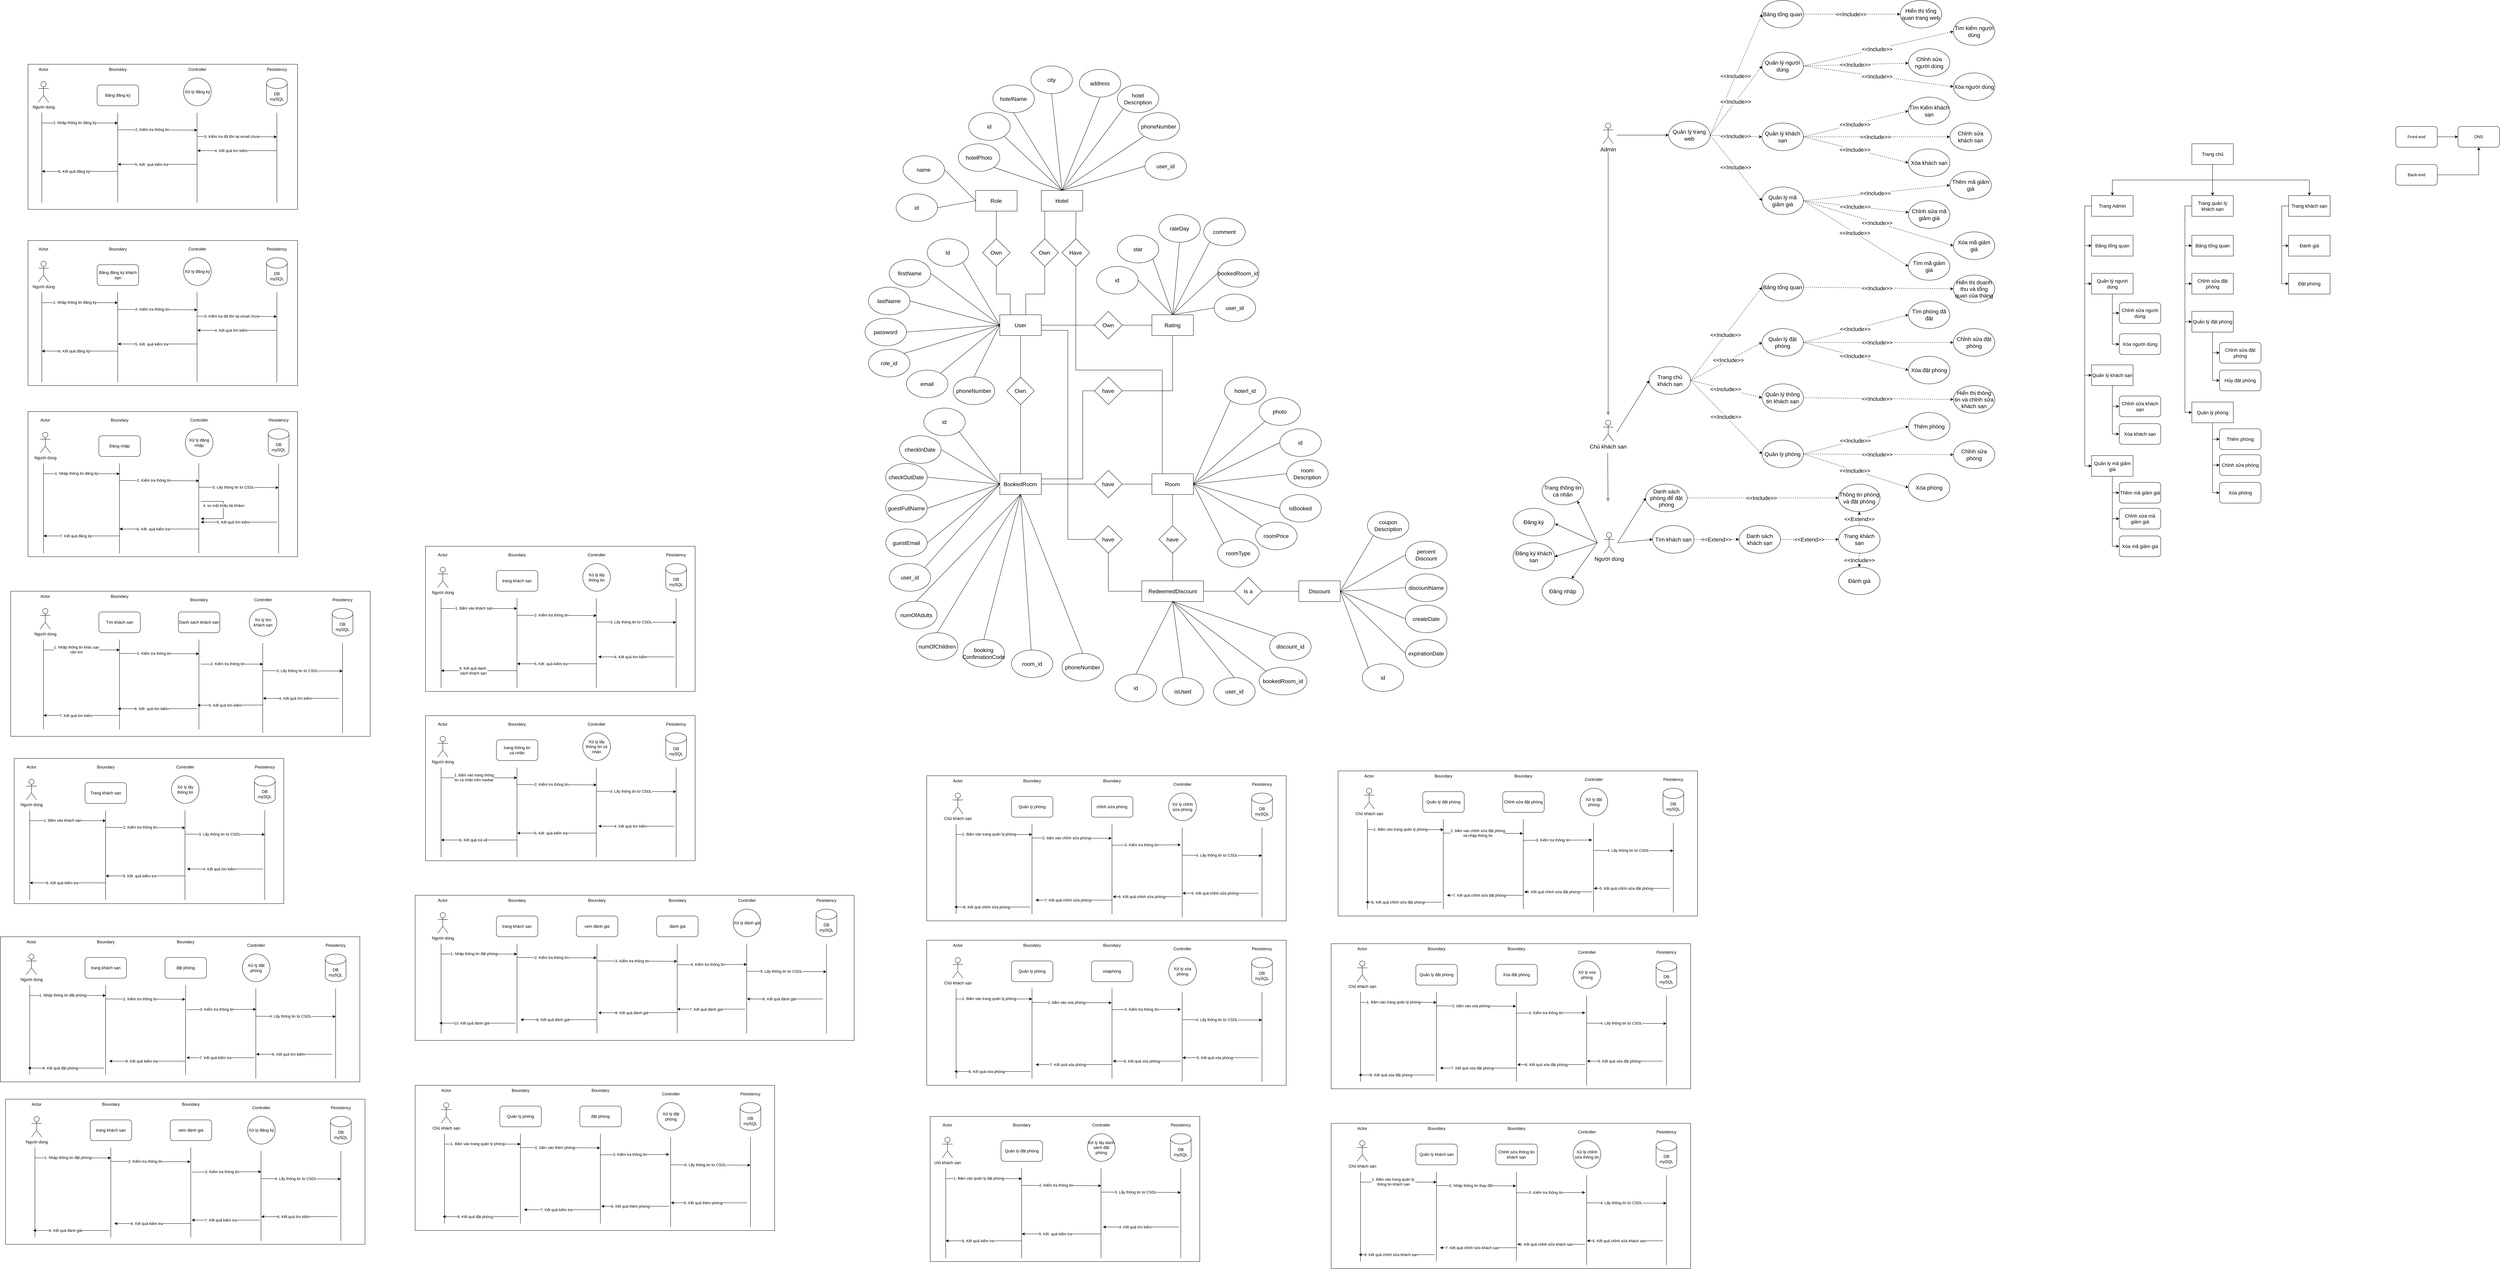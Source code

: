 <mxfile version="24.8.4">
  <diagram name="Trang-1" id="1iPSetiMdpf9adHIg9xG">
    <mxGraphModel dx="296" dy="1755" grid="1" gridSize="10" guides="1" tooltips="1" connect="1" arrows="1" fold="1" page="1" pageScale="1" pageWidth="827" pageHeight="1169" math="0" shadow="0">
      <root>
        <mxCell id="0" />
        <mxCell id="1" parent="0" />
        <mxCell id="V7r0WRQgswMEHmNes_40-52" value="" style="rounded=0;whiteSpace=wrap;html=1;" parent="1" vertex="1">
          <mxGeometry x="130" y="-465" width="780" height="420" as="geometry" />
        </mxCell>
        <mxCell id="6Y1sCY7NxczDT4jlOH8O-1" value="Người dùng" style="shape=umlActor;verticalLabelPosition=bottom;verticalAlign=top;html=1;outlineConnect=0;fontSize=16;" parent="1" vertex="1">
          <mxGeometry x="4689" y="890" width="30" height="60" as="geometry" />
        </mxCell>
        <mxCell id="W9WCHTceWzW7yV-oWagZ-1" value="Đăng nhập" style="ellipse;whiteSpace=wrap;html=1;fontSize=16;" parent="1" vertex="1">
          <mxGeometry x="4510" y="1020" width="120" height="80" as="geometry" />
        </mxCell>
        <mxCell id="W9WCHTceWzW7yV-oWagZ-2" value="Đăng ký" style="ellipse;whiteSpace=wrap;html=1;fontSize=16;" parent="1" vertex="1">
          <mxGeometry x="4426.43" y="820" width="120" height="80" as="geometry" />
        </mxCell>
        <mxCell id="W9WCHTceWzW7yV-oWagZ-3" value="" style="endArrow=classic;html=1;rounded=0;fontSize=16;" parent="1" target="W9WCHTceWzW7yV-oWagZ-1" edge="1">
          <mxGeometry width="50" height="50" relative="1" as="geometry">
            <mxPoint x="4670" y="920" as="sourcePoint" />
            <mxPoint x="4859" y="930" as="targetPoint" />
          </mxGeometry>
        </mxCell>
        <mxCell id="W9WCHTceWzW7yV-oWagZ-4" value="Chủ khách sạn" style="shape=umlActor;verticalLabelPosition=bottom;verticalAlign=top;html=1;outlineConnect=0;fontSize=16;" parent="1" vertex="1">
          <mxGeometry x="4686.43" y="565" width="30" height="60" as="geometry" />
        </mxCell>
        <mxCell id="W9WCHTceWzW7yV-oWagZ-5" value="" style="endArrow=block;html=1;rounded=0;endFill=0;fontSize=16;" parent="1" edge="1">
          <mxGeometry width="50" height="50" relative="1" as="geometry">
            <mxPoint x="4700.0" y="660" as="sourcePoint" />
            <mxPoint x="4701" y="800" as="targetPoint" />
          </mxGeometry>
        </mxCell>
        <mxCell id="W9WCHTceWzW7yV-oWagZ-6" value="Admin" style="shape=umlActor;verticalLabelPosition=bottom;verticalAlign=top;html=1;outlineConnect=0;fontSize=16;" parent="1" vertex="1">
          <mxGeometry x="4686.43" y="-295" width="30" height="60" as="geometry" />
        </mxCell>
        <mxCell id="W9WCHTceWzW7yV-oWagZ-7" value="" style="endArrow=block;html=1;rounded=0;endFill=0;fontSize=16;" parent="1" edge="1">
          <mxGeometry width="50" height="50" relative="1" as="geometry">
            <mxPoint x="4701.43" y="-210" as="sourcePoint" />
            <mxPoint x="4701.43" y="550" as="targetPoint" />
          </mxGeometry>
        </mxCell>
        <mxCell id="W9WCHTceWzW7yV-oWagZ-11" value="Tìm khách sạn" style="ellipse;whiteSpace=wrap;html=1;fontSize=16;" parent="1" vertex="1">
          <mxGeometry x="4830" y="870" width="120" height="80" as="geometry" />
        </mxCell>
        <mxCell id="W9WCHTceWzW7yV-oWagZ-12" value="Trang khách sạn" style="ellipse;whiteSpace=wrap;html=1;fontSize=16;" parent="1" vertex="1">
          <mxGeometry x="5368" y="870" width="120" height="80" as="geometry" />
        </mxCell>
        <mxCell id="W9WCHTceWzW7yV-oWagZ-13" value="Thông tin phòng và đặt phòng" style="ellipse;whiteSpace=wrap;html=1;fontSize=16;" parent="1" vertex="1">
          <mxGeometry x="5368" y="750" width="120" height="80" as="geometry" />
        </mxCell>
        <mxCell id="W9WCHTceWzW7yV-oWagZ-14" value="Danh sách phòng để đặt phòng" style="ellipse;whiteSpace=wrap;html=1;fontSize=16;" parent="1" vertex="1">
          <mxGeometry x="4810" y="750" width="120" height="80" as="geometry" />
        </mxCell>
        <mxCell id="W9WCHTceWzW7yV-oWagZ-15" value="" style="endArrow=classic;html=1;rounded=0;entryX=0;entryY=0.5;entryDx=0;entryDy=0;fontSize=16;" parent="1" target="W9WCHTceWzW7yV-oWagZ-11" edge="1">
          <mxGeometry width="50" height="50" relative="1" as="geometry">
            <mxPoint x="4729" y="920" as="sourcePoint" />
            <mxPoint x="4779" y="900" as="targetPoint" />
          </mxGeometry>
        </mxCell>
        <mxCell id="W9WCHTceWzW7yV-oWagZ-16" value="" style="endArrow=classic;html=1;rounded=0;entryX=0;entryY=0.5;entryDx=0;entryDy=0;fontSize=16;" parent="1" target="W9WCHTceWzW7yV-oWagZ-14" edge="1">
          <mxGeometry width="50" height="50" relative="1" as="geometry">
            <mxPoint x="4729" y="920" as="sourcePoint" />
            <mxPoint x="4819" y="930" as="targetPoint" />
          </mxGeometry>
        </mxCell>
        <mxCell id="W9WCHTceWzW7yV-oWagZ-18" value="Danh sách khách sạn" style="ellipse;whiteSpace=wrap;html=1;fontSize=16;" parent="1" vertex="1">
          <mxGeometry x="5080" y="870" width="120" height="80" as="geometry" />
        </mxCell>
        <mxCell id="W9WCHTceWzW7yV-oWagZ-20" value="" style="endArrow=classic;startArrow=none;html=1;rounded=0;exitX=1;exitY=0.5;exitDx=0;exitDy=0;dashed=1;startFill=0;entryX=0;entryY=0.5;entryDx=0;entryDy=0;fontSize=16;" parent="1" source="W9WCHTceWzW7yV-oWagZ-11" target="W9WCHTceWzW7yV-oWagZ-18" edge="1">
          <mxGeometry width="50" height="50" relative="1" as="geometry">
            <mxPoint x="4930" y="909.67" as="sourcePoint" />
            <mxPoint x="5060" y="909.67" as="targetPoint" />
          </mxGeometry>
        </mxCell>
        <mxCell id="W9WCHTceWzW7yV-oWagZ-21" value="&lt;font style=&quot;font-size: 16px;&quot;&gt;&amp;lt;&amp;lt;Extend&amp;gt;&amp;gt;&lt;/font&gt;" style="edgeLabel;html=1;align=center;verticalAlign=middle;resizable=0;points=[];fontSize=16;" parent="W9WCHTceWzW7yV-oWagZ-20" vertex="1" connectable="0">
          <mxGeometry x="-0.02" relative="1" as="geometry">
            <mxPoint as="offset" />
          </mxGeometry>
        </mxCell>
        <mxCell id="W9WCHTceWzW7yV-oWagZ-22" value="" style="endArrow=classic;startArrow=none;html=1;rounded=0;exitX=1;exitY=0.5;exitDx=0;exitDy=0;dashed=1;entryX=0;entryY=0.5;entryDx=0;entryDy=0;startFill=0;fontSize=16;" parent="1" source="W9WCHTceWzW7yV-oWagZ-18" target="W9WCHTceWzW7yV-oWagZ-12" edge="1">
          <mxGeometry width="50" height="50" relative="1" as="geometry">
            <mxPoint x="5200" y="909.67" as="sourcePoint" />
            <mxPoint x="5330" y="909.67" as="targetPoint" />
          </mxGeometry>
        </mxCell>
        <mxCell id="W9WCHTceWzW7yV-oWagZ-23" value="&lt;font style=&quot;font-size: 16px;&quot;&gt;&amp;lt;&amp;lt;Extend&amp;gt;&amp;gt;&lt;/font&gt;" style="edgeLabel;html=1;align=center;verticalAlign=middle;resizable=0;points=[];fontSize=16;" parent="W9WCHTceWzW7yV-oWagZ-22" vertex="1" connectable="0">
          <mxGeometry x="-0.02" relative="1" as="geometry">
            <mxPoint as="offset" />
          </mxGeometry>
        </mxCell>
        <mxCell id="W9WCHTceWzW7yV-oWagZ-24" value="" style="endArrow=classic;startArrow=none;html=1;rounded=0;exitX=0.5;exitY=0;exitDx=0;exitDy=0;dashed=1;entryX=0.5;entryY=1;entryDx=0;entryDy=0;startFill=0;fontSize=16;" parent="1" source="W9WCHTceWzW7yV-oWagZ-12" target="W9WCHTceWzW7yV-oWagZ-13" edge="1">
          <mxGeometry width="50" height="50" relative="1" as="geometry">
            <mxPoint x="5240" y="919.67" as="sourcePoint" />
            <mxPoint x="5360" y="920" as="targetPoint" />
          </mxGeometry>
        </mxCell>
        <mxCell id="W9WCHTceWzW7yV-oWagZ-25" value="&amp;lt;&amp;lt;Extend&amp;gt;&amp;gt;" style="edgeLabel;html=1;align=center;verticalAlign=middle;resizable=0;points=[];fontSize=16;" parent="W9WCHTceWzW7yV-oWagZ-24" vertex="1" connectable="0">
          <mxGeometry x="-0.02" relative="1" as="geometry">
            <mxPoint as="offset" />
          </mxGeometry>
        </mxCell>
        <mxCell id="W9WCHTceWzW7yV-oWagZ-26" value="" style="endArrow=classic;startArrow=none;html=1;rounded=0;exitX=1;exitY=0.5;exitDx=0;exitDy=0;dashed=1;startFill=0;entryX=0;entryY=0.5;entryDx=0;entryDy=0;fontSize=16;" parent="1" source="W9WCHTceWzW7yV-oWagZ-14" target="W9WCHTceWzW7yV-oWagZ-13" edge="1">
          <mxGeometry width="50" height="50" relative="1" as="geometry">
            <mxPoint x="5010" y="789.55" as="sourcePoint" />
            <mxPoint x="5140" y="789.55" as="targetPoint" />
          </mxGeometry>
        </mxCell>
        <mxCell id="W9WCHTceWzW7yV-oWagZ-27" value="&lt;font style=&quot;font-size: 16px;&quot;&gt;&amp;lt;&amp;lt;Include&amp;gt;&amp;gt;&lt;/font&gt;" style="edgeLabel;html=1;align=center;verticalAlign=middle;resizable=0;points=[];fontSize=16;" parent="W9WCHTceWzW7yV-oWagZ-26" vertex="1" connectable="0">
          <mxGeometry x="-0.02" relative="1" as="geometry">
            <mxPoint as="offset" />
          </mxGeometry>
        </mxCell>
        <mxCell id="W9WCHTceWzW7yV-oWagZ-29" value="Đăng ký khách sạn" style="ellipse;whiteSpace=wrap;html=1;fontSize=16;" parent="1" vertex="1">
          <mxGeometry x="4426.43" y="920" width="120" height="80" as="geometry" />
        </mxCell>
        <mxCell id="tf3FDDnmbRWH4UAkLnts-26" style="edgeStyle=orthogonalEdgeStyle;rounded=0;orthogonalLoop=1;jettySize=auto;html=1;exitX=1;exitY=0.75;exitDx=0;exitDy=0;entryX=0;entryY=0.5;entryDx=0;entryDy=0;endArrow=none;endFill=0;" parent="1" source="kLgQOa51LK79dz60UhgS-1" target="tf3FDDnmbRWH4UAkLnts-24" edge="1">
          <mxGeometry relative="1" as="geometry" />
        </mxCell>
        <mxCell id="kLgQOa51LK79dz60UhgS-1" value="User" style="rounded=0;whiteSpace=wrap;html=1;fontSize=16;" parent="1" vertex="1">
          <mxGeometry x="2941.43" y="260" width="120" height="60" as="geometry" />
        </mxCell>
        <mxCell id="kLgQOa51LK79dz60UhgS-2" value="Role" style="rounded=0;whiteSpace=wrap;html=1;fontSize=16;" parent="1" vertex="1">
          <mxGeometry x="2871.43" y="-100" width="120" height="60" as="geometry" />
        </mxCell>
        <mxCell id="kLgQOa51LK79dz60UhgS-3" value="BookedRoom" style="rounded=0;whiteSpace=wrap;html=1;fontSize=16;" parent="1" vertex="1">
          <mxGeometry x="2941.43" y="720" width="120" height="60" as="geometry" />
        </mxCell>
        <mxCell id="kLgQOa51LK79dz60UhgS-4" value="Own" style="rhombus;whiteSpace=wrap;html=1;fontSize=16;" parent="1" vertex="1">
          <mxGeometry x="2891.43" y="40" width="80" height="80" as="geometry" />
        </mxCell>
        <mxCell id="kLgQOa51LK79dz60UhgS-5" value="Own" style="rhombus;whiteSpace=wrap;html=1;fontSize=16;" parent="1" vertex="1">
          <mxGeometry x="2961.43" y="440" width="80" height="80" as="geometry" />
        </mxCell>
        <mxCell id="kLgQOa51LK79dz60UhgS-6" value="" style="endArrow=none;html=1;rounded=0;entryX=0.5;entryY=1;entryDx=0;entryDy=0;fontSize=16;" parent="1" source="kLgQOa51LK79dz60UhgS-4" target="kLgQOa51LK79dz60UhgS-2" edge="1">
          <mxGeometry width="50" height="50" relative="1" as="geometry">
            <mxPoint x="2781.43" y="10" as="sourcePoint" />
            <mxPoint x="2831.43" y="-40" as="targetPoint" />
          </mxGeometry>
        </mxCell>
        <mxCell id="kLgQOa51LK79dz60UhgS-8" value="" style="endArrow=none;html=1;rounded=0;entryX=0.5;entryY=1;entryDx=0;entryDy=0;exitX=0.5;exitY=0;exitDx=0;exitDy=0;fontSize=16;" parent="1" source="kLgQOa51LK79dz60UhgS-5" target="kLgQOa51LK79dz60UhgS-1" edge="1">
          <mxGeometry width="50" height="50" relative="1" as="geometry">
            <mxPoint x="3091.43" y="420" as="sourcePoint" />
            <mxPoint x="3091.43" y="370" as="targetPoint" />
          </mxGeometry>
        </mxCell>
        <mxCell id="kLgQOa51LK79dz60UhgS-9" value="" style="endArrow=none;html=1;rounded=0;entryX=0.5;entryY=1;entryDx=0;entryDy=0;exitX=0.5;exitY=0;exitDx=0;exitDy=0;fontSize=16;" parent="1" source="kLgQOa51LK79dz60UhgS-3" target="kLgQOa51LK79dz60UhgS-5" edge="1">
          <mxGeometry width="50" height="50" relative="1" as="geometry">
            <mxPoint x="3011.43" y="450" as="sourcePoint" />
            <mxPoint x="3011.43" y="400" as="targetPoint" />
          </mxGeometry>
        </mxCell>
        <mxCell id="kLgQOa51LK79dz60UhgS-10" value="Rating" style="rounded=0;whiteSpace=wrap;html=1;fontSize=16;" parent="1" vertex="1">
          <mxGeometry x="3381.43" y="260" width="120" height="60" as="geometry" />
        </mxCell>
        <mxCell id="kLgQOa51LK79dz60UhgS-12" value="Room" style="rounded=0;whiteSpace=wrap;html=1;fontSize=16;" parent="1" vertex="1">
          <mxGeometry x="3381.43" y="720" width="120" height="60" as="geometry" />
        </mxCell>
        <mxCell id="kLgQOa51LK79dz60UhgS-13" value="Discount" style="rounded=0;whiteSpace=wrap;html=1;fontSize=16;" parent="1" vertex="1">
          <mxGeometry x="3806.43" y="1030" width="120" height="60" as="geometry" />
        </mxCell>
        <mxCell id="kLgQOa51LK79dz60UhgS-14" value="Hotel" style="rounded=0;whiteSpace=wrap;html=1;fontSize=16;" parent="1" vertex="1">
          <mxGeometry x="3061.43" y="-100" width="120" height="60" as="geometry" />
        </mxCell>
        <mxCell id="kLgQOa51LK79dz60UhgS-15" value="id" style="ellipse;whiteSpace=wrap;html=1;fontSize=16;" parent="1" vertex="1">
          <mxGeometry x="2641.43" y="-90" width="120" height="80" as="geometry" />
        </mxCell>
        <mxCell id="kLgQOa51LK79dz60UhgS-18" value="name" style="ellipse;whiteSpace=wrap;html=1;fontSize=16;" parent="1" vertex="1">
          <mxGeometry x="2661.43" y="-200" width="120" height="80" as="geometry" />
        </mxCell>
        <mxCell id="kLgQOa51LK79dz60UhgS-20" value="" style="endArrow=none;html=1;rounded=0;exitX=0;exitY=0.5;exitDx=0;exitDy=0;entryX=1;entryY=0.5;entryDx=0;entryDy=0;fontSize=16;" parent="1" source="kLgQOa51LK79dz60UhgS-2" target="kLgQOa51LK79dz60UhgS-15" edge="1">
          <mxGeometry width="50" height="50" relative="1" as="geometry">
            <mxPoint x="2851.43" y="-130" as="sourcePoint" />
            <mxPoint x="2901.43" y="-180" as="targetPoint" />
          </mxGeometry>
        </mxCell>
        <mxCell id="kLgQOa51LK79dz60UhgS-21" value="" style="endArrow=none;html=1;rounded=0;exitX=0;exitY=0.5;exitDx=0;exitDy=0;entryX=1;entryY=0.5;entryDx=0;entryDy=0;fontSize=16;" parent="1" source="kLgQOa51LK79dz60UhgS-2" target="kLgQOa51LK79dz60UhgS-18" edge="1">
          <mxGeometry width="50" height="50" relative="1" as="geometry">
            <mxPoint x="2951.43" y="-110" as="sourcePoint" />
            <mxPoint x="2851.43" y="-180" as="targetPoint" />
          </mxGeometry>
        </mxCell>
        <mxCell id="kLgQOa51LK79dz60UhgS-22" value="Id" style="ellipse;whiteSpace=wrap;html=1;fontSize=16;" parent="1" vertex="1">
          <mxGeometry x="2731.43" y="40" width="120" height="80" as="geometry" />
        </mxCell>
        <mxCell id="kLgQOa51LK79dz60UhgS-23" value="firstName" style="ellipse;whiteSpace=wrap;html=1;fontSize=16;" parent="1" vertex="1">
          <mxGeometry x="2621.43" y="100" width="120" height="80" as="geometry" />
        </mxCell>
        <mxCell id="kLgQOa51LK79dz60UhgS-24" value="lastName" style="ellipse;whiteSpace=wrap;html=1;fontSize=16;" parent="1" vertex="1">
          <mxGeometry x="2561.43" y="180" width="120" height="80" as="geometry" />
        </mxCell>
        <mxCell id="kLgQOa51LK79dz60UhgS-25" value="password" style="ellipse;whiteSpace=wrap;html=1;fontSize=16;" parent="1" vertex="1">
          <mxGeometry x="2551.43" y="270" width="120" height="80" as="geometry" />
        </mxCell>
        <mxCell id="kLgQOa51LK79dz60UhgS-26" value="phoneNumber" style="ellipse;whiteSpace=wrap;html=1;fontSize=16;" parent="1" vertex="1">
          <mxGeometry x="2806.43" y="440" width="120" height="80" as="geometry" />
        </mxCell>
        <mxCell id="kLgQOa51LK79dz60UhgS-27" value="role_id" style="ellipse;whiteSpace=wrap;html=1;fontSize=16;" parent="1" vertex="1">
          <mxGeometry x="2561.43" y="360" width="120" height="80" as="geometry" />
        </mxCell>
        <mxCell id="kLgQOa51LK79dz60UhgS-28" value="" style="endArrow=none;html=1;rounded=0;exitX=0;exitY=0.5;exitDx=0;exitDy=0;entryX=1;entryY=1;entryDx=0;entryDy=0;" parent="1" source="kLgQOa51LK79dz60UhgS-1" target="kLgQOa51LK79dz60UhgS-22" edge="1">
          <mxGeometry width="50" height="50" relative="1" as="geometry">
            <mxPoint x="2891.43" y="240" as="sourcePoint" />
            <mxPoint x="2941.43" y="190" as="targetPoint" />
          </mxGeometry>
        </mxCell>
        <mxCell id="kLgQOa51LK79dz60UhgS-29" value="" style="endArrow=none;html=1;rounded=0;exitX=0;exitY=0.5;exitDx=0;exitDy=0;entryX=1;entryY=0.5;entryDx=0;entryDy=0;" parent="1" source="kLgQOa51LK79dz60UhgS-1" target="kLgQOa51LK79dz60UhgS-23" edge="1">
          <mxGeometry width="50" height="50" relative="1" as="geometry">
            <mxPoint x="2951.43" y="300" as="sourcePoint" />
            <mxPoint x="2881.43" y="150" as="targetPoint" />
          </mxGeometry>
        </mxCell>
        <mxCell id="kLgQOa51LK79dz60UhgS-30" value="" style="endArrow=none;html=1;rounded=0;entryX=1;entryY=0.5;entryDx=0;entryDy=0;" parent="1" target="kLgQOa51LK79dz60UhgS-24" edge="1">
          <mxGeometry width="50" height="50" relative="1" as="geometry">
            <mxPoint x="2941.43" y="290" as="sourcePoint" />
            <mxPoint x="2821.43" y="200" as="targetPoint" />
          </mxGeometry>
        </mxCell>
        <mxCell id="kLgQOa51LK79dz60UhgS-31" value="" style="endArrow=none;html=1;rounded=0;entryX=1;entryY=0.5;entryDx=0;entryDy=0;" parent="1" target="kLgQOa51LK79dz60UhgS-25" edge="1">
          <mxGeometry width="50" height="50" relative="1" as="geometry">
            <mxPoint x="2941.43" y="290" as="sourcePoint" />
            <mxPoint x="2772.43" y="295" as="targetPoint" />
          </mxGeometry>
        </mxCell>
        <mxCell id="kLgQOa51LK79dz60UhgS-32" value="" style="endArrow=none;html=1;rounded=0;entryX=1;entryY=0;entryDx=0;entryDy=0;" parent="1" target="kLgQOa51LK79dz60UhgS-27" edge="1">
          <mxGeometry width="50" height="50" relative="1" as="geometry">
            <mxPoint x="2941.43" y="290" as="sourcePoint" />
            <mxPoint x="2801.43" y="400" as="targetPoint" />
          </mxGeometry>
        </mxCell>
        <mxCell id="kLgQOa51LK79dz60UhgS-33" value="" style="endArrow=none;html=1;rounded=0;exitX=0;exitY=0.5;exitDx=0;exitDy=0;entryX=0.5;entryY=0;entryDx=0;entryDy=0;" parent="1" source="kLgQOa51LK79dz60UhgS-1" target="kLgQOa51LK79dz60UhgS-26" edge="1">
          <mxGeometry width="50" height="50" relative="1" as="geometry">
            <mxPoint x="2951.43" y="300" as="sourcePoint" />
            <mxPoint x="2923.43" y="138" as="targetPoint" />
          </mxGeometry>
        </mxCell>
        <mxCell id="kLgQOa51LK79dz60UhgS-35" value="id" style="ellipse;whiteSpace=wrap;html=1;fontSize=16;" parent="1" vertex="1">
          <mxGeometry x="2721.43" y="530" width="120" height="80" as="geometry" />
        </mxCell>
        <mxCell id="kLgQOa51LK79dz60UhgS-36" value="checkInDate" style="ellipse;whiteSpace=wrap;html=1;fontSize=16;" parent="1" vertex="1">
          <mxGeometry x="2651.43" y="610" width="120" height="80" as="geometry" />
        </mxCell>
        <mxCell id="kLgQOa51LK79dz60UhgS-37" value="checkOutDate" style="ellipse;whiteSpace=wrap;html=1;fontSize=16;" parent="1" vertex="1">
          <mxGeometry x="2611.43" y="690" width="120" height="80" as="geometry" />
        </mxCell>
        <mxCell id="kLgQOa51LK79dz60UhgS-38" value="guestFullName" style="ellipse;whiteSpace=wrap;html=1;fontSize=16;" parent="1" vertex="1">
          <mxGeometry x="2611.43" y="780" width="120" height="80" as="geometry" />
        </mxCell>
        <mxCell id="kLgQOa51LK79dz60UhgS-39" value="guestEmail" style="ellipse;whiteSpace=wrap;html=1;fontSize=16;" parent="1" vertex="1">
          <mxGeometry x="2611.43" y="880" width="120" height="80" as="geometry" />
        </mxCell>
        <mxCell id="kLgQOa51LK79dz60UhgS-40" value="numOfAdults" style="ellipse;whiteSpace=wrap;html=1;fontSize=16;" parent="1" vertex="1">
          <mxGeometry x="2640" y="1089" width="120" height="80" as="geometry" />
        </mxCell>
        <mxCell id="kLgQOa51LK79dz60UhgS-41" value="numOfChildren" style="ellipse;whiteSpace=wrap;html=1;fontSize=16;" parent="1" vertex="1">
          <mxGeometry x="2700" y="1180" width="120" height="80" as="geometry" />
        </mxCell>
        <mxCell id="kLgQOa51LK79dz60UhgS-42" value="booking&lt;div&gt;ConfimationCode&lt;/div&gt;" style="ellipse;whiteSpace=wrap;html=1;fontSize=16;" parent="1" vertex="1">
          <mxGeometry x="2835" y="1200" width="120" height="80" as="geometry" />
        </mxCell>
        <mxCell id="kLgQOa51LK79dz60UhgS-43" value="phoneNumber" style="ellipse;whiteSpace=wrap;html=1;fontSize=16;" parent="1" vertex="1">
          <mxGeometry x="3121.43" y="1240" width="120" height="80" as="geometry" />
        </mxCell>
        <mxCell id="kLgQOa51LK79dz60UhgS-44" value="room_id" style="ellipse;whiteSpace=wrap;html=1;fontSize=16;" parent="1" vertex="1">
          <mxGeometry x="2975" y="1230" width="120" height="80" as="geometry" />
        </mxCell>
        <mxCell id="kLgQOa51LK79dz60UhgS-45" value="user_id" style="ellipse;whiteSpace=wrap;html=1;fontSize=16;" parent="1" vertex="1">
          <mxGeometry x="2621.43" y="980" width="120" height="80" as="geometry" />
        </mxCell>
        <mxCell id="kLgQOa51LK79dz60UhgS-46" value="" style="endArrow=none;html=1;rounded=0;exitX=1;exitY=1;exitDx=0;exitDy=0;entryX=0;entryY=0.5;entryDx=0;entryDy=0;" parent="1" source="kLgQOa51LK79dz60UhgS-35" target="kLgQOa51LK79dz60UhgS-3" edge="1">
          <mxGeometry width="50" height="50" relative="1" as="geometry">
            <mxPoint x="2851.43" y="700" as="sourcePoint" />
            <mxPoint x="2901.43" y="650" as="targetPoint" />
          </mxGeometry>
        </mxCell>
        <mxCell id="kLgQOa51LK79dz60UhgS-47" value="" style="endArrow=none;html=1;rounded=0;exitX=1;exitY=0.5;exitDx=0;exitDy=0;" parent="1" source="kLgQOa51LK79dz60UhgS-36" edge="1">
          <mxGeometry width="50" height="50" relative="1" as="geometry">
            <mxPoint x="2843.43" y="658" as="sourcePoint" />
            <mxPoint x="2941.43" y="750" as="targetPoint" />
          </mxGeometry>
        </mxCell>
        <mxCell id="kLgQOa51LK79dz60UhgS-48" value="" style="endArrow=none;html=1;rounded=0;exitX=1;exitY=0.5;exitDx=0;exitDy=0;entryX=0;entryY=0.5;entryDx=0;entryDy=0;" parent="1" source="kLgQOa51LK79dz60UhgS-37" target="kLgQOa51LK79dz60UhgS-3" edge="1">
          <mxGeometry width="50" height="50" relative="1" as="geometry">
            <mxPoint x="2791.43" y="720" as="sourcePoint" />
            <mxPoint x="2951.43" y="760" as="targetPoint" />
          </mxGeometry>
        </mxCell>
        <mxCell id="kLgQOa51LK79dz60UhgS-49" value="" style="endArrow=none;html=1;rounded=0;exitX=1;exitY=0.5;exitDx=0;exitDy=0;" parent="1" source="kLgQOa51LK79dz60UhgS-38" edge="1">
          <mxGeometry width="50" height="50" relative="1" as="geometry">
            <mxPoint x="2801.43" y="730" as="sourcePoint" />
            <mxPoint x="2941.43" y="750" as="targetPoint" />
          </mxGeometry>
        </mxCell>
        <mxCell id="kLgQOa51LK79dz60UhgS-50" value="" style="endArrow=none;html=1;rounded=0;exitX=1;exitY=0.5;exitDx=0;exitDy=0;entryX=0;entryY=0.5;entryDx=0;entryDy=0;" parent="1" source="kLgQOa51LK79dz60UhgS-39" target="kLgQOa51LK79dz60UhgS-3" edge="1">
          <mxGeometry width="50" height="50" relative="1" as="geometry">
            <mxPoint x="2741.43" y="830" as="sourcePoint" />
            <mxPoint x="2951.43" y="760" as="targetPoint" />
          </mxGeometry>
        </mxCell>
        <mxCell id="kLgQOa51LK79dz60UhgS-51" value="" style="endArrow=none;html=1;rounded=0;exitX=1;exitY=0;exitDx=0;exitDy=0;" parent="1" source="kLgQOa51LK79dz60UhgS-45" edge="1">
          <mxGeometry width="50" height="50" relative="1" as="geometry">
            <mxPoint x="2772.43" y="920" as="sourcePoint" />
            <mxPoint x="2941.43" y="750" as="targetPoint" />
          </mxGeometry>
        </mxCell>
        <mxCell id="kLgQOa51LK79dz60UhgS-52" value="" style="endArrow=none;html=1;rounded=0;exitX=0.5;exitY=0;exitDx=0;exitDy=0;entryX=0.5;entryY=1;entryDx=0;entryDy=0;" parent="1" source="kLgQOa51LK79dz60UhgS-40" target="kLgQOa51LK79dz60UhgS-3" edge="1">
          <mxGeometry width="50" height="50" relative="1" as="geometry">
            <mxPoint x="2814.43" y="981" as="sourcePoint" />
            <mxPoint x="2951.43" y="760" as="targetPoint" />
          </mxGeometry>
        </mxCell>
        <mxCell id="kLgQOa51LK79dz60UhgS-53" value="" style="endArrow=none;html=1;rounded=0;exitX=0.5;exitY=0;exitDx=0;exitDy=0;entryX=0.5;entryY=1;entryDx=0;entryDy=0;" parent="1" source="kLgQOa51LK79dz60UhgS-41" target="kLgQOa51LK79dz60UhgS-3" edge="1">
          <mxGeometry width="50" height="50" relative="1" as="geometry">
            <mxPoint x="2881.43" y="1040" as="sourcePoint" />
            <mxPoint x="3011.43" y="790" as="targetPoint" />
          </mxGeometry>
        </mxCell>
        <mxCell id="kLgQOa51LK79dz60UhgS-54" value="" style="endArrow=none;html=1;rounded=0;exitX=0.5;exitY=0;exitDx=0;exitDy=0;entryX=0.5;entryY=1;entryDx=0;entryDy=0;" parent="1" source="kLgQOa51LK79dz60UhgS-42" target="kLgQOa51LK79dz60UhgS-3" edge="1">
          <mxGeometry width="50" height="50" relative="1" as="geometry">
            <mxPoint x="3011.43" y="1050" as="sourcePoint" />
            <mxPoint x="3011.43" y="790" as="targetPoint" />
          </mxGeometry>
        </mxCell>
        <mxCell id="kLgQOa51LK79dz60UhgS-55" value="" style="endArrow=none;html=1;rounded=0;exitX=0.5;exitY=0;exitDx=0;exitDy=0;entryX=0.5;entryY=1;entryDx=0;entryDy=0;" parent="1" source="kLgQOa51LK79dz60UhgS-43" target="kLgQOa51LK79dz60UhgS-3" edge="1">
          <mxGeometry width="50" height="50" relative="1" as="geometry">
            <mxPoint x="3151.43" y="1030" as="sourcePoint" />
            <mxPoint x="3011.43" y="790" as="targetPoint" />
          </mxGeometry>
        </mxCell>
        <mxCell id="kLgQOa51LK79dz60UhgS-56" value="" style="endArrow=none;html=1;rounded=0;entryX=0.5;entryY=1;entryDx=0;entryDy=0;" parent="1" source="kLgQOa51LK79dz60UhgS-44" target="kLgQOa51LK79dz60UhgS-3" edge="1">
          <mxGeometry width="50" height="50" relative="1" as="geometry">
            <mxPoint x="3185.43" y="990" as="sourcePoint" />
            <mxPoint x="3011.43" y="790" as="targetPoint" />
          </mxGeometry>
        </mxCell>
        <mxCell id="kLgQOa51LK79dz60UhgS-58" value="id" style="ellipse;whiteSpace=wrap;html=1;fontSize=16;" parent="1" vertex="1">
          <mxGeometry x="3990" y="1270" width="120" height="80" as="geometry" />
        </mxCell>
        <mxCell id="kLgQOa51LK79dz60UhgS-59" value="percent&lt;div&gt;Discount&lt;/div&gt;" style="ellipse;whiteSpace=wrap;html=1;fontSize=16;" parent="1" vertex="1">
          <mxGeometry x="4115" y="915" width="120" height="80" as="geometry" />
        </mxCell>
        <mxCell id="kLgQOa51LK79dz60UhgS-60" value="coupon&lt;div&gt;Description&lt;/div&gt;" style="ellipse;whiteSpace=wrap;html=1;fontSize=16;" parent="1" vertex="1">
          <mxGeometry x="4005.0" y="830" width="120" height="80" as="geometry" />
        </mxCell>
        <mxCell id="kLgQOa51LK79dz60UhgS-61" value="discountName" style="ellipse;whiteSpace=wrap;html=1;fontSize=16;" parent="1" vertex="1">
          <mxGeometry x="4115" y="1010" width="120" height="80" as="geometry" />
        </mxCell>
        <mxCell id="kLgQOa51LK79dz60UhgS-62" value="" style="endArrow=none;html=1;rounded=0;exitX=0;exitY=0;exitDx=0;exitDy=0;entryX=1;entryY=0.5;entryDx=0;entryDy=0;" parent="1" source="kLgQOa51LK79dz60UhgS-58" target="kLgQOa51LK79dz60UhgS-13" edge="1">
          <mxGeometry width="50" height="50" relative="1" as="geometry">
            <mxPoint x="4756.43" y="1140" as="sourcePoint" />
            <mxPoint x="4806.43" y="1090" as="targetPoint" />
          </mxGeometry>
        </mxCell>
        <mxCell id="kLgQOa51LK79dz60UhgS-63" value="" style="endArrow=none;html=1;rounded=0;exitX=0;exitY=0.5;exitDx=0;exitDy=0;entryX=1;entryY=0.5;entryDx=0;entryDy=0;" parent="1" source="kLgQOa51LK79dz60UhgS-59" target="kLgQOa51LK79dz60UhgS-13" edge="1">
          <mxGeometry width="50" height="50" relative="1" as="geometry">
            <mxPoint x="4696.43" y="1140" as="sourcePoint" />
            <mxPoint x="4816.43" y="1190" as="targetPoint" />
          </mxGeometry>
        </mxCell>
        <mxCell id="kLgQOa51LK79dz60UhgS-64" value="" style="endArrow=none;html=1;rounded=0;exitX=0;exitY=1;exitDx=0;exitDy=0;entryX=1;entryY=0.5;entryDx=0;entryDy=0;" parent="1" source="kLgQOa51LK79dz60UhgS-60" target="kLgQOa51LK79dz60UhgS-13" edge="1">
          <mxGeometry width="50" height="50" relative="1" as="geometry">
            <mxPoint x="4736.43" y="1070" as="sourcePoint" />
            <mxPoint x="4816.43" y="1190" as="targetPoint" />
          </mxGeometry>
        </mxCell>
        <mxCell id="kLgQOa51LK79dz60UhgS-65" value="" style="endArrow=none;html=1;rounded=0;exitX=0;exitY=0.5;exitDx=0;exitDy=0;entryX=1;entryY=0.5;entryDx=0;entryDy=0;" parent="1" source="kLgQOa51LK79dz60UhgS-61" target="kLgQOa51LK79dz60UhgS-13" edge="1">
          <mxGeometry width="50" height="50" relative="1" as="geometry">
            <mxPoint x="4886.43" y="1070" as="sourcePoint" />
            <mxPoint x="4816.43" y="1190" as="targetPoint" />
          </mxGeometry>
        </mxCell>
        <mxCell id="kLgQOa51LK79dz60UhgS-66" value="id" style="ellipse;whiteSpace=wrap;html=1;fontSize=16;" parent="1" vertex="1">
          <mxGeometry x="3221.43" y="120" width="120" height="80" as="geometry" />
        </mxCell>
        <mxCell id="kLgQOa51LK79dz60UhgS-67" value="star" style="ellipse;whiteSpace=wrap;html=1;fontSize=16;" parent="1" vertex="1">
          <mxGeometry x="3281.43" y="30" width="120" height="80" as="geometry" />
        </mxCell>
        <mxCell id="kLgQOa51LK79dz60UhgS-68" value="comment" style="ellipse;whiteSpace=wrap;html=1;fontSize=16;" parent="1" vertex="1">
          <mxGeometry x="3531.43" y="-20" width="120" height="80" as="geometry" />
        </mxCell>
        <mxCell id="kLgQOa51LK79dz60UhgS-69" value="rateDay" style="ellipse;whiteSpace=wrap;html=1;fontSize=16;" parent="1" vertex="1">
          <mxGeometry x="3401.43" y="-30" width="120" height="80" as="geometry" />
        </mxCell>
        <mxCell id="kLgQOa51LK79dz60UhgS-71" value="bookedRoom_id" style="ellipse;whiteSpace=wrap;html=1;fontSize=16;" parent="1" vertex="1">
          <mxGeometry x="3571.43" y="100" width="120" height="80" as="geometry" />
        </mxCell>
        <mxCell id="kLgQOa51LK79dz60UhgS-72" value="user_id" style="ellipse;whiteSpace=wrap;html=1;fontSize=16;" parent="1" vertex="1">
          <mxGeometry x="3561.43" y="200" width="120" height="80" as="geometry" />
        </mxCell>
        <mxCell id="kLgQOa51LK79dz60UhgS-73" value="" style="endArrow=none;html=1;rounded=0;entryX=1;entryY=0.5;entryDx=0;entryDy=0;fontSize=16;exitX=0.5;exitY=0;exitDx=0;exitDy=0;" parent="1" source="kLgQOa51LK79dz60UhgS-10" target="kLgQOa51LK79dz60UhgS-66" edge="1">
          <mxGeometry width="50" height="50" relative="1" as="geometry">
            <mxPoint x="3441.43" y="225" as="sourcePoint" />
            <mxPoint x="2991.43" y="120" as="targetPoint" />
          </mxGeometry>
        </mxCell>
        <mxCell id="kLgQOa51LK79dz60UhgS-75" value="" style="endArrow=none;html=1;rounded=0;entryX=0.5;entryY=1;entryDx=0;entryDy=0;fontSize=16;exitX=0.5;exitY=0;exitDx=0;exitDy=0;" parent="1" source="kLgQOa51LK79dz60UhgS-10" target="kLgQOa51LK79dz60UhgS-69" edge="1">
          <mxGeometry width="50" height="50" relative="1" as="geometry">
            <mxPoint x="3441.43" y="225" as="sourcePoint" />
            <mxPoint x="3301.43" y="128" as="targetPoint" />
            <Array as="points" />
          </mxGeometry>
        </mxCell>
        <mxCell id="kLgQOa51LK79dz60UhgS-76" value="" style="endArrow=none;html=1;rounded=0;entryX=0;entryY=1;entryDx=0;entryDy=0;fontSize=16;exitX=0.5;exitY=0;exitDx=0;exitDy=0;" parent="1" source="kLgQOa51LK79dz60UhgS-10" target="kLgQOa51LK79dz60UhgS-68" edge="1">
          <mxGeometry width="50" height="50" relative="1" as="geometry">
            <mxPoint x="3441.43" y="225" as="sourcePoint" />
            <mxPoint x="3311.43" y="138" as="targetPoint" />
          </mxGeometry>
        </mxCell>
        <mxCell id="kLgQOa51LK79dz60UhgS-77" value="" style="endArrow=none;html=1;rounded=0;entryX=0;entryY=0.5;entryDx=0;entryDy=0;fontSize=16;" parent="1" target="kLgQOa51LK79dz60UhgS-71" edge="1">
          <mxGeometry width="50" height="50" relative="1" as="geometry">
            <mxPoint x="3441.43" y="260" as="sourcePoint" />
            <mxPoint x="3531.43" y="60" as="targetPoint" />
          </mxGeometry>
        </mxCell>
        <mxCell id="kLgQOa51LK79dz60UhgS-78" value="" style="endArrow=none;html=1;rounded=0;entryX=0;entryY=0.5;entryDx=0;entryDy=0;fontSize=16;exitX=0.5;exitY=0;exitDx=0;exitDy=0;" parent="1" source="kLgQOa51LK79dz60UhgS-10" target="kLgQOa51LK79dz60UhgS-72" edge="1">
          <mxGeometry width="50" height="50" relative="1" as="geometry">
            <mxPoint x="3441.43" y="225" as="sourcePoint" />
            <mxPoint x="3561.43" y="100" as="targetPoint" />
          </mxGeometry>
        </mxCell>
        <mxCell id="kLgQOa51LK79dz60UhgS-79" value="id" style="ellipse;whiteSpace=wrap;html=1;fontSize=16;" parent="1" vertex="1">
          <mxGeometry x="3751.43" y="590" width="120" height="80" as="geometry" />
        </mxCell>
        <mxCell id="kLgQOa51LK79dz60UhgS-80" value="isBooked" style="ellipse;whiteSpace=wrap;html=1;fontSize=16;" parent="1" vertex="1">
          <mxGeometry x="3751.43" y="780" width="120" height="80" as="geometry" />
        </mxCell>
        <mxCell id="kLgQOa51LK79dz60UhgS-81" value="roomPrice" style="ellipse;whiteSpace=wrap;html=1;fontSize=16;" parent="1" vertex="1">
          <mxGeometry x="3681.43" y="860" width="120" height="80" as="geometry" />
        </mxCell>
        <mxCell id="kLgQOa51LK79dz60UhgS-82" value="roomType" style="ellipse;whiteSpace=wrap;html=1;fontSize=16;" parent="1" vertex="1">
          <mxGeometry x="3571.43" y="910" width="120" height="80" as="geometry" />
        </mxCell>
        <mxCell id="kLgQOa51LK79dz60UhgS-83" value="room&lt;div&gt;Description&lt;/div&gt;" style="ellipse;whiteSpace=wrap;html=1;fontSize=16;" parent="1" vertex="1">
          <mxGeometry x="3771.43" y="680" width="120" height="80" as="geometry" />
        </mxCell>
        <mxCell id="kLgQOa51LK79dz60UhgS-84" value="photo" style="ellipse;whiteSpace=wrap;html=1;fontSize=16;" parent="1" vertex="1">
          <mxGeometry x="3691.43" y="500" width="120" height="80" as="geometry" />
        </mxCell>
        <mxCell id="kLgQOa51LK79dz60UhgS-85" value="hoterl_id" style="ellipse;whiteSpace=wrap;html=1;fontSize=16;" parent="1" vertex="1">
          <mxGeometry x="3591.43" y="440" width="120" height="80" as="geometry" />
        </mxCell>
        <mxCell id="kLgQOa51LK79dz60UhgS-87" value="id" style="ellipse;whiteSpace=wrap;html=1;fontSize=16;" parent="1" vertex="1">
          <mxGeometry x="2851.43" y="-325" width="120" height="80" as="geometry" />
        </mxCell>
        <mxCell id="kLgQOa51LK79dz60UhgS-88" value="hotelName" style="ellipse;whiteSpace=wrap;html=1;fontSize=16;" parent="1" vertex="1">
          <mxGeometry x="2921.43" y="-405" width="120" height="80" as="geometry" />
        </mxCell>
        <mxCell id="kLgQOa51LK79dz60UhgS-89" value="city" style="ellipse;whiteSpace=wrap;html=1;fontSize=16;" parent="1" vertex="1">
          <mxGeometry x="3031.43" y="-460" width="120" height="80" as="geometry" />
        </mxCell>
        <mxCell id="kLgQOa51LK79dz60UhgS-90" value="address" style="ellipse;whiteSpace=wrap;html=1;fontSize=16;" parent="1" vertex="1">
          <mxGeometry x="3171.43" y="-450" width="120" height="80" as="geometry" />
        </mxCell>
        <mxCell id="kLgQOa51LK79dz60UhgS-91" value="hotel&lt;div&gt;Description&lt;/div&gt;" style="ellipse;whiteSpace=wrap;html=1;fontSize=16;" parent="1" vertex="1">
          <mxGeometry x="3281.43" y="-405" width="120" height="80" as="geometry" />
        </mxCell>
        <mxCell id="kLgQOa51LK79dz60UhgS-92" value="phoneNumber" style="ellipse;whiteSpace=wrap;html=1;fontSize=16;" parent="1" vertex="1">
          <mxGeometry x="3341.43" y="-325" width="120" height="80" as="geometry" />
        </mxCell>
        <mxCell id="kLgQOa51LK79dz60UhgS-93" value="user_id" style="ellipse;whiteSpace=wrap;html=1;fontSize=16;" parent="1" vertex="1">
          <mxGeometry x="3361.43" y="-210" width="120" height="80" as="geometry" />
        </mxCell>
        <mxCell id="kLgQOa51LK79dz60UhgS-94" value="hotelPhoto" style="ellipse;whiteSpace=wrap;html=1;fontSize=16;" parent="1" vertex="1">
          <mxGeometry x="2821.43" y="-235" width="120" height="80" as="geometry" />
        </mxCell>
        <mxCell id="kLgQOa51LK79dz60UhgS-95" value="" style="endArrow=none;html=1;rounded=0;entryX=1;entryY=1;entryDx=0;entryDy=0;exitX=0.5;exitY=0;exitDx=0;exitDy=0;" parent="1" source="kLgQOa51LK79dz60UhgS-14" target="kLgQOa51LK79dz60UhgS-94" edge="1">
          <mxGeometry width="50" height="50" relative="1" as="geometry">
            <mxPoint x="3138.43" y="-465" as="sourcePoint" />
            <mxPoint x="3188.43" y="-515" as="targetPoint" />
          </mxGeometry>
        </mxCell>
        <mxCell id="kLgQOa51LK79dz60UhgS-96" value="" style="endArrow=none;html=1;rounded=0;entryX=1;entryY=1;entryDx=0;entryDy=0;exitX=0.5;exitY=0;exitDx=0;exitDy=0;" parent="1" source="kLgQOa51LK79dz60UhgS-14" target="kLgQOa51LK79dz60UhgS-87" edge="1">
          <mxGeometry width="50" height="50" relative="1" as="geometry">
            <mxPoint x="3238.43" y="-335" as="sourcePoint" />
            <mxPoint x="3148.43" y="-530" as="targetPoint" />
          </mxGeometry>
        </mxCell>
        <mxCell id="kLgQOa51LK79dz60UhgS-97" value="" style="endArrow=none;html=1;rounded=0;entryX=0.5;entryY=1;entryDx=0;entryDy=0;exitX=0.5;exitY=0;exitDx=0;exitDy=0;" parent="1" source="kLgQOa51LK79dz60UhgS-14" target="kLgQOa51LK79dz60UhgS-88" edge="1">
          <mxGeometry width="50" height="50" relative="1" as="geometry">
            <mxPoint x="3228.43" y="-345" as="sourcePoint" />
            <mxPoint x="3288.43" y="-525" as="targetPoint" />
          </mxGeometry>
        </mxCell>
        <mxCell id="kLgQOa51LK79dz60UhgS-98" value="" style="endArrow=none;html=1;rounded=0;entryX=0.5;entryY=1;entryDx=0;entryDy=0;exitX=0.5;exitY=0;exitDx=0;exitDy=0;" parent="1" source="kLgQOa51LK79dz60UhgS-14" target="kLgQOa51LK79dz60UhgS-89" edge="1">
          <mxGeometry width="50" height="50" relative="1" as="geometry">
            <mxPoint x="3228.43" y="-345" as="sourcePoint" />
            <mxPoint x="3366.43" y="-507" as="targetPoint" />
          </mxGeometry>
        </mxCell>
        <mxCell id="kLgQOa51LK79dz60UhgS-99" value="" style="endArrow=none;html=1;rounded=0;entryX=0.5;entryY=1;entryDx=0;entryDy=0;exitX=0.5;exitY=0;exitDx=0;exitDy=0;" parent="1" source="kLgQOa51LK79dz60UhgS-14" target="kLgQOa51LK79dz60UhgS-90" edge="1">
          <mxGeometry width="50" height="50" relative="1" as="geometry">
            <mxPoint x="3228.43" y="-345" as="sourcePoint" />
            <mxPoint x="3428.43" y="-455" as="targetPoint" />
          </mxGeometry>
        </mxCell>
        <mxCell id="kLgQOa51LK79dz60UhgS-100" value="" style="endArrow=none;html=1;rounded=0;entryX=0;entryY=1;entryDx=0;entryDy=0;exitX=0.5;exitY=0;exitDx=0;exitDy=0;" parent="1" source="kLgQOa51LK79dz60UhgS-14" target="kLgQOa51LK79dz60UhgS-91" edge="1">
          <mxGeometry width="50" height="50" relative="1" as="geometry">
            <mxPoint x="3238.43" y="-335" as="sourcePoint" />
            <mxPoint x="3458.43" y="-375" as="targetPoint" />
          </mxGeometry>
        </mxCell>
        <mxCell id="kLgQOa51LK79dz60UhgS-101" value="" style="endArrow=none;html=1;rounded=0;entryX=0;entryY=1;entryDx=0;entryDy=0;exitX=0.5;exitY=0;exitDx=0;exitDy=0;" parent="1" source="kLgQOa51LK79dz60UhgS-14" target="kLgQOa51LK79dz60UhgS-92" edge="1">
          <mxGeometry width="50" height="50" relative="1" as="geometry">
            <mxPoint x="3298.43" y="-305" as="sourcePoint" />
            <mxPoint x="3458.43" y="-285" as="targetPoint" />
          </mxGeometry>
        </mxCell>
        <mxCell id="kLgQOa51LK79dz60UhgS-102" value="" style="endArrow=none;html=1;rounded=0;entryX=0;entryY=0.5;entryDx=0;entryDy=0;exitX=0.5;exitY=0;exitDx=0;exitDy=0;" parent="1" source="kLgQOa51LK79dz60UhgS-14" target="kLgQOa51LK79dz60UhgS-93" edge="1">
          <mxGeometry width="50" height="50" relative="1" as="geometry">
            <mxPoint x="3298.43" y="-305" as="sourcePoint" />
            <mxPoint x="3456.43" y="-223" as="targetPoint" />
          </mxGeometry>
        </mxCell>
        <mxCell id="kLgQOa51LK79dz60UhgS-103" value="Own" style="rhombus;whiteSpace=wrap;html=1;fontSize=16;" parent="1" vertex="1">
          <mxGeometry x="3215.43" y="250" width="80" height="80" as="geometry" />
        </mxCell>
        <mxCell id="kLgQOa51LK79dz60UhgS-104" value="have" style="rhombus;whiteSpace=wrap;html=1;fontSize=16;" parent="1" vertex="1">
          <mxGeometry x="3215.43" y="440" width="80" height="80" as="geometry" />
        </mxCell>
        <mxCell id="kLgQOa51LK79dz60UhgS-105" value="" style="endArrow=none;html=1;rounded=0;entryX=0;entryY=0.5;entryDx=0;entryDy=0;fontSize=16;exitX=1;exitY=0.5;exitDx=0;exitDy=0;" parent="1" source="kLgQOa51LK79dz60UhgS-1" target="kLgQOa51LK79dz60UhgS-103" edge="1">
          <mxGeometry width="50" height="50" relative="1" as="geometry">
            <mxPoint x="3011.43" y="270" as="sourcePoint" />
            <mxPoint x="3011.43" y="150" as="targetPoint" />
          </mxGeometry>
        </mxCell>
        <mxCell id="kLgQOa51LK79dz60UhgS-106" value="" style="endArrow=none;html=1;rounded=0;entryX=0;entryY=0.5;entryDx=0;entryDy=0;fontSize=16;exitX=1;exitY=0.5;exitDx=0;exitDy=0;" parent="1" source="kLgQOa51LK79dz60UhgS-103" target="kLgQOa51LK79dz60UhgS-10" edge="1">
          <mxGeometry width="50" height="50" relative="1" as="geometry">
            <mxPoint x="3471.43" y="399.23" as="sourcePoint" />
            <mxPoint x="3681.43" y="399.23" as="targetPoint" />
          </mxGeometry>
        </mxCell>
        <mxCell id="kLgQOa51LK79dz60UhgS-107" value="" style="endArrow=none;html=1;rounded=0;exitX=1;exitY=0.25;exitDx=0;exitDy=0;entryX=0;entryY=0.5;entryDx=0;entryDy=0;" parent="1" source="kLgQOa51LK79dz60UhgS-3" target="kLgQOa51LK79dz60UhgS-104" edge="1">
          <mxGeometry width="50" height="50" relative="1" as="geometry">
            <mxPoint x="3141.43" y="760" as="sourcePoint" />
            <mxPoint x="3191.43" y="710" as="targetPoint" />
            <Array as="points">
              <mxPoint x="3181.43" y="735" />
              <mxPoint x="3181.43" y="480" />
            </Array>
          </mxGeometry>
        </mxCell>
        <mxCell id="kLgQOa51LK79dz60UhgS-108" value="" style="endArrow=none;html=1;rounded=0;entryX=0.5;entryY=0;entryDx=0;entryDy=0;fontSize=16;exitX=1;exitY=1;exitDx=0;exitDy=0;" parent="1" source="kLgQOa51LK79dz60UhgS-67" target="kLgQOa51LK79dz60UhgS-10" edge="1">
          <mxGeometry width="50" height="50" relative="1" as="geometry">
            <mxPoint x="3451.43" y="270" as="sourcePoint" />
            <mxPoint x="3571.43" y="200" as="targetPoint" />
          </mxGeometry>
        </mxCell>
        <mxCell id="kLgQOa51LK79dz60UhgS-109" value="" style="endArrow=none;html=1;rounded=0;entryX=0.5;entryY=1;entryDx=0;entryDy=0;fontSize=16;exitX=1;exitY=0.5;exitDx=0;exitDy=0;" parent="1" source="kLgQOa51LK79dz60UhgS-104" target="kLgQOa51LK79dz60UhgS-10" edge="1">
          <mxGeometry width="50" height="50" relative="1" as="geometry">
            <mxPoint x="3305.43" y="300" as="sourcePoint" />
            <mxPoint x="3391.43" y="300" as="targetPoint" />
            <Array as="points">
              <mxPoint x="3441.43" y="480" />
            </Array>
          </mxGeometry>
        </mxCell>
        <mxCell id="kLgQOa51LK79dz60UhgS-110" value="have" style="rhombus;whiteSpace=wrap;html=1;fontSize=16;" parent="1" vertex="1">
          <mxGeometry x="3215.43" y="710" width="80" height="80" as="geometry" />
        </mxCell>
        <mxCell id="kLgQOa51LK79dz60UhgS-111" value="" style="endArrow=none;html=1;rounded=0;exitX=1;exitY=0.5;exitDx=0;exitDy=0;entryX=0;entryY=0.5;entryDx=0;entryDy=0;" parent="1" source="kLgQOa51LK79dz60UhgS-110" target="kLgQOa51LK79dz60UhgS-12" edge="1">
          <mxGeometry width="50" height="50" relative="1" as="geometry">
            <mxPoint x="3311.43" y="690" as="sourcePoint" />
            <mxPoint x="3361.43" y="640" as="targetPoint" />
          </mxGeometry>
        </mxCell>
        <mxCell id="kLgQOa51LK79dz60UhgS-112" value="" style="endArrow=none;html=1;rounded=0;exitX=1;exitY=0.5;exitDx=0;exitDy=0;entryX=0;entryY=0.5;entryDx=0;entryDy=0;" parent="1" source="kLgQOa51LK79dz60UhgS-3" target="kLgQOa51LK79dz60UhgS-110" edge="1">
          <mxGeometry width="50" height="50" relative="1" as="geometry">
            <mxPoint x="3141.43" y="860" as="sourcePoint" />
            <mxPoint x="3191.43" y="810" as="targetPoint" />
          </mxGeometry>
        </mxCell>
        <mxCell id="tf3FDDnmbRWH4UAkLnts-7" style="edgeStyle=orthogonalEdgeStyle;rounded=0;orthogonalLoop=1;jettySize=auto;html=1;exitX=0.5;exitY=1;exitDx=0;exitDy=0;endArrow=none;endFill=0;" parent="1" source="kLgQOa51LK79dz60UhgS-115" target="tf3FDDnmbRWH4UAkLnts-6" edge="1">
          <mxGeometry relative="1" as="geometry" />
        </mxCell>
        <mxCell id="kLgQOa51LK79dz60UhgS-115" value="have" style="rhombus;whiteSpace=wrap;html=1;fontSize=16;" parent="1" vertex="1">
          <mxGeometry x="3401.43" y="870" width="80" height="80" as="geometry" />
        </mxCell>
        <mxCell id="kLgQOa51LK79dz60UhgS-116" value="" style="endArrow=none;html=1;rounded=0;entryX=0.5;entryY=1;entryDx=0;entryDy=0;exitX=0.5;exitY=0;exitDx=0;exitDy=0;" parent="1" source="kLgQOa51LK79dz60UhgS-115" target="kLgQOa51LK79dz60UhgS-12" edge="1">
          <mxGeometry width="50" height="50" relative="1" as="geometry">
            <mxPoint x="3241.43" y="870" as="sourcePoint" />
            <mxPoint x="3291.43" y="820" as="targetPoint" />
          </mxGeometry>
        </mxCell>
        <mxCell id="kLgQOa51LK79dz60UhgS-118" value="" style="endArrow=none;html=1;rounded=0;exitX=0;exitY=1;exitDx=0;exitDy=0;entryX=1;entryY=0.5;entryDx=0;entryDy=0;" parent="1" source="kLgQOa51LK79dz60UhgS-85" target="kLgQOa51LK79dz60UhgS-12" edge="1">
          <mxGeometry width="50" height="50" relative="1" as="geometry">
            <mxPoint x="3305.43" y="760" as="sourcePoint" />
            <mxPoint x="3391.43" y="760" as="targetPoint" />
          </mxGeometry>
        </mxCell>
        <mxCell id="kLgQOa51LK79dz60UhgS-119" value="" style="endArrow=none;html=1;rounded=0;exitX=0;exitY=1;exitDx=0;exitDy=0;entryX=1;entryY=0.5;entryDx=0;entryDy=0;" parent="1" source="kLgQOa51LK79dz60UhgS-84" target="kLgQOa51LK79dz60UhgS-12" edge="1">
          <mxGeometry width="50" height="50" relative="1" as="geometry">
            <mxPoint x="3619.43" y="518" as="sourcePoint" />
            <mxPoint x="3511.43" y="760" as="targetPoint" />
          </mxGeometry>
        </mxCell>
        <mxCell id="kLgQOa51LK79dz60UhgS-120" value="" style="endArrow=none;html=1;rounded=0;exitX=0;exitY=0.5;exitDx=0;exitDy=0;entryX=1;entryY=0.5;entryDx=0;entryDy=0;" parent="1" source="kLgQOa51LK79dz60UhgS-79" target="kLgQOa51LK79dz60UhgS-12" edge="1">
          <mxGeometry width="50" height="50" relative="1" as="geometry">
            <mxPoint x="3719.43" y="578" as="sourcePoint" />
            <mxPoint x="3561.43" y="759" as="targetPoint" />
          </mxGeometry>
        </mxCell>
        <mxCell id="kLgQOa51LK79dz60UhgS-121" value="" style="endArrow=none;html=1;rounded=0;exitX=0;exitY=0.5;exitDx=0;exitDy=0;entryX=1;entryY=0.5;entryDx=0;entryDy=0;" parent="1" source="kLgQOa51LK79dz60UhgS-83" target="kLgQOa51LK79dz60UhgS-12" edge="1">
          <mxGeometry width="50" height="50" relative="1" as="geometry">
            <mxPoint x="3761.43" y="640" as="sourcePoint" />
            <mxPoint x="3511.43" y="760" as="targetPoint" />
          </mxGeometry>
        </mxCell>
        <mxCell id="kLgQOa51LK79dz60UhgS-122" value="" style="endArrow=none;html=1;rounded=0;exitX=0;exitY=0.5;exitDx=0;exitDy=0;entryX=1;entryY=0.5;entryDx=0;entryDy=0;" parent="1" source="kLgQOa51LK79dz60UhgS-80" target="kLgQOa51LK79dz60UhgS-12" edge="1">
          <mxGeometry width="50" height="50" relative="1" as="geometry">
            <mxPoint x="3781.43" y="730" as="sourcePoint" />
            <mxPoint x="3511.43" y="760" as="targetPoint" />
          </mxGeometry>
        </mxCell>
        <mxCell id="kLgQOa51LK79dz60UhgS-123" value="" style="endArrow=none;html=1;rounded=0;exitX=0;exitY=0;exitDx=0;exitDy=0;entryX=1;entryY=0.5;entryDx=0;entryDy=0;" parent="1" source="kLgQOa51LK79dz60UhgS-81" target="kLgQOa51LK79dz60UhgS-12" edge="1">
          <mxGeometry width="50" height="50" relative="1" as="geometry">
            <mxPoint x="3761.43" y="830" as="sourcePoint" />
            <mxPoint x="3511.43" y="760" as="targetPoint" />
          </mxGeometry>
        </mxCell>
        <mxCell id="kLgQOa51LK79dz60UhgS-124" value="" style="endArrow=none;html=1;rounded=0;exitX=0;exitY=0;exitDx=0;exitDy=0;entryX=1;entryY=0.5;entryDx=0;entryDy=0;" parent="1" source="kLgQOa51LK79dz60UhgS-82" target="kLgQOa51LK79dz60UhgS-12" edge="1">
          <mxGeometry width="50" height="50" relative="1" as="geometry">
            <mxPoint x="3709.43" y="882" as="sourcePoint" />
            <mxPoint x="3511.43" y="760" as="targetPoint" />
          </mxGeometry>
        </mxCell>
        <mxCell id="kLgQOa51LK79dz60UhgS-125" value="Own" style="rhombus;whiteSpace=wrap;html=1;fontSize=16;" parent="1" vertex="1">
          <mxGeometry x="3031.43" y="40" width="80" height="80" as="geometry" />
        </mxCell>
        <mxCell id="kLgQOa51LK79dz60UhgS-126" value="" style="endArrow=none;html=1;rounded=0;entryX=0.5;entryY=1;entryDx=0;entryDy=0;fontSize=16;exitX=0.5;exitY=0;exitDx=0;exitDy=0;" parent="1" source="kLgQOa51LK79dz60UhgS-125" edge="1">
          <mxGeometry width="50" height="50" relative="1" as="geometry">
            <mxPoint x="3131.43" y="60" as="sourcePoint" />
            <mxPoint x="3071.43" y="-40" as="targetPoint" />
          </mxGeometry>
        </mxCell>
        <mxCell id="kLgQOa51LK79dz60UhgS-127" value="" style="endArrow=none;html=1;rounded=0;entryX=0.5;entryY=1;entryDx=0;entryDy=0;fontSize=16;exitX=0.75;exitY=0;exitDx=0;exitDy=0;" parent="1" target="kLgQOa51LK79dz60UhgS-125" edge="1">
          <mxGeometry width="50" height="50" relative="1" as="geometry">
            <mxPoint x="3016.43" y="260" as="sourcePoint" />
            <mxPoint x="3036.43" y="140" as="targetPoint" />
            <Array as="points">
              <mxPoint x="3016.43" y="200" />
              <mxPoint x="3071.43" y="200" />
            </Array>
          </mxGeometry>
        </mxCell>
        <mxCell id="kLgQOa51LK79dz60UhgS-128" value="" style="endArrow=none;html=1;rounded=0;entryX=0.5;entryY=1;entryDx=0;entryDy=0;fontSize=16;exitX=0.25;exitY=0;exitDx=0;exitDy=0;" parent="1" source="kLgQOa51LK79dz60UhgS-1" target="kLgQOa51LK79dz60UhgS-4" edge="1">
          <mxGeometry width="50" height="50" relative="1" as="geometry">
            <mxPoint x="2941.43" y="50" as="sourcePoint" />
            <mxPoint x="2941.43" y="-30" as="targetPoint" />
            <Array as="points">
              <mxPoint x="2971.43" y="200" />
              <mxPoint x="2931.43" y="200" />
            </Array>
          </mxGeometry>
        </mxCell>
        <mxCell id="hgco2TWJFZHQoTAPzltJ-1" value="Trang chủ khách sạn" style="ellipse;whiteSpace=wrap;html=1;fontSize=16;" parent="1" vertex="1">
          <mxGeometry x="4820" y="410" width="120" height="80" as="geometry" />
        </mxCell>
        <mxCell id="hgco2TWJFZHQoTAPzltJ-5" value="Bảng tổng quan" style="ellipse;whiteSpace=wrap;html=1;fontSize=16;" parent="1" vertex="1">
          <mxGeometry x="5146.43" y="140" width="120" height="80" as="geometry" />
        </mxCell>
        <mxCell id="hgco2TWJFZHQoTAPzltJ-6" value="" style="endArrow=classic;startArrow=none;html=1;rounded=0;exitX=1;exitY=0.5;exitDx=0;exitDy=0;dashed=1;startFill=0;entryX=0;entryY=0.5;entryDx=0;entryDy=0;fontSize=16;" parent="1" source="hgco2TWJFZHQoTAPzltJ-1" target="hgco2TWJFZHQoTAPzltJ-5" edge="1">
          <mxGeometry width="50" height="50" relative="1" as="geometry">
            <mxPoint x="4966.43" y="636.5" as="sourcePoint" />
            <mxPoint x="5386.43" y="636.5" as="targetPoint" />
          </mxGeometry>
        </mxCell>
        <mxCell id="hgco2TWJFZHQoTAPzltJ-7" value="&lt;font style=&quot;font-size: 16px;&quot;&gt;&amp;lt;&amp;lt;Include&amp;gt;&amp;gt;&lt;/font&gt;" style="edgeLabel;html=1;align=center;verticalAlign=middle;resizable=0;points=[];fontSize=16;" parent="hgco2TWJFZHQoTAPzltJ-6" vertex="1" connectable="0">
          <mxGeometry x="-0.02" relative="1" as="geometry">
            <mxPoint as="offset" />
          </mxGeometry>
        </mxCell>
        <mxCell id="hgco2TWJFZHQoTAPzltJ-10" value="Quản lý đặt phòng" style="ellipse;whiteSpace=wrap;html=1;fontSize=16;" parent="1" vertex="1">
          <mxGeometry x="5146.43" y="300" width="120" height="80" as="geometry" />
        </mxCell>
        <mxCell id="hgco2TWJFZHQoTAPzltJ-11" value="Quản lý thông tin khách sạn" style="ellipse;whiteSpace=wrap;html=1;fontSize=16;" parent="1" vertex="1">
          <mxGeometry x="5146.43" y="460" width="120" height="80" as="geometry" />
        </mxCell>
        <mxCell id="hgco2TWJFZHQoTAPzltJ-12" value="" style="endArrow=classic;startArrow=none;html=1;rounded=0;dashed=1;startFill=0;entryX=0;entryY=0.5;entryDx=0;entryDy=0;fontSize=16;exitX=1;exitY=0.5;exitDx=0;exitDy=0;" parent="1" source="hgco2TWJFZHQoTAPzltJ-1" target="hgco2TWJFZHQoTAPzltJ-10" edge="1">
          <mxGeometry width="50" height="50" relative="1" as="geometry">
            <mxPoint x="4976.43" y="600" as="sourcePoint" />
            <mxPoint x="5096.43" y="507.5" as="targetPoint" />
          </mxGeometry>
        </mxCell>
        <mxCell id="c58qqpXSnOuPhVMmdakk-2" value="&lt;font style=&quot;font-size: 16px;&quot;&gt;&amp;lt;&amp;lt;Include&amp;gt;&amp;gt;&lt;/font&gt;" style="edgeLabel;html=1;align=center;verticalAlign=middle;resizable=0;points=[];fontSize=16;" parent="hgco2TWJFZHQoTAPzltJ-12" vertex="1" connectable="0">
          <mxGeometry x="0.065" y="1" relative="1" as="geometry">
            <mxPoint x="-1" as="offset" />
          </mxGeometry>
        </mxCell>
        <mxCell id="hgco2TWJFZHQoTAPzltJ-14" value="" style="endArrow=classic;startArrow=none;html=1;rounded=0;exitX=1;exitY=0.5;exitDx=0;exitDy=0;dashed=1;startFill=0;entryX=0;entryY=0.5;entryDx=0;entryDy=0;fontSize=16;" parent="1" source="hgco2TWJFZHQoTAPzltJ-1" target="hgco2TWJFZHQoTAPzltJ-11" edge="1">
          <mxGeometry width="50" height="50" relative="1" as="geometry">
            <mxPoint x="4986.43" y="607.5" as="sourcePoint" />
            <mxPoint x="5096.43" y="607.5" as="targetPoint" />
          </mxGeometry>
        </mxCell>
        <mxCell id="hgco2TWJFZHQoTAPzltJ-15" value="&lt;font style=&quot;font-size: 16px;&quot;&gt;&amp;lt;&amp;lt;Include&amp;gt;&amp;gt;&lt;/font&gt;" style="edgeLabel;html=1;align=center;verticalAlign=middle;resizable=0;points=[];fontSize=16;" parent="hgco2TWJFZHQoTAPzltJ-14" vertex="1" connectable="0">
          <mxGeometry x="-0.02" relative="1" as="geometry">
            <mxPoint as="offset" />
          </mxGeometry>
        </mxCell>
        <mxCell id="hgco2TWJFZHQoTAPzltJ-16" value="" style="endArrow=classic;html=1;rounded=0;entryX=0;entryY=0.5;entryDx=0;entryDy=0;fontSize=16;" parent="1" target="hgco2TWJFZHQoTAPzltJ-1" edge="1">
          <mxGeometry width="50" height="50" relative="1" as="geometry">
            <mxPoint x="4726.43" y="600" as="sourcePoint" />
            <mxPoint x="4796.43" y="490" as="targetPoint" />
          </mxGeometry>
        </mxCell>
        <mxCell id="hgco2TWJFZHQoTAPzltJ-17" value="Quản lý trang web" style="ellipse;whiteSpace=wrap;html=1;fontSize=16;" parent="1" vertex="1">
          <mxGeometry x="4876.43" y="-300" width="120" height="80" as="geometry" />
        </mxCell>
        <mxCell id="hgco2TWJFZHQoTAPzltJ-18" value="" style="endArrow=classic;html=1;rounded=0;entryX=0;entryY=0.5;entryDx=0;entryDy=0;fontSize=16;" parent="1" target="hgco2TWJFZHQoTAPzltJ-17" edge="1">
          <mxGeometry width="50" height="50" relative="1" as="geometry">
            <mxPoint x="4726.43" y="-260" as="sourcePoint" />
            <mxPoint x="4806.43" y="-110" as="targetPoint" />
          </mxGeometry>
        </mxCell>
        <mxCell id="hgco2TWJFZHQoTAPzltJ-19" value="Bảng tổng quan" style="ellipse;whiteSpace=wrap;html=1;fontSize=16;" parent="1" vertex="1">
          <mxGeometry x="5146.43" y="-650" width="120" height="80" as="geometry" />
        </mxCell>
        <mxCell id="hgco2TWJFZHQoTAPzltJ-20" value="Quản lý người dùng" style="ellipse;whiteSpace=wrap;html=1;fontSize=16;" parent="1" vertex="1">
          <mxGeometry x="5146.43" y="-500" width="120" height="80" as="geometry" />
        </mxCell>
        <mxCell id="hgco2TWJFZHQoTAPzltJ-21" value="Quản lý khách sạn" style="ellipse;whiteSpace=wrap;html=1;fontSize=16;" parent="1" vertex="1">
          <mxGeometry x="5146.43" y="-295" width="120" height="80" as="geometry" />
        </mxCell>
        <mxCell id="hgco2TWJFZHQoTAPzltJ-22" value="" style="endArrow=classic;startArrow=none;html=1;rounded=0;exitX=1;exitY=0.5;exitDx=0;exitDy=0;dashed=1;startFill=0;entryX=0;entryY=0.5;entryDx=0;entryDy=0;fontSize=16;" parent="1" target="hgco2TWJFZHQoTAPzltJ-19" edge="1">
          <mxGeometry width="50" height="50" relative="1" as="geometry">
            <mxPoint x="4996.43" y="-259.5" as="sourcePoint" />
            <mxPoint x="5206.43" y="-362.5" as="targetPoint" />
          </mxGeometry>
        </mxCell>
        <mxCell id="hgco2TWJFZHQoTAPzltJ-23" value="&lt;font style=&quot;font-size: 16px;&quot;&gt;&amp;lt;&amp;lt;Include&amp;gt;&amp;gt;&lt;/font&gt;" style="edgeLabel;html=1;align=center;verticalAlign=middle;resizable=0;points=[];fontSize=16;" parent="hgco2TWJFZHQoTAPzltJ-22" vertex="1" connectable="0">
          <mxGeometry x="-0.02" relative="1" as="geometry">
            <mxPoint as="offset" />
          </mxGeometry>
        </mxCell>
        <mxCell id="hgco2TWJFZHQoTAPzltJ-24" value="" style="endArrow=classic;startArrow=none;html=1;rounded=0;exitX=1;exitY=0.5;exitDx=0;exitDy=0;dashed=1;startFill=0;entryX=0;entryY=0.5;entryDx=0;entryDy=0;fontSize=16;" parent="1" target="hgco2TWJFZHQoTAPzltJ-20" edge="1">
          <mxGeometry width="50" height="50" relative="1" as="geometry">
            <mxPoint x="4996.43" y="-259.5" as="sourcePoint" />
            <mxPoint x="5206.43" y="-262.5" as="targetPoint" />
          </mxGeometry>
        </mxCell>
        <mxCell id="hgco2TWJFZHQoTAPzltJ-25" value="&lt;font style=&quot;font-size: 16px;&quot;&gt;&amp;lt;&amp;lt;Include&amp;gt;&amp;gt;&lt;/font&gt;" style="edgeLabel;html=1;align=center;verticalAlign=middle;resizable=0;points=[];fontSize=16;" parent="hgco2TWJFZHQoTAPzltJ-24" vertex="1" connectable="0">
          <mxGeometry x="-0.02" relative="1" as="geometry">
            <mxPoint as="offset" />
          </mxGeometry>
        </mxCell>
        <mxCell id="hgco2TWJFZHQoTAPzltJ-26" value="" style="endArrow=classic;startArrow=none;html=1;rounded=0;exitX=1;exitY=0.5;exitDx=0;exitDy=0;dashed=1;startFill=0;entryX=0;entryY=0.5;entryDx=0;entryDy=0;fontSize=16;" parent="1" target="hgco2TWJFZHQoTAPzltJ-21" edge="1">
          <mxGeometry width="50" height="50" relative="1" as="geometry">
            <mxPoint x="4996.43" y="-259.5" as="sourcePoint" />
            <mxPoint x="5206.43" y="-157.5" as="targetPoint" />
          </mxGeometry>
        </mxCell>
        <mxCell id="hgco2TWJFZHQoTAPzltJ-27" value="&lt;font style=&quot;font-size: 16px;&quot;&gt;&amp;lt;&amp;lt;Include&amp;gt;&amp;gt;&lt;/font&gt;" style="edgeLabel;html=1;align=center;verticalAlign=middle;resizable=0;points=[];fontSize=16;" parent="hgco2TWJFZHQoTAPzltJ-26" vertex="1" connectable="0">
          <mxGeometry x="-0.02" relative="1" as="geometry">
            <mxPoint as="offset" />
          </mxGeometry>
        </mxCell>
        <mxCell id="hgco2TWJFZHQoTAPzltJ-28" value="Trang thông tin cá nhân" style="ellipse;whiteSpace=wrap;html=1;fontSize=16;" parent="1" vertex="1">
          <mxGeometry x="4510" y="730" width="120" height="80" as="geometry" />
        </mxCell>
        <mxCell id="FBTYM1nykt9bXXbKewx3-1" value="Chỉnh sửa đặt phòng" style="ellipse;whiteSpace=wrap;html=1;fontSize=16;" parent="1" vertex="1">
          <mxGeometry x="5700" y="300" width="120" height="80" as="geometry" />
        </mxCell>
        <mxCell id="V7r0WRQgswMEHmNes_40-6" value="Đánh giá" style="ellipse;whiteSpace=wrap;html=1;fontSize=16;" parent="1" vertex="1">
          <mxGeometry x="5368" y="990" width="120" height="80" as="geometry" />
        </mxCell>
        <mxCell id="V7r0WRQgswMEHmNes_40-7" value="" style="endArrow=classic;startArrow=none;html=1;rounded=0;dashed=1;startFill=0;exitX=0.5;exitY=1;exitDx=0;exitDy=0;fontSize=16;" parent="1" source="W9WCHTceWzW7yV-oWagZ-12" target="V7r0WRQgswMEHmNes_40-6" edge="1">
          <mxGeometry width="50" height="50" relative="1" as="geometry">
            <mxPoint x="5248" y="1030" as="sourcePoint" />
            <mxPoint x="5116" y="1068" as="targetPoint" />
          </mxGeometry>
        </mxCell>
        <mxCell id="V7r0WRQgswMEHmNes_40-8" value="&lt;font style=&quot;font-size: 16px;&quot;&gt;&amp;lt;&amp;lt;Include&amp;gt;&amp;gt;&lt;/font&gt;" style="edgeLabel;html=1;align=center;verticalAlign=middle;resizable=0;points=[];fontSize=16;" parent="V7r0WRQgswMEHmNes_40-7" vertex="1" connectable="0">
          <mxGeometry x="-0.02" relative="1" as="geometry">
            <mxPoint as="offset" />
          </mxGeometry>
        </mxCell>
        <mxCell id="V7r0WRQgswMEHmNes_40-12" value="Hiển thị thông tin và chỉnh sửa khách sạn" style="ellipse;whiteSpace=wrap;html=1;fontSize=16;" parent="1" vertex="1">
          <mxGeometry x="5700" y="465" width="120" height="80" as="geometry" />
        </mxCell>
        <mxCell id="V7r0WRQgswMEHmNes_40-13" value="Xóa đặt phòng" style="ellipse;whiteSpace=wrap;html=1;fontSize=16;" parent="1" vertex="1">
          <mxGeometry x="5570" y="380" width="120" height="80" as="geometry" />
        </mxCell>
        <mxCell id="V7r0WRQgswMEHmNes_40-15" value="" style="endArrow=classic;startArrow=none;html=1;rounded=0;exitX=1;exitY=0.5;exitDx=0;exitDy=0;dashed=1;startFill=0;fontSize=16;" parent="1" source="hgco2TWJFZHQoTAPzltJ-10" target="FBTYM1nykt9bXXbKewx3-1" edge="1">
          <mxGeometry width="50" height="50" relative="1" as="geometry">
            <mxPoint x="5306.43" y="432.5" as="sourcePoint" />
            <mxPoint x="5486.43" y="337.5" as="targetPoint" />
          </mxGeometry>
        </mxCell>
        <mxCell id="V7r0WRQgswMEHmNes_40-16" value="&lt;font style=&quot;font-size: 16px;&quot;&gt;&amp;lt;&amp;lt;Include&amp;gt;&amp;gt;&lt;/font&gt;" style="edgeLabel;html=1;align=center;verticalAlign=middle;resizable=0;points=[];fontSize=16;" parent="V7r0WRQgswMEHmNes_40-15" vertex="1" connectable="0">
          <mxGeometry x="-0.02" relative="1" as="geometry">
            <mxPoint as="offset" />
          </mxGeometry>
        </mxCell>
        <mxCell id="V7r0WRQgswMEHmNes_40-17" value="" style="endArrow=classic;startArrow=none;html=1;rounded=0;exitX=1;exitY=0.5;exitDx=0;exitDy=0;dashed=1;startFill=0;entryX=0;entryY=0.5;entryDx=0;entryDy=0;fontSize=16;" parent="1" source="hgco2TWJFZHQoTAPzltJ-10" target="V7r0WRQgswMEHmNes_40-13" edge="1">
          <mxGeometry width="50" height="50" relative="1" as="geometry">
            <mxPoint x="5306.43" y="432.5" as="sourcePoint" />
            <mxPoint x="5446.43" y="442.5" as="targetPoint" />
          </mxGeometry>
        </mxCell>
        <mxCell id="V7r0WRQgswMEHmNes_40-18" value="&lt;font style=&quot;font-size: 16px;&quot;&gt;&amp;lt;&amp;lt;Include&amp;gt;&amp;gt;&lt;/font&gt;" style="edgeLabel;html=1;align=center;verticalAlign=middle;resizable=0;points=[];fontSize=16;" parent="V7r0WRQgswMEHmNes_40-17" vertex="1" connectable="0">
          <mxGeometry x="-0.02" relative="1" as="geometry">
            <mxPoint as="offset" />
          </mxGeometry>
        </mxCell>
        <mxCell id="V7r0WRQgswMEHmNes_40-24" value="Người dùng" style="shape=umlActor;verticalLabelPosition=bottom;verticalAlign=top;html=1;outlineConnect=0;" parent="1" vertex="1">
          <mxGeometry x="160" y="-415" width="30" height="60" as="geometry" />
        </mxCell>
        <mxCell id="V7r0WRQgswMEHmNes_40-25" value="Bảng đăng ký" style="rounded=1;whiteSpace=wrap;html=1;" parent="1" vertex="1">
          <mxGeometry x="330" y="-405" width="120" height="60" as="geometry" />
        </mxCell>
        <mxCell id="V7r0WRQgswMEHmNes_40-26" value="Xử lý đăng ký" style="ellipse;whiteSpace=wrap;html=1;aspect=fixed;" parent="1" vertex="1">
          <mxGeometry x="580" y="-425" width="80" height="80" as="geometry" />
        </mxCell>
        <mxCell id="V7r0WRQgswMEHmNes_40-27" value="DB&lt;br&gt;mySQL" style="shape=cylinder3;whiteSpace=wrap;html=1;boundedLbl=1;backgroundOutline=1;size=15;" parent="1" vertex="1">
          <mxGeometry x="820" y="-425" width="60" height="80" as="geometry" />
        </mxCell>
        <mxCell id="V7r0WRQgswMEHmNes_40-28" value="Actor" style="text;html=1;align=center;verticalAlign=middle;whiteSpace=wrap;rounded=0;" parent="1" vertex="1">
          <mxGeometry x="145" y="-465" width="60" height="30" as="geometry" />
        </mxCell>
        <mxCell id="V7r0WRQgswMEHmNes_40-29" value="Boundary" style="text;html=1;align=center;verticalAlign=middle;whiteSpace=wrap;rounded=0;" parent="1" vertex="1">
          <mxGeometry x="360" y="-465" width="60" height="30" as="geometry" />
        </mxCell>
        <mxCell id="V7r0WRQgswMEHmNes_40-30" value="Controller" style="text;html=1;align=center;verticalAlign=middle;whiteSpace=wrap;rounded=0;" parent="1" vertex="1">
          <mxGeometry x="590" y="-465" width="60" height="30" as="geometry" />
        </mxCell>
        <mxCell id="V7r0WRQgswMEHmNes_40-31" value="Pesistency" style="text;html=1;align=center;verticalAlign=middle;whiteSpace=wrap;rounded=0;" parent="1" vertex="1">
          <mxGeometry x="820" y="-465" width="60" height="30" as="geometry" />
        </mxCell>
        <mxCell id="V7r0WRQgswMEHmNes_40-32" value="" style="endArrow=none;html=1;rounded=0;" parent="1" edge="1">
          <mxGeometry width="50" height="50" relative="1" as="geometry">
            <mxPoint x="170" y="-65" as="sourcePoint" />
            <mxPoint x="170" y="-325" as="targetPoint" />
          </mxGeometry>
        </mxCell>
        <mxCell id="V7r0WRQgswMEHmNes_40-33" value="" style="endArrow=none;html=1;rounded=0;" parent="1" edge="1">
          <mxGeometry width="50" height="50" relative="1" as="geometry">
            <mxPoint x="389.55" y="-65" as="sourcePoint" />
            <mxPoint x="389.55" y="-325" as="targetPoint" />
          </mxGeometry>
        </mxCell>
        <mxCell id="V7r0WRQgswMEHmNes_40-34" value="" style="endArrow=none;html=1;rounded=0;" parent="1" edge="1">
          <mxGeometry width="50" height="50" relative="1" as="geometry">
            <mxPoint x="619.09" y="-65" as="sourcePoint" />
            <mxPoint x="619.09" y="-325" as="targetPoint" />
          </mxGeometry>
        </mxCell>
        <mxCell id="V7r0WRQgswMEHmNes_40-35" value="" style="endArrow=none;html=1;rounded=0;" parent="1" edge="1">
          <mxGeometry width="50" height="50" relative="1" as="geometry">
            <mxPoint x="850" y="-65" as="sourcePoint" />
            <mxPoint x="850" y="-325" as="targetPoint" />
          </mxGeometry>
        </mxCell>
        <mxCell id="V7r0WRQgswMEHmNes_40-36" value="" style="endArrow=classic;html=1;rounded=0;" parent="1" edge="1">
          <mxGeometry width="50" height="50" relative="1" as="geometry">
            <mxPoint x="170" y="-295" as="sourcePoint" />
            <mxPoint x="390" y="-295" as="targetPoint" />
          </mxGeometry>
        </mxCell>
        <mxCell id="V7r0WRQgswMEHmNes_40-37" value="1. Nhập thông tin đăng ký" style="edgeLabel;html=1;align=center;verticalAlign=middle;resizable=0;points=[];" parent="V7r0WRQgswMEHmNes_40-36" vertex="1" connectable="0">
          <mxGeometry x="-0.142" y="1" relative="1" as="geometry">
            <mxPoint as="offset" />
          </mxGeometry>
        </mxCell>
        <mxCell id="V7r0WRQgswMEHmNes_40-38" value="" style="endArrow=classic;html=1;rounded=0;" parent="1" edge="1">
          <mxGeometry width="50" height="50" relative="1" as="geometry">
            <mxPoint x="390" y="-275.5" as="sourcePoint" />
            <mxPoint x="620" y="-274.5" as="targetPoint" />
          </mxGeometry>
        </mxCell>
        <mxCell id="V7r0WRQgswMEHmNes_40-39" value="2. Kiểm tra thông tin" style="edgeLabel;html=1;align=center;verticalAlign=middle;resizable=0;points=[];" parent="V7r0WRQgswMEHmNes_40-38" vertex="1" connectable="0">
          <mxGeometry x="-0.142" y="1" relative="1" as="geometry">
            <mxPoint as="offset" />
          </mxGeometry>
        </mxCell>
        <mxCell id="V7r0WRQgswMEHmNes_40-40" value="" style="endArrow=classic;html=1;rounded=0;" parent="1" edge="1">
          <mxGeometry width="50" height="50" relative="1" as="geometry">
            <mxPoint x="620" y="-256" as="sourcePoint" />
            <mxPoint x="850" y="-255" as="targetPoint" />
          </mxGeometry>
        </mxCell>
        <mxCell id="V7r0WRQgswMEHmNes_40-41" value="3. Kiểm tra đã tồn tại email chưa" style="edgeLabel;html=1;align=center;verticalAlign=middle;resizable=0;points=[];" parent="V7r0WRQgswMEHmNes_40-40" vertex="1" connectable="0">
          <mxGeometry x="-0.142" y="1" relative="1" as="geometry">
            <mxPoint as="offset" />
          </mxGeometry>
        </mxCell>
        <mxCell id="V7r0WRQgswMEHmNes_40-42" value="" style="endArrow=classic;html=1;rounded=0;" parent="1" edge="1">
          <mxGeometry width="50" height="50" relative="1" as="geometry">
            <mxPoint x="850" y="-215" as="sourcePoint" />
            <mxPoint x="620" y="-215" as="targetPoint" />
          </mxGeometry>
        </mxCell>
        <mxCell id="V7r0WRQgswMEHmNes_40-45" value="4. Kết quả tìm kiếm" style="edgeLabel;html=1;align=center;verticalAlign=middle;resizable=0;points=[];" parent="V7r0WRQgswMEHmNes_40-42" vertex="1" connectable="0">
          <mxGeometry x="0.156" relative="1" as="geometry">
            <mxPoint as="offset" />
          </mxGeometry>
        </mxCell>
        <mxCell id="V7r0WRQgswMEHmNes_40-46" value="" style="endArrow=classic;html=1;rounded=0;" parent="1" edge="1">
          <mxGeometry width="50" height="50" relative="1" as="geometry">
            <mxPoint x="620" y="-175.45" as="sourcePoint" />
            <mxPoint x="390" y="-175.45" as="targetPoint" />
          </mxGeometry>
        </mxCell>
        <mxCell id="V7r0WRQgswMEHmNes_40-47" value="5. Kết&amp;nbsp; quả kiểm tra" style="edgeLabel;html=1;align=center;verticalAlign=middle;resizable=0;points=[];" parent="V7r0WRQgswMEHmNes_40-46" vertex="1" connectable="0">
          <mxGeometry x="0.156" relative="1" as="geometry">
            <mxPoint as="offset" />
          </mxGeometry>
        </mxCell>
        <mxCell id="V7r0WRQgswMEHmNes_40-49" value="" style="endArrow=classic;html=1;rounded=0;" parent="1" edge="1">
          <mxGeometry width="50" height="50" relative="1" as="geometry">
            <mxPoint x="390" y="-155" as="sourcePoint" />
            <mxPoint x="170" y="-155" as="targetPoint" />
          </mxGeometry>
        </mxCell>
        <mxCell id="V7r0WRQgswMEHmNes_40-50" value="6. Kết quả đăng ký" style="edgeLabel;html=1;align=center;verticalAlign=middle;resizable=0;points=[];" parent="V7r0WRQgswMEHmNes_40-49" vertex="1" connectable="0">
          <mxGeometry x="0.156" relative="1" as="geometry">
            <mxPoint as="offset" />
          </mxGeometry>
        </mxCell>
        <mxCell id="V7r0WRQgswMEHmNes_40-53" value="" style="rounded=0;whiteSpace=wrap;html=1;" parent="1" vertex="1">
          <mxGeometry x="130" y="45" width="780" height="420" as="geometry" />
        </mxCell>
        <mxCell id="V7r0WRQgswMEHmNes_40-54" value="Người dùng" style="shape=umlActor;verticalLabelPosition=bottom;verticalAlign=top;html=1;outlineConnect=0;" parent="1" vertex="1">
          <mxGeometry x="160" y="105" width="30" height="60" as="geometry" />
        </mxCell>
        <mxCell id="V7r0WRQgswMEHmNes_40-55" value="Bảng đăng ký khách sạn" style="rounded=1;whiteSpace=wrap;html=1;" parent="1" vertex="1">
          <mxGeometry x="330" y="115" width="120" height="60" as="geometry" />
        </mxCell>
        <mxCell id="V7r0WRQgswMEHmNes_40-56" value="Xử lý đăng ký" style="ellipse;whiteSpace=wrap;html=1;aspect=fixed;" parent="1" vertex="1">
          <mxGeometry x="580" y="95" width="80" height="80" as="geometry" />
        </mxCell>
        <mxCell id="V7r0WRQgswMEHmNes_40-57" value="DB&lt;br&gt;mySQL" style="shape=cylinder3;whiteSpace=wrap;html=1;boundedLbl=1;backgroundOutline=1;size=15;" parent="1" vertex="1">
          <mxGeometry x="820" y="95" width="60" height="80" as="geometry" />
        </mxCell>
        <mxCell id="V7r0WRQgswMEHmNes_40-58" value="Actor" style="text;html=1;align=center;verticalAlign=middle;whiteSpace=wrap;rounded=0;" parent="1" vertex="1">
          <mxGeometry x="145" y="55" width="60" height="30" as="geometry" />
        </mxCell>
        <mxCell id="V7r0WRQgswMEHmNes_40-59" value="Boundary" style="text;html=1;align=center;verticalAlign=middle;whiteSpace=wrap;rounded=0;" parent="1" vertex="1">
          <mxGeometry x="360" y="55" width="60" height="30" as="geometry" />
        </mxCell>
        <mxCell id="V7r0WRQgswMEHmNes_40-60" value="Controller" style="text;html=1;align=center;verticalAlign=middle;whiteSpace=wrap;rounded=0;" parent="1" vertex="1">
          <mxGeometry x="590" y="55" width="60" height="30" as="geometry" />
        </mxCell>
        <mxCell id="V7r0WRQgswMEHmNes_40-61" value="Pesistency" style="text;html=1;align=center;verticalAlign=middle;whiteSpace=wrap;rounded=0;" parent="1" vertex="1">
          <mxGeometry x="820" y="55" width="60" height="30" as="geometry" />
        </mxCell>
        <mxCell id="V7r0WRQgswMEHmNes_40-62" value="" style="endArrow=none;html=1;rounded=0;" parent="1" edge="1">
          <mxGeometry width="50" height="50" relative="1" as="geometry">
            <mxPoint x="170" y="455" as="sourcePoint" />
            <mxPoint x="170" y="195" as="targetPoint" />
          </mxGeometry>
        </mxCell>
        <mxCell id="V7r0WRQgswMEHmNes_40-63" value="" style="endArrow=none;html=1;rounded=0;" parent="1" edge="1">
          <mxGeometry width="50" height="50" relative="1" as="geometry">
            <mxPoint x="389.55" y="455" as="sourcePoint" />
            <mxPoint x="389.55" y="195" as="targetPoint" />
          </mxGeometry>
        </mxCell>
        <mxCell id="V7r0WRQgswMEHmNes_40-64" value="" style="endArrow=none;html=1;rounded=0;" parent="1" edge="1">
          <mxGeometry width="50" height="50" relative="1" as="geometry">
            <mxPoint x="619.09" y="455" as="sourcePoint" />
            <mxPoint x="619.09" y="195" as="targetPoint" />
          </mxGeometry>
        </mxCell>
        <mxCell id="V7r0WRQgswMEHmNes_40-65" value="" style="endArrow=none;html=1;rounded=0;" parent="1" edge="1">
          <mxGeometry width="50" height="50" relative="1" as="geometry">
            <mxPoint x="850" y="455" as="sourcePoint" />
            <mxPoint x="850" y="195" as="targetPoint" />
          </mxGeometry>
        </mxCell>
        <mxCell id="V7r0WRQgswMEHmNes_40-66" value="" style="endArrow=classic;html=1;rounded=0;" parent="1" edge="1">
          <mxGeometry width="50" height="50" relative="1" as="geometry">
            <mxPoint x="170" y="225" as="sourcePoint" />
            <mxPoint x="390" y="225" as="targetPoint" />
          </mxGeometry>
        </mxCell>
        <mxCell id="V7r0WRQgswMEHmNes_40-67" value="1. Nhập thông tin đăng ký" style="edgeLabel;html=1;align=center;verticalAlign=middle;resizable=0;points=[];" parent="V7r0WRQgswMEHmNes_40-66" vertex="1" connectable="0">
          <mxGeometry x="-0.142" y="1" relative="1" as="geometry">
            <mxPoint as="offset" />
          </mxGeometry>
        </mxCell>
        <mxCell id="V7r0WRQgswMEHmNes_40-68" value="" style="endArrow=classic;html=1;rounded=0;" parent="1" edge="1">
          <mxGeometry width="50" height="50" relative="1" as="geometry">
            <mxPoint x="390" y="244.5" as="sourcePoint" />
            <mxPoint x="620" y="245.5" as="targetPoint" />
          </mxGeometry>
        </mxCell>
        <mxCell id="V7r0WRQgswMEHmNes_40-69" value="2. Kiểm tra thông tin" style="edgeLabel;html=1;align=center;verticalAlign=middle;resizable=0;points=[];" parent="V7r0WRQgswMEHmNes_40-68" vertex="1" connectable="0">
          <mxGeometry x="-0.142" y="1" relative="1" as="geometry">
            <mxPoint as="offset" />
          </mxGeometry>
        </mxCell>
        <mxCell id="V7r0WRQgswMEHmNes_40-70" value="" style="endArrow=classic;html=1;rounded=0;" parent="1" edge="1">
          <mxGeometry width="50" height="50" relative="1" as="geometry">
            <mxPoint x="620" y="264" as="sourcePoint" />
            <mxPoint x="850" y="265" as="targetPoint" />
          </mxGeometry>
        </mxCell>
        <mxCell id="V7r0WRQgswMEHmNes_40-71" value="3. Kiểm tra đã tồn tại email chưa" style="edgeLabel;html=1;align=center;verticalAlign=middle;resizable=0;points=[];" parent="V7r0WRQgswMEHmNes_40-70" vertex="1" connectable="0">
          <mxGeometry x="-0.142" y="1" relative="1" as="geometry">
            <mxPoint as="offset" />
          </mxGeometry>
        </mxCell>
        <mxCell id="V7r0WRQgswMEHmNes_40-72" value="" style="endArrow=classic;html=1;rounded=0;" parent="1" edge="1">
          <mxGeometry width="50" height="50" relative="1" as="geometry">
            <mxPoint x="850" y="305" as="sourcePoint" />
            <mxPoint x="620" y="305" as="targetPoint" />
          </mxGeometry>
        </mxCell>
        <mxCell id="V7r0WRQgswMEHmNes_40-73" value="4. Kết quả tìm kiếm" style="edgeLabel;html=1;align=center;verticalAlign=middle;resizable=0;points=[];" parent="V7r0WRQgswMEHmNes_40-72" vertex="1" connectable="0">
          <mxGeometry x="0.156" relative="1" as="geometry">
            <mxPoint as="offset" />
          </mxGeometry>
        </mxCell>
        <mxCell id="V7r0WRQgswMEHmNes_40-74" value="" style="endArrow=classic;html=1;rounded=0;" parent="1" edge="1">
          <mxGeometry width="50" height="50" relative="1" as="geometry">
            <mxPoint x="620" y="344.55" as="sourcePoint" />
            <mxPoint x="390" y="344.55" as="targetPoint" />
          </mxGeometry>
        </mxCell>
        <mxCell id="V7r0WRQgswMEHmNes_40-75" value="5. Kết&amp;nbsp; quả kiểm tra" style="edgeLabel;html=1;align=center;verticalAlign=middle;resizable=0;points=[];" parent="V7r0WRQgswMEHmNes_40-74" vertex="1" connectable="0">
          <mxGeometry x="0.156" relative="1" as="geometry">
            <mxPoint as="offset" />
          </mxGeometry>
        </mxCell>
        <mxCell id="V7r0WRQgswMEHmNes_40-76" value="" style="endArrow=classic;html=1;rounded=0;" parent="1" edge="1">
          <mxGeometry width="50" height="50" relative="1" as="geometry">
            <mxPoint x="390" y="365" as="sourcePoint" />
            <mxPoint x="170" y="365" as="targetPoint" />
          </mxGeometry>
        </mxCell>
        <mxCell id="V7r0WRQgswMEHmNes_40-77" value="6. Kết quả đăng ký" style="edgeLabel;html=1;align=center;verticalAlign=middle;resizable=0;points=[];" parent="V7r0WRQgswMEHmNes_40-76" vertex="1" connectable="0">
          <mxGeometry x="0.156" relative="1" as="geometry">
            <mxPoint as="offset" />
          </mxGeometry>
        </mxCell>
        <mxCell id="V7r0WRQgswMEHmNes_40-78" value="" style="rounded=0;whiteSpace=wrap;html=1;" parent="1" vertex="1">
          <mxGeometry x="130" y="540" width="780" height="420" as="geometry" />
        </mxCell>
        <mxCell id="V7r0WRQgswMEHmNes_40-79" value="Người dùng" style="shape=umlActor;verticalLabelPosition=bottom;verticalAlign=top;html=1;outlineConnect=0;" parent="1" vertex="1">
          <mxGeometry x="165" y="600" width="30" height="60" as="geometry" />
        </mxCell>
        <mxCell id="V7r0WRQgswMEHmNes_40-80" value="Đăng nhập" style="rounded=1;whiteSpace=wrap;html=1;" parent="1" vertex="1">
          <mxGeometry x="335" y="610" width="120" height="60" as="geometry" />
        </mxCell>
        <mxCell id="V7r0WRQgswMEHmNes_40-81" value="Xử lý đăng nhập" style="ellipse;whiteSpace=wrap;html=1;aspect=fixed;" parent="1" vertex="1">
          <mxGeometry x="585" y="590" width="80" height="80" as="geometry" />
        </mxCell>
        <mxCell id="V7r0WRQgswMEHmNes_40-82" value="DB&lt;br&gt;mySQL" style="shape=cylinder3;whiteSpace=wrap;html=1;boundedLbl=1;backgroundOutline=1;size=15;" parent="1" vertex="1">
          <mxGeometry x="825" y="590" width="60" height="80" as="geometry" />
        </mxCell>
        <mxCell id="V7r0WRQgswMEHmNes_40-83" value="Actor" style="text;html=1;align=center;verticalAlign=middle;whiteSpace=wrap;rounded=0;" parent="1" vertex="1">
          <mxGeometry x="150" y="550" width="60" height="30" as="geometry" />
        </mxCell>
        <mxCell id="V7r0WRQgswMEHmNes_40-84" value="Boundary" style="text;html=1;align=center;verticalAlign=middle;whiteSpace=wrap;rounded=0;" parent="1" vertex="1">
          <mxGeometry x="365" y="550" width="60" height="30" as="geometry" />
        </mxCell>
        <mxCell id="V7r0WRQgswMEHmNes_40-85" value="Controller" style="text;html=1;align=center;verticalAlign=middle;whiteSpace=wrap;rounded=0;" parent="1" vertex="1">
          <mxGeometry x="595" y="550" width="60" height="30" as="geometry" />
        </mxCell>
        <mxCell id="V7r0WRQgswMEHmNes_40-86" value="Pesistency" style="text;html=1;align=center;verticalAlign=middle;whiteSpace=wrap;rounded=0;" parent="1" vertex="1">
          <mxGeometry x="825" y="550" width="60" height="30" as="geometry" />
        </mxCell>
        <mxCell id="V7r0WRQgswMEHmNes_40-87" value="" style="endArrow=none;html=1;rounded=0;" parent="1" edge="1">
          <mxGeometry width="50" height="50" relative="1" as="geometry">
            <mxPoint x="175" y="950" as="sourcePoint" />
            <mxPoint x="175" y="690" as="targetPoint" />
          </mxGeometry>
        </mxCell>
        <mxCell id="V7r0WRQgswMEHmNes_40-88" value="" style="endArrow=none;html=1;rounded=0;" parent="1" edge="1">
          <mxGeometry width="50" height="50" relative="1" as="geometry">
            <mxPoint x="394.55" y="950" as="sourcePoint" />
            <mxPoint x="394.55" y="690" as="targetPoint" />
          </mxGeometry>
        </mxCell>
        <mxCell id="V7r0WRQgswMEHmNes_40-89" value="" style="endArrow=none;html=1;rounded=0;" parent="1" edge="1">
          <mxGeometry width="50" height="50" relative="1" as="geometry">
            <mxPoint x="624.09" y="950" as="sourcePoint" />
            <mxPoint x="624.09" y="690" as="targetPoint" />
          </mxGeometry>
        </mxCell>
        <mxCell id="V7r0WRQgswMEHmNes_40-90" value="" style="endArrow=none;html=1;rounded=0;" parent="1" edge="1">
          <mxGeometry width="50" height="50" relative="1" as="geometry">
            <mxPoint x="855" y="950" as="sourcePoint" />
            <mxPoint x="855" y="690" as="targetPoint" />
          </mxGeometry>
        </mxCell>
        <mxCell id="V7r0WRQgswMEHmNes_40-91" value="" style="endArrow=classic;html=1;rounded=0;" parent="1" edge="1">
          <mxGeometry width="50" height="50" relative="1" as="geometry">
            <mxPoint x="175" y="720" as="sourcePoint" />
            <mxPoint x="395" y="720" as="targetPoint" />
          </mxGeometry>
        </mxCell>
        <mxCell id="V7r0WRQgswMEHmNes_40-92" value="1. Nhập thông tin đăng ký" style="edgeLabel;html=1;align=center;verticalAlign=middle;resizable=0;points=[];" parent="V7r0WRQgswMEHmNes_40-91" vertex="1" connectable="0">
          <mxGeometry x="-0.142" y="1" relative="1" as="geometry">
            <mxPoint as="offset" />
          </mxGeometry>
        </mxCell>
        <mxCell id="V7r0WRQgswMEHmNes_40-93" value="" style="endArrow=classic;html=1;rounded=0;" parent="1" edge="1">
          <mxGeometry width="50" height="50" relative="1" as="geometry">
            <mxPoint x="395" y="739.5" as="sourcePoint" />
            <mxPoint x="625" y="740.5" as="targetPoint" />
          </mxGeometry>
        </mxCell>
        <mxCell id="V7r0WRQgswMEHmNes_40-94" value="2. Kiểm tra thông tin" style="edgeLabel;html=1;align=center;verticalAlign=middle;resizable=0;points=[];" parent="V7r0WRQgswMEHmNes_40-93" vertex="1" connectable="0">
          <mxGeometry x="-0.142" y="1" relative="1" as="geometry">
            <mxPoint as="offset" />
          </mxGeometry>
        </mxCell>
        <mxCell id="V7r0WRQgswMEHmNes_40-95" value="" style="endArrow=classic;html=1;rounded=0;" parent="1" edge="1">
          <mxGeometry width="50" height="50" relative="1" as="geometry">
            <mxPoint x="625" y="759" as="sourcePoint" />
            <mxPoint x="855" y="760" as="targetPoint" />
          </mxGeometry>
        </mxCell>
        <mxCell id="V7r0WRQgswMEHmNes_40-96" value="3. Lấy thông tin từ CSDL" style="edgeLabel;html=1;align=center;verticalAlign=middle;resizable=0;points=[];" parent="V7r0WRQgswMEHmNes_40-95" vertex="1" connectable="0">
          <mxGeometry x="-0.142" y="1" relative="1" as="geometry">
            <mxPoint as="offset" />
          </mxGeometry>
        </mxCell>
        <mxCell id="V7r0WRQgswMEHmNes_40-97" value="" style="endArrow=classic;html=1;rounded=0;" parent="1" edge="1">
          <mxGeometry width="50" height="50" relative="1" as="geometry">
            <mxPoint x="850" y="860" as="sourcePoint" />
            <mxPoint x="630" y="860" as="targetPoint" />
          </mxGeometry>
        </mxCell>
        <mxCell id="V7r0WRQgswMEHmNes_40-98" value="5. Kết quả tìm kiếm" style="edgeLabel;html=1;align=center;verticalAlign=middle;resizable=0;points=[];" parent="V7r0WRQgswMEHmNes_40-97" vertex="1" connectable="0">
          <mxGeometry x="0.156" relative="1" as="geometry">
            <mxPoint as="offset" />
          </mxGeometry>
        </mxCell>
        <mxCell id="V7r0WRQgswMEHmNes_40-99" value="" style="endArrow=classic;html=1;rounded=0;" parent="1" edge="1">
          <mxGeometry width="50" height="50" relative="1" as="geometry">
            <mxPoint x="625" y="880" as="sourcePoint" />
            <mxPoint x="395" y="880" as="targetPoint" />
          </mxGeometry>
        </mxCell>
        <mxCell id="V7r0WRQgswMEHmNes_40-100" value="6. Kết&amp;nbsp; quả kiểm tra" style="edgeLabel;html=1;align=center;verticalAlign=middle;resizable=0;points=[];" parent="V7r0WRQgswMEHmNes_40-99" vertex="1" connectable="0">
          <mxGeometry x="0.156" relative="1" as="geometry">
            <mxPoint as="offset" />
          </mxGeometry>
        </mxCell>
        <mxCell id="V7r0WRQgswMEHmNes_40-101" value="" style="endArrow=classic;html=1;rounded=0;" parent="1" edge="1">
          <mxGeometry width="50" height="50" relative="1" as="geometry">
            <mxPoint x="395" y="900" as="sourcePoint" />
            <mxPoint x="175" y="900" as="targetPoint" />
          </mxGeometry>
        </mxCell>
        <mxCell id="V7r0WRQgswMEHmNes_40-102" value="7. Kết quả đăng ký" style="edgeLabel;html=1;align=center;verticalAlign=middle;resizable=0;points=[];" parent="V7r0WRQgswMEHmNes_40-101" vertex="1" connectable="0">
          <mxGeometry x="0.156" relative="1" as="geometry">
            <mxPoint as="offset" />
          </mxGeometry>
        </mxCell>
        <mxCell id="V7r0WRQgswMEHmNes_40-103" value="" style="endArrow=classic;html=1;rounded=0;" parent="1" edge="1">
          <mxGeometry width="50" height="50" relative="1" as="geometry">
            <mxPoint x="790" y="2310" as="sourcePoint" />
            <mxPoint x="790" y="2360" as="targetPoint" />
            <Array as="points">
              <mxPoint x="855" y="2310" />
              <mxPoint x="855" y="2360" />
            </Array>
          </mxGeometry>
        </mxCell>
        <mxCell id="V7r0WRQgswMEHmNes_40-104" value="5. Kiểm tra đặt phòng&lt;div&gt;có hợp lệ không&lt;/div&gt;" style="edgeLabel;html=1;align=center;verticalAlign=middle;resizable=0;points=[];" parent="V7r0WRQgswMEHmNes_40-103" vertex="1" connectable="0">
          <mxGeometry x="-0.142" y="1" relative="1" as="geometry">
            <mxPoint x="14" y="16" as="offset" />
          </mxGeometry>
        </mxCell>
        <mxCell id="v1h5PLw2BlEU6MjYd5ys-1" value="" style="rounded=0;whiteSpace=wrap;html=1;" parent="1" vertex="1">
          <mxGeometry x="80" y="1060" width="1040" height="420" as="geometry" />
        </mxCell>
        <mxCell id="v1h5PLw2BlEU6MjYd5ys-2" value="Người dùng" style="shape=umlActor;verticalLabelPosition=bottom;verticalAlign=top;html=1;outlineConnect=0;" parent="1" vertex="1">
          <mxGeometry x="165" y="1110" width="30" height="60" as="geometry" />
        </mxCell>
        <mxCell id="v1h5PLw2BlEU6MjYd5ys-3" value="Tìm khách sạn" style="rounded=1;whiteSpace=wrap;html=1;" parent="1" vertex="1">
          <mxGeometry x="335" y="1120" width="120" height="60" as="geometry" />
        </mxCell>
        <mxCell id="v1h5PLw2BlEU6MjYd5ys-4" value="Xử lý tìm khách sạn" style="ellipse;whiteSpace=wrap;html=1;aspect=fixed;" parent="1" vertex="1">
          <mxGeometry x="770" y="1110" width="80" height="80" as="geometry" />
        </mxCell>
        <mxCell id="v1h5PLw2BlEU6MjYd5ys-5" value="DB&lt;br&gt;mySQL" style="shape=cylinder3;whiteSpace=wrap;html=1;boundedLbl=1;backgroundOutline=1;size=15;" parent="1" vertex="1">
          <mxGeometry x="1010" y="1110" width="60" height="80" as="geometry" />
        </mxCell>
        <mxCell id="v1h5PLw2BlEU6MjYd5ys-6" value="Actor" style="text;html=1;align=center;verticalAlign=middle;whiteSpace=wrap;rounded=0;" parent="1" vertex="1">
          <mxGeometry x="150" y="1060" width="60" height="30" as="geometry" />
        </mxCell>
        <mxCell id="v1h5PLw2BlEU6MjYd5ys-7" value="Boundary" style="text;html=1;align=center;verticalAlign=middle;whiteSpace=wrap;rounded=0;" parent="1" vertex="1">
          <mxGeometry x="365" y="1060" width="60" height="30" as="geometry" />
        </mxCell>
        <mxCell id="v1h5PLw2BlEU6MjYd5ys-8" value="Controller" style="text;html=1;align=center;verticalAlign=middle;whiteSpace=wrap;rounded=0;" parent="1" vertex="1">
          <mxGeometry x="780" y="1070" width="60" height="30" as="geometry" />
        </mxCell>
        <mxCell id="v1h5PLw2BlEU6MjYd5ys-9" value="Pesistency" style="text;html=1;align=center;verticalAlign=middle;whiteSpace=wrap;rounded=0;" parent="1" vertex="1">
          <mxGeometry x="1010" y="1070" width="60" height="30" as="geometry" />
        </mxCell>
        <mxCell id="v1h5PLw2BlEU6MjYd5ys-10" value="" style="endArrow=none;html=1;rounded=0;" parent="1" edge="1">
          <mxGeometry width="50" height="50" relative="1" as="geometry">
            <mxPoint x="175" y="1460" as="sourcePoint" />
            <mxPoint x="175" y="1200" as="targetPoint" />
          </mxGeometry>
        </mxCell>
        <mxCell id="v1h5PLw2BlEU6MjYd5ys-11" value="" style="endArrow=none;html=1;rounded=0;" parent="1" edge="1">
          <mxGeometry width="50" height="50" relative="1" as="geometry">
            <mxPoint x="394.55" y="1460" as="sourcePoint" />
            <mxPoint x="394.55" y="1200" as="targetPoint" />
          </mxGeometry>
        </mxCell>
        <mxCell id="v1h5PLw2BlEU6MjYd5ys-12" value="" style="endArrow=none;html=1;rounded=0;" parent="1" edge="1">
          <mxGeometry width="50" height="50" relative="1" as="geometry">
            <mxPoint x="809.09" y="1470" as="sourcePoint" />
            <mxPoint x="809.09" y="1210" as="targetPoint" />
          </mxGeometry>
        </mxCell>
        <mxCell id="v1h5PLw2BlEU6MjYd5ys-13" value="" style="endArrow=none;html=1;rounded=0;" parent="1" edge="1">
          <mxGeometry width="50" height="50" relative="1" as="geometry">
            <mxPoint x="1040" y="1470" as="sourcePoint" />
            <mxPoint x="1040" y="1210" as="targetPoint" />
          </mxGeometry>
        </mxCell>
        <mxCell id="v1h5PLw2BlEU6MjYd5ys-14" value="" style="endArrow=classic;html=1;rounded=0;" parent="1" edge="1">
          <mxGeometry width="50" height="50" relative="1" as="geometry">
            <mxPoint x="175" y="1230" as="sourcePoint" />
            <mxPoint x="395" y="1230" as="targetPoint" />
          </mxGeometry>
        </mxCell>
        <mxCell id="v1h5PLw2BlEU6MjYd5ys-15" value="1. Nhập thông tin khác sạn&lt;div&gt;cần tìm&lt;/div&gt;" style="edgeLabel;html=1;align=center;verticalAlign=middle;resizable=0;points=[];" parent="v1h5PLw2BlEU6MjYd5ys-14" vertex="1" connectable="0">
          <mxGeometry x="-0.142" y="1" relative="1" as="geometry">
            <mxPoint as="offset" />
          </mxGeometry>
        </mxCell>
        <mxCell id="v1h5PLw2BlEU6MjYd5ys-16" value="" style="endArrow=classic;html=1;rounded=0;" parent="1" edge="1">
          <mxGeometry width="50" height="50" relative="1" as="geometry">
            <mxPoint x="395" y="1240" as="sourcePoint" />
            <mxPoint x="625" y="1241" as="targetPoint" />
          </mxGeometry>
        </mxCell>
        <mxCell id="v1h5PLw2BlEU6MjYd5ys-17" value="2. Kiểm tra thông tin" style="edgeLabel;html=1;align=center;verticalAlign=middle;resizable=0;points=[];" parent="v1h5PLw2BlEU6MjYd5ys-16" vertex="1" connectable="0">
          <mxGeometry x="-0.142" y="1" relative="1" as="geometry">
            <mxPoint as="offset" />
          </mxGeometry>
        </mxCell>
        <mxCell id="v1h5PLw2BlEU6MjYd5ys-18" value="" style="endArrow=classic;html=1;rounded=0;" parent="1" edge="1">
          <mxGeometry width="50" height="50" relative="1" as="geometry">
            <mxPoint x="810" y="1290" as="sourcePoint" />
            <mxPoint x="1040" y="1291" as="targetPoint" />
          </mxGeometry>
        </mxCell>
        <mxCell id="v1h5PLw2BlEU6MjYd5ys-19" value="3. Lấy thông tin từ CSDL" style="edgeLabel;html=1;align=center;verticalAlign=middle;resizable=0;points=[];" parent="v1h5PLw2BlEU6MjYd5ys-18" vertex="1" connectable="0">
          <mxGeometry x="-0.142" y="1" relative="1" as="geometry">
            <mxPoint as="offset" />
          </mxGeometry>
        </mxCell>
        <mxCell id="v1h5PLw2BlEU6MjYd5ys-20" value="" style="endArrow=classic;html=1;rounded=0;" parent="1" edge="1">
          <mxGeometry width="50" height="50" relative="1" as="geometry">
            <mxPoint x="1030" y="1370" as="sourcePoint" />
            <mxPoint x="810" y="1370" as="targetPoint" />
          </mxGeometry>
        </mxCell>
        <mxCell id="v1h5PLw2BlEU6MjYd5ys-21" value="4. Kết quả tìm kiếm" style="edgeLabel;html=1;align=center;verticalAlign=middle;resizable=0;points=[];" parent="v1h5PLw2BlEU6MjYd5ys-20" vertex="1" connectable="0">
          <mxGeometry x="0.156" relative="1" as="geometry">
            <mxPoint as="offset" />
          </mxGeometry>
        </mxCell>
        <mxCell id="v1h5PLw2BlEU6MjYd5ys-22" value="" style="endArrow=classic;html=1;rounded=0;" parent="1" edge="1">
          <mxGeometry width="50" height="50" relative="1" as="geometry">
            <mxPoint x="620" y="1400" as="sourcePoint" />
            <mxPoint x="390" y="1400" as="targetPoint" />
          </mxGeometry>
        </mxCell>
        <mxCell id="v1h5PLw2BlEU6MjYd5ys-23" value="6. Kết&amp;nbsp; quả tìm kiếm" style="edgeLabel;html=1;align=center;verticalAlign=middle;resizable=0;points=[];" parent="v1h5PLw2BlEU6MjYd5ys-22" vertex="1" connectable="0">
          <mxGeometry x="0.156" relative="1" as="geometry">
            <mxPoint as="offset" />
          </mxGeometry>
        </mxCell>
        <mxCell id="v1h5PLw2BlEU6MjYd5ys-24" value="" style="endArrow=classic;html=1;rounded=0;" parent="1" edge="1">
          <mxGeometry width="50" height="50" relative="1" as="geometry">
            <mxPoint x="395" y="1419.33" as="sourcePoint" />
            <mxPoint x="175" y="1419.33" as="targetPoint" />
          </mxGeometry>
        </mxCell>
        <mxCell id="v1h5PLw2BlEU6MjYd5ys-25" value="7. Kết quả tìm kiếm" style="edgeLabel;html=1;align=center;verticalAlign=middle;resizable=0;points=[];" parent="v1h5PLw2BlEU6MjYd5ys-24" vertex="1" connectable="0">
          <mxGeometry x="0.156" relative="1" as="geometry">
            <mxPoint as="offset" />
          </mxGeometry>
        </mxCell>
        <mxCell id="v1h5PLw2BlEU6MjYd5ys-34" value="Danh sách khách sạn" style="rounded=1;whiteSpace=wrap;html=1;" parent="1" vertex="1">
          <mxGeometry x="565" y="1120" width="120" height="60" as="geometry" />
        </mxCell>
        <mxCell id="v1h5PLw2BlEU6MjYd5ys-35" value="" style="endArrow=none;html=1;rounded=0;" parent="1" edge="1">
          <mxGeometry width="50" height="50" relative="1" as="geometry">
            <mxPoint x="624.55" y="1460" as="sourcePoint" />
            <mxPoint x="624.55" y="1200" as="targetPoint" />
          </mxGeometry>
        </mxCell>
        <mxCell id="v1h5PLw2BlEU6MjYd5ys-36" value="Boundary" style="text;html=1;align=center;verticalAlign=middle;whiteSpace=wrap;rounded=0;" parent="1" vertex="1">
          <mxGeometry x="595" y="1070" width="60" height="30" as="geometry" />
        </mxCell>
        <mxCell id="v1h5PLw2BlEU6MjYd5ys-37" value="" style="endArrow=classic;html=1;rounded=0;" parent="1" edge="1">
          <mxGeometry width="50" height="50" relative="1" as="geometry">
            <mxPoint x="630" y="1271" as="sourcePoint" />
            <mxPoint x="810" y="1271" as="targetPoint" />
          </mxGeometry>
        </mxCell>
        <mxCell id="v1h5PLw2BlEU6MjYd5ys-38" value="2. Kiểm tra thông tin" style="edgeLabel;html=1;align=center;verticalAlign=middle;resizable=0;points=[];" parent="v1h5PLw2BlEU6MjYd5ys-37" vertex="1" connectable="0">
          <mxGeometry x="-0.142" y="1" relative="1" as="geometry">
            <mxPoint as="offset" />
          </mxGeometry>
        </mxCell>
        <mxCell id="v1h5PLw2BlEU6MjYd5ys-39" value="" style="endArrow=classic;html=1;rounded=0;" parent="1" edge="1">
          <mxGeometry width="50" height="50" relative="1" as="geometry">
            <mxPoint x="810" y="1389.33" as="sourcePoint" />
            <mxPoint x="620" y="1390" as="targetPoint" />
          </mxGeometry>
        </mxCell>
        <mxCell id="v1h5PLw2BlEU6MjYd5ys-40" value="5. Kết quả tìm kiếm" style="edgeLabel;html=1;align=center;verticalAlign=middle;resizable=0;points=[];" parent="v1h5PLw2BlEU6MjYd5ys-39" vertex="1" connectable="0">
          <mxGeometry x="0.156" relative="1" as="geometry">
            <mxPoint as="offset" />
          </mxGeometry>
        </mxCell>
        <mxCell id="v1h5PLw2BlEU6MjYd5ys-128" value="" style="rounded=0;whiteSpace=wrap;html=1;" parent="1" vertex="1">
          <mxGeometry x="90" y="1544" width="780" height="420" as="geometry" />
        </mxCell>
        <mxCell id="v1h5PLw2BlEU6MjYd5ys-129" value="Người dùng" style="shape=umlActor;verticalLabelPosition=bottom;verticalAlign=top;html=1;outlineConnect=0;" parent="1" vertex="1">
          <mxGeometry x="125" y="1604" width="30" height="60" as="geometry" />
        </mxCell>
        <mxCell id="v1h5PLw2BlEU6MjYd5ys-130" value="Trang khách sạn" style="rounded=1;whiteSpace=wrap;html=1;" parent="1" vertex="1">
          <mxGeometry x="295" y="1614" width="120" height="60" as="geometry" />
        </mxCell>
        <mxCell id="v1h5PLw2BlEU6MjYd5ys-131" value="Xử lý lấy thông tin" style="ellipse;whiteSpace=wrap;html=1;aspect=fixed;" parent="1" vertex="1">
          <mxGeometry x="545" y="1594" width="80" height="80" as="geometry" />
        </mxCell>
        <mxCell id="v1h5PLw2BlEU6MjYd5ys-132" value="DB&lt;br&gt;mySQL" style="shape=cylinder3;whiteSpace=wrap;html=1;boundedLbl=1;backgroundOutline=1;size=15;" parent="1" vertex="1">
          <mxGeometry x="785" y="1594" width="60" height="80" as="geometry" />
        </mxCell>
        <mxCell id="v1h5PLw2BlEU6MjYd5ys-133" value="Actor" style="text;html=1;align=center;verticalAlign=middle;whiteSpace=wrap;rounded=0;" parent="1" vertex="1">
          <mxGeometry x="110" y="1554" width="60" height="30" as="geometry" />
        </mxCell>
        <mxCell id="v1h5PLw2BlEU6MjYd5ys-134" value="Boundary" style="text;html=1;align=center;verticalAlign=middle;whiteSpace=wrap;rounded=0;" parent="1" vertex="1">
          <mxGeometry x="325" y="1554" width="60" height="30" as="geometry" />
        </mxCell>
        <mxCell id="v1h5PLw2BlEU6MjYd5ys-135" value="Controller" style="text;html=1;align=center;verticalAlign=middle;whiteSpace=wrap;rounded=0;" parent="1" vertex="1">
          <mxGeometry x="555" y="1554" width="60" height="30" as="geometry" />
        </mxCell>
        <mxCell id="v1h5PLw2BlEU6MjYd5ys-136" value="Pesistency" style="text;html=1;align=center;verticalAlign=middle;whiteSpace=wrap;rounded=0;" parent="1" vertex="1">
          <mxGeometry x="785" y="1554" width="60" height="30" as="geometry" />
        </mxCell>
        <mxCell id="v1h5PLw2BlEU6MjYd5ys-137" value="" style="endArrow=none;html=1;rounded=0;" parent="1" edge="1">
          <mxGeometry width="50" height="50" relative="1" as="geometry">
            <mxPoint x="135" y="1954" as="sourcePoint" />
            <mxPoint x="135" y="1694" as="targetPoint" />
          </mxGeometry>
        </mxCell>
        <mxCell id="v1h5PLw2BlEU6MjYd5ys-138" value="" style="endArrow=none;html=1;rounded=0;" parent="1" edge="1">
          <mxGeometry width="50" height="50" relative="1" as="geometry">
            <mxPoint x="354.55" y="1954" as="sourcePoint" />
            <mxPoint x="354.55" y="1694" as="targetPoint" />
          </mxGeometry>
        </mxCell>
        <mxCell id="v1h5PLw2BlEU6MjYd5ys-139" value="" style="endArrow=none;html=1;rounded=0;" parent="1" edge="1">
          <mxGeometry width="50" height="50" relative="1" as="geometry">
            <mxPoint x="584.09" y="1954" as="sourcePoint" />
            <mxPoint x="584.09" y="1694" as="targetPoint" />
          </mxGeometry>
        </mxCell>
        <mxCell id="v1h5PLw2BlEU6MjYd5ys-140" value="" style="endArrow=none;html=1;rounded=0;" parent="1" edge="1">
          <mxGeometry width="50" height="50" relative="1" as="geometry">
            <mxPoint x="815" y="1954" as="sourcePoint" />
            <mxPoint x="815" y="1694" as="targetPoint" />
          </mxGeometry>
        </mxCell>
        <mxCell id="v1h5PLw2BlEU6MjYd5ys-141" value="" style="endArrow=classic;html=1;rounded=0;" parent="1" edge="1">
          <mxGeometry width="50" height="50" relative="1" as="geometry">
            <mxPoint x="135" y="1724" as="sourcePoint" />
            <mxPoint x="355" y="1724" as="targetPoint" />
          </mxGeometry>
        </mxCell>
        <mxCell id="v1h5PLw2BlEU6MjYd5ys-142" value="1. Bấm vào khách sạn" style="edgeLabel;html=1;align=center;verticalAlign=middle;resizable=0;points=[];" parent="v1h5PLw2BlEU6MjYd5ys-141" vertex="1" connectable="0">
          <mxGeometry x="-0.142" y="1" relative="1" as="geometry">
            <mxPoint as="offset" />
          </mxGeometry>
        </mxCell>
        <mxCell id="v1h5PLw2BlEU6MjYd5ys-143" value="" style="endArrow=classic;html=1;rounded=0;" parent="1" edge="1">
          <mxGeometry width="50" height="50" relative="1" as="geometry">
            <mxPoint x="355" y="1743.5" as="sourcePoint" />
            <mxPoint x="585" y="1744.5" as="targetPoint" />
          </mxGeometry>
        </mxCell>
        <mxCell id="v1h5PLw2BlEU6MjYd5ys-144" value="2. Kiểm tra thông tin" style="edgeLabel;html=1;align=center;verticalAlign=middle;resizable=0;points=[];" parent="v1h5PLw2BlEU6MjYd5ys-143" vertex="1" connectable="0">
          <mxGeometry x="-0.142" y="1" relative="1" as="geometry">
            <mxPoint as="offset" />
          </mxGeometry>
        </mxCell>
        <mxCell id="v1h5PLw2BlEU6MjYd5ys-145" value="" style="endArrow=classic;html=1;rounded=0;" parent="1" edge="1">
          <mxGeometry width="50" height="50" relative="1" as="geometry">
            <mxPoint x="585" y="1763" as="sourcePoint" />
            <mxPoint x="815" y="1764" as="targetPoint" />
          </mxGeometry>
        </mxCell>
        <mxCell id="v1h5PLw2BlEU6MjYd5ys-146" value="3. Lấy thông tin từ CSDL" style="edgeLabel;html=1;align=center;verticalAlign=middle;resizable=0;points=[];" parent="v1h5PLw2BlEU6MjYd5ys-145" vertex="1" connectable="0">
          <mxGeometry x="-0.142" y="1" relative="1" as="geometry">
            <mxPoint as="offset" />
          </mxGeometry>
        </mxCell>
        <mxCell id="v1h5PLw2BlEU6MjYd5ys-147" value="" style="endArrow=classic;html=1;rounded=0;" parent="1" edge="1">
          <mxGeometry width="50" height="50" relative="1" as="geometry">
            <mxPoint x="810" y="1864" as="sourcePoint" />
            <mxPoint x="590" y="1864" as="targetPoint" />
          </mxGeometry>
        </mxCell>
        <mxCell id="v1h5PLw2BlEU6MjYd5ys-148" value="4. Kết quả tìm kiếm" style="edgeLabel;html=1;align=center;verticalAlign=middle;resizable=0;points=[];" parent="v1h5PLw2BlEU6MjYd5ys-147" vertex="1" connectable="0">
          <mxGeometry x="0.156" relative="1" as="geometry">
            <mxPoint as="offset" />
          </mxGeometry>
        </mxCell>
        <mxCell id="v1h5PLw2BlEU6MjYd5ys-149" value="" style="endArrow=classic;html=1;rounded=0;" parent="1" edge="1">
          <mxGeometry width="50" height="50" relative="1" as="geometry">
            <mxPoint x="585" y="1884" as="sourcePoint" />
            <mxPoint x="355" y="1884" as="targetPoint" />
          </mxGeometry>
        </mxCell>
        <mxCell id="v1h5PLw2BlEU6MjYd5ys-150" value="5. Kết&amp;nbsp; quả kiểm tra" style="edgeLabel;html=1;align=center;verticalAlign=middle;resizable=0;points=[];" parent="v1h5PLw2BlEU6MjYd5ys-149" vertex="1" connectable="0">
          <mxGeometry x="0.156" relative="1" as="geometry">
            <mxPoint as="offset" />
          </mxGeometry>
        </mxCell>
        <mxCell id="v1h5PLw2BlEU6MjYd5ys-151" value="" style="endArrow=classic;html=1;rounded=0;" parent="1" edge="1">
          <mxGeometry width="50" height="50" relative="1" as="geometry">
            <mxPoint x="355" y="1904" as="sourcePoint" />
            <mxPoint x="135" y="1904" as="targetPoint" />
          </mxGeometry>
        </mxCell>
        <mxCell id="v1h5PLw2BlEU6MjYd5ys-152" value="6. Kết quả kiểm tra" style="edgeLabel;html=1;align=center;verticalAlign=middle;resizable=0;points=[];" parent="v1h5PLw2BlEU6MjYd5ys-151" vertex="1" connectable="0">
          <mxGeometry x="0.156" relative="1" as="geometry">
            <mxPoint as="offset" />
          </mxGeometry>
        </mxCell>
        <mxCell id="v1h5PLw2BlEU6MjYd5ys-155" value="" style="rounded=0;whiteSpace=wrap;html=1;" parent="1" vertex="1">
          <mxGeometry x="50" y="2060" width="1040" height="420" as="geometry" />
        </mxCell>
        <mxCell id="v1h5PLw2BlEU6MjYd5ys-156" value="Người dùng" style="shape=umlActor;verticalLabelPosition=bottom;verticalAlign=top;html=1;outlineConnect=0;" parent="1" vertex="1">
          <mxGeometry x="125" y="2110" width="30" height="60" as="geometry" />
        </mxCell>
        <mxCell id="v1h5PLw2BlEU6MjYd5ys-157" value="trang khách sạn" style="rounded=1;whiteSpace=wrap;html=1;" parent="1" vertex="1">
          <mxGeometry x="295" y="2120" width="120" height="60" as="geometry" />
        </mxCell>
        <mxCell id="v1h5PLw2BlEU6MjYd5ys-158" value="Xử lý đặt phòng" style="ellipse;whiteSpace=wrap;html=1;aspect=fixed;" parent="1" vertex="1">
          <mxGeometry x="750" y="2110" width="80" height="80" as="geometry" />
        </mxCell>
        <mxCell id="v1h5PLw2BlEU6MjYd5ys-159" value="DB&lt;br&gt;mySQL" style="shape=cylinder3;whiteSpace=wrap;html=1;boundedLbl=1;backgroundOutline=1;size=15;" parent="1" vertex="1">
          <mxGeometry x="990" y="2110" width="60" height="80" as="geometry" />
        </mxCell>
        <mxCell id="v1h5PLw2BlEU6MjYd5ys-160" value="Actor" style="text;html=1;align=center;verticalAlign=middle;whiteSpace=wrap;rounded=0;" parent="1" vertex="1">
          <mxGeometry x="110" y="2060" width="60" height="30" as="geometry" />
        </mxCell>
        <mxCell id="v1h5PLw2BlEU6MjYd5ys-161" value="Boundary" style="text;html=1;align=center;verticalAlign=middle;whiteSpace=wrap;rounded=0;" parent="1" vertex="1">
          <mxGeometry x="325" y="2060" width="60" height="30" as="geometry" />
        </mxCell>
        <mxCell id="v1h5PLw2BlEU6MjYd5ys-162" value="Controller" style="text;html=1;align=center;verticalAlign=middle;whiteSpace=wrap;rounded=0;" parent="1" vertex="1">
          <mxGeometry x="760" y="2070" width="60" height="30" as="geometry" />
        </mxCell>
        <mxCell id="v1h5PLw2BlEU6MjYd5ys-163" value="Pesistency" style="text;html=1;align=center;verticalAlign=middle;whiteSpace=wrap;rounded=0;" parent="1" vertex="1">
          <mxGeometry x="990" y="2070" width="60" height="30" as="geometry" />
        </mxCell>
        <mxCell id="v1h5PLw2BlEU6MjYd5ys-164" value="" style="endArrow=none;html=1;rounded=0;" parent="1" edge="1">
          <mxGeometry width="50" height="50" relative="1" as="geometry">
            <mxPoint x="135" y="2460" as="sourcePoint" />
            <mxPoint x="135" y="2200" as="targetPoint" />
          </mxGeometry>
        </mxCell>
        <mxCell id="v1h5PLw2BlEU6MjYd5ys-165" value="" style="endArrow=none;html=1;rounded=0;" parent="1" edge="1">
          <mxGeometry width="50" height="50" relative="1" as="geometry">
            <mxPoint x="354.55" y="2460" as="sourcePoint" />
            <mxPoint x="354.55" y="2200" as="targetPoint" />
          </mxGeometry>
        </mxCell>
        <mxCell id="v1h5PLw2BlEU6MjYd5ys-166" value="" style="endArrow=none;html=1;rounded=0;" parent="1" edge="1">
          <mxGeometry width="50" height="50" relative="1" as="geometry">
            <mxPoint x="789.09" y="2470" as="sourcePoint" />
            <mxPoint x="789.09" y="2210" as="targetPoint" />
          </mxGeometry>
        </mxCell>
        <mxCell id="v1h5PLw2BlEU6MjYd5ys-167" value="" style="endArrow=none;html=1;rounded=0;" parent="1" edge="1">
          <mxGeometry width="50" height="50" relative="1" as="geometry">
            <mxPoint x="1020" y="2470" as="sourcePoint" />
            <mxPoint x="1020" y="2210" as="targetPoint" />
          </mxGeometry>
        </mxCell>
        <mxCell id="v1h5PLw2BlEU6MjYd5ys-168" value="" style="endArrow=classic;html=1;rounded=0;" parent="1" edge="1">
          <mxGeometry width="50" height="50" relative="1" as="geometry">
            <mxPoint x="135" y="2230" as="sourcePoint" />
            <mxPoint x="355" y="2230" as="targetPoint" />
          </mxGeometry>
        </mxCell>
        <mxCell id="v1h5PLw2BlEU6MjYd5ys-169" value="1. Nhập thông tin đặt phòng" style="edgeLabel;html=1;align=center;verticalAlign=middle;resizable=0;points=[];" parent="v1h5PLw2BlEU6MjYd5ys-168" vertex="1" connectable="0">
          <mxGeometry x="-0.142" y="1" relative="1" as="geometry">
            <mxPoint as="offset" />
          </mxGeometry>
        </mxCell>
        <mxCell id="v1h5PLw2BlEU6MjYd5ys-170" value="" style="endArrow=classic;html=1;rounded=0;" parent="1" edge="1">
          <mxGeometry width="50" height="50" relative="1" as="geometry">
            <mxPoint x="355" y="2240" as="sourcePoint" />
            <mxPoint x="585" y="2241" as="targetPoint" />
          </mxGeometry>
        </mxCell>
        <mxCell id="v1h5PLw2BlEU6MjYd5ys-171" value="2. Kiểm tra thông tin" style="edgeLabel;html=1;align=center;verticalAlign=middle;resizable=0;points=[];" parent="v1h5PLw2BlEU6MjYd5ys-170" vertex="1" connectable="0">
          <mxGeometry x="-0.142" y="1" relative="1" as="geometry">
            <mxPoint as="offset" />
          </mxGeometry>
        </mxCell>
        <mxCell id="v1h5PLw2BlEU6MjYd5ys-172" value="" style="endArrow=classic;html=1;rounded=0;" parent="1" edge="1">
          <mxGeometry width="50" height="50" relative="1" as="geometry">
            <mxPoint x="790" y="2290" as="sourcePoint" />
            <mxPoint x="1020" y="2291" as="targetPoint" />
          </mxGeometry>
        </mxCell>
        <mxCell id="v1h5PLw2BlEU6MjYd5ys-173" value="4. Lấy thông tin từ CSDL" style="edgeLabel;html=1;align=center;verticalAlign=middle;resizable=0;points=[];" parent="v1h5PLw2BlEU6MjYd5ys-172" vertex="1" connectable="0">
          <mxGeometry x="-0.142" y="1" relative="1" as="geometry">
            <mxPoint as="offset" />
          </mxGeometry>
        </mxCell>
        <mxCell id="v1h5PLw2BlEU6MjYd5ys-174" value="" style="endArrow=classic;html=1;rounded=0;" parent="1" edge="1">
          <mxGeometry width="50" height="50" relative="1" as="geometry">
            <mxPoint x="1010" y="2400" as="sourcePoint" />
            <mxPoint x="790" y="2400" as="targetPoint" />
          </mxGeometry>
        </mxCell>
        <mxCell id="v1h5PLw2BlEU6MjYd5ys-175" value="6. Kết quả tìm kiếm" style="edgeLabel;html=1;align=center;verticalAlign=middle;resizable=0;points=[];" parent="v1h5PLw2BlEU6MjYd5ys-174" vertex="1" connectable="0">
          <mxGeometry x="0.156" relative="1" as="geometry">
            <mxPoint as="offset" />
          </mxGeometry>
        </mxCell>
        <mxCell id="v1h5PLw2BlEU6MjYd5ys-176" value="" style="endArrow=classic;html=1;rounded=0;" parent="1" edge="1">
          <mxGeometry width="50" height="50" relative="1" as="geometry">
            <mxPoint x="785.0" y="2410" as="sourcePoint" />
            <mxPoint x="588.57" y="2410" as="targetPoint" />
          </mxGeometry>
        </mxCell>
        <mxCell id="v1h5PLw2BlEU6MjYd5ys-177" value="7. Kết quả kiểm tra" style="edgeLabel;html=1;align=center;verticalAlign=middle;resizable=0;points=[];" parent="v1h5PLw2BlEU6MjYd5ys-176" vertex="1" connectable="0">
          <mxGeometry x="0.156" relative="1" as="geometry">
            <mxPoint as="offset" />
          </mxGeometry>
        </mxCell>
        <mxCell id="v1h5PLw2BlEU6MjYd5ys-178" value="" style="endArrow=classic;html=1;rounded=0;" parent="1" edge="1">
          <mxGeometry width="50" height="50" relative="1" as="geometry">
            <mxPoint x="350" y="2440" as="sourcePoint" />
            <mxPoint x="130" y="2440" as="targetPoint" />
          </mxGeometry>
        </mxCell>
        <mxCell id="v1h5PLw2BlEU6MjYd5ys-179" value="6. Kết quả đặt phòng" style="edgeLabel;html=1;align=center;verticalAlign=middle;resizable=0;points=[];" parent="v1h5PLw2BlEU6MjYd5ys-178" vertex="1" connectable="0">
          <mxGeometry x="0.156" relative="1" as="geometry">
            <mxPoint as="offset" />
          </mxGeometry>
        </mxCell>
        <mxCell id="v1h5PLw2BlEU6MjYd5ys-180" value="đặt phòng" style="rounded=1;whiteSpace=wrap;html=1;" parent="1" vertex="1">
          <mxGeometry x="526.43" y="2120" width="120" height="60" as="geometry" />
        </mxCell>
        <mxCell id="v1h5PLw2BlEU6MjYd5ys-181" value="Boundary" style="text;html=1;align=center;verticalAlign=middle;whiteSpace=wrap;rounded=0;" parent="1" vertex="1">
          <mxGeometry x="556.43" y="2060" width="60" height="30" as="geometry" />
        </mxCell>
        <mxCell id="v1h5PLw2BlEU6MjYd5ys-182" value="" style="endArrow=none;html=1;rounded=0;" parent="1" edge="1">
          <mxGeometry width="50" height="50" relative="1" as="geometry">
            <mxPoint x="585.98" y="2460" as="sourcePoint" />
            <mxPoint x="585.98" y="2200" as="targetPoint" />
          </mxGeometry>
        </mxCell>
        <mxCell id="v1h5PLw2BlEU6MjYd5ys-185" value="" style="endArrow=classic;html=1;rounded=0;" parent="1" edge="1">
          <mxGeometry width="50" height="50" relative="1" as="geometry">
            <mxPoint x="590" y="2271" as="sourcePoint" />
            <mxPoint x="790" y="2270" as="targetPoint" />
          </mxGeometry>
        </mxCell>
        <mxCell id="v1h5PLw2BlEU6MjYd5ys-186" value="3. Kiểm tra thông tin" style="edgeLabel;html=1;align=center;verticalAlign=middle;resizable=0;points=[];" parent="v1h5PLw2BlEU6MjYd5ys-185" vertex="1" connectable="0">
          <mxGeometry x="-0.142" y="1" relative="1" as="geometry">
            <mxPoint as="offset" />
          </mxGeometry>
        </mxCell>
        <mxCell id="v1h5PLw2BlEU6MjYd5ys-187" value="" style="endArrow=classic;html=1;rounded=0;" parent="1" edge="1">
          <mxGeometry width="50" height="50" relative="1" as="geometry">
            <mxPoint x="630" y="800" as="sourcePoint" />
            <mxPoint x="630" y="850" as="targetPoint" />
            <Array as="points">
              <mxPoint x="695" y="800" />
              <mxPoint x="695" y="850" />
            </Array>
          </mxGeometry>
        </mxCell>
        <mxCell id="v1h5PLw2BlEU6MjYd5ys-188" value="4. so mật khẩu tài khảon" style="edgeLabel;html=1;align=center;verticalAlign=middle;resizable=0;points=[];" parent="v1h5PLw2BlEU6MjYd5ys-187" vertex="1" connectable="0">
          <mxGeometry x="-0.142" y="1" relative="1" as="geometry">
            <mxPoint as="offset" />
          </mxGeometry>
        </mxCell>
        <mxCell id="v1h5PLw2BlEU6MjYd5ys-189" value="" style="endArrow=classic;html=1;rounded=0;" parent="1" edge="1">
          <mxGeometry width="50" height="50" relative="1" as="geometry">
            <mxPoint x="585" y="2420" as="sourcePoint" />
            <mxPoint x="365" y="2420" as="targetPoint" />
          </mxGeometry>
        </mxCell>
        <mxCell id="v1h5PLw2BlEU6MjYd5ys-190" value="8. Kết quả kiểm tra" style="edgeLabel;html=1;align=center;verticalAlign=middle;resizable=0;points=[];" parent="v1h5PLw2BlEU6MjYd5ys-189" vertex="1" connectable="0">
          <mxGeometry x="0.156" relative="1" as="geometry">
            <mxPoint as="offset" />
          </mxGeometry>
        </mxCell>
        <mxCell id="v1h5PLw2BlEU6MjYd5ys-191" value="" style="rounded=0;whiteSpace=wrap;html=1;" parent="1" vertex="1">
          <mxGeometry x="1280" y="930" width="780" height="420" as="geometry" />
        </mxCell>
        <mxCell id="v1h5PLw2BlEU6MjYd5ys-192" value="Người dùng" style="shape=umlActor;verticalLabelPosition=bottom;verticalAlign=top;html=1;outlineConnect=0;" parent="1" vertex="1">
          <mxGeometry x="1315" y="990" width="30" height="60" as="geometry" />
        </mxCell>
        <mxCell id="v1h5PLw2BlEU6MjYd5ys-193" value="trang khách sạn" style="rounded=1;whiteSpace=wrap;html=1;" parent="1" vertex="1">
          <mxGeometry x="1485" y="1000" width="120" height="60" as="geometry" />
        </mxCell>
        <mxCell id="v1h5PLw2BlEU6MjYd5ys-194" value="Xử lý lấy thông tin" style="ellipse;whiteSpace=wrap;html=1;aspect=fixed;" parent="1" vertex="1">
          <mxGeometry x="1735" y="980" width="80" height="80" as="geometry" />
        </mxCell>
        <mxCell id="v1h5PLw2BlEU6MjYd5ys-195" value="DB&lt;br&gt;mySQL" style="shape=cylinder3;whiteSpace=wrap;html=1;boundedLbl=1;backgroundOutline=1;size=15;" parent="1" vertex="1">
          <mxGeometry x="1975" y="980" width="60" height="80" as="geometry" />
        </mxCell>
        <mxCell id="v1h5PLw2BlEU6MjYd5ys-196" value="Actor" style="text;html=1;align=center;verticalAlign=middle;whiteSpace=wrap;rounded=0;" parent="1" vertex="1">
          <mxGeometry x="1300" y="940" width="60" height="30" as="geometry" />
        </mxCell>
        <mxCell id="v1h5PLw2BlEU6MjYd5ys-197" value="Boundary" style="text;html=1;align=center;verticalAlign=middle;whiteSpace=wrap;rounded=0;" parent="1" vertex="1">
          <mxGeometry x="1515" y="940" width="60" height="30" as="geometry" />
        </mxCell>
        <mxCell id="v1h5PLw2BlEU6MjYd5ys-198" value="Controller" style="text;html=1;align=center;verticalAlign=middle;whiteSpace=wrap;rounded=0;" parent="1" vertex="1">
          <mxGeometry x="1745" y="940" width="60" height="30" as="geometry" />
        </mxCell>
        <mxCell id="v1h5PLw2BlEU6MjYd5ys-199" value="Pesistency" style="text;html=1;align=center;verticalAlign=middle;whiteSpace=wrap;rounded=0;" parent="1" vertex="1">
          <mxGeometry x="1975" y="940" width="60" height="30" as="geometry" />
        </mxCell>
        <mxCell id="v1h5PLw2BlEU6MjYd5ys-200" value="" style="endArrow=none;html=1;rounded=0;" parent="1" edge="1">
          <mxGeometry width="50" height="50" relative="1" as="geometry">
            <mxPoint x="1325" y="1340" as="sourcePoint" />
            <mxPoint x="1325" y="1080" as="targetPoint" />
          </mxGeometry>
        </mxCell>
        <mxCell id="v1h5PLw2BlEU6MjYd5ys-201" value="" style="endArrow=none;html=1;rounded=0;" parent="1" edge="1">
          <mxGeometry width="50" height="50" relative="1" as="geometry">
            <mxPoint x="1544.55" y="1340" as="sourcePoint" />
            <mxPoint x="1544.55" y="1080" as="targetPoint" />
          </mxGeometry>
        </mxCell>
        <mxCell id="v1h5PLw2BlEU6MjYd5ys-202" value="" style="endArrow=none;html=1;rounded=0;" parent="1" edge="1">
          <mxGeometry width="50" height="50" relative="1" as="geometry">
            <mxPoint x="1774.09" y="1340" as="sourcePoint" />
            <mxPoint x="1774.09" y="1080" as="targetPoint" />
          </mxGeometry>
        </mxCell>
        <mxCell id="v1h5PLw2BlEU6MjYd5ys-203" value="" style="endArrow=none;html=1;rounded=0;" parent="1" edge="1">
          <mxGeometry width="50" height="50" relative="1" as="geometry">
            <mxPoint x="2005" y="1340" as="sourcePoint" />
            <mxPoint x="2005" y="1080" as="targetPoint" />
          </mxGeometry>
        </mxCell>
        <mxCell id="v1h5PLw2BlEU6MjYd5ys-204" value="" style="endArrow=classic;html=1;rounded=0;" parent="1" edge="1">
          <mxGeometry width="50" height="50" relative="1" as="geometry">
            <mxPoint x="1325" y="1110" as="sourcePoint" />
            <mxPoint x="1545" y="1110" as="targetPoint" />
          </mxGeometry>
        </mxCell>
        <mxCell id="v1h5PLw2BlEU6MjYd5ys-205" value="1. Bấm vào khách sạn" style="edgeLabel;html=1;align=center;verticalAlign=middle;resizable=0;points=[];" parent="v1h5PLw2BlEU6MjYd5ys-204" vertex="1" connectable="0">
          <mxGeometry x="-0.142" y="1" relative="1" as="geometry">
            <mxPoint as="offset" />
          </mxGeometry>
        </mxCell>
        <mxCell id="v1h5PLw2BlEU6MjYd5ys-206" value="" style="endArrow=classic;html=1;rounded=0;" parent="1" edge="1">
          <mxGeometry width="50" height="50" relative="1" as="geometry">
            <mxPoint x="1545" y="1129.5" as="sourcePoint" />
            <mxPoint x="1775" y="1130.5" as="targetPoint" />
          </mxGeometry>
        </mxCell>
        <mxCell id="v1h5PLw2BlEU6MjYd5ys-207" value="2. Kiểm tra thông tin" style="edgeLabel;html=1;align=center;verticalAlign=middle;resizable=0;points=[];" parent="v1h5PLw2BlEU6MjYd5ys-206" vertex="1" connectable="0">
          <mxGeometry x="-0.142" y="1" relative="1" as="geometry">
            <mxPoint as="offset" />
          </mxGeometry>
        </mxCell>
        <mxCell id="v1h5PLw2BlEU6MjYd5ys-208" value="" style="endArrow=classic;html=1;rounded=0;" parent="1" edge="1">
          <mxGeometry width="50" height="50" relative="1" as="geometry">
            <mxPoint x="1775" y="1149" as="sourcePoint" />
            <mxPoint x="2005" y="1150" as="targetPoint" />
          </mxGeometry>
        </mxCell>
        <mxCell id="v1h5PLw2BlEU6MjYd5ys-209" value="3. Lấy thông tin từ CSDL" style="edgeLabel;html=1;align=center;verticalAlign=middle;resizable=0;points=[];" parent="v1h5PLw2BlEU6MjYd5ys-208" vertex="1" connectable="0">
          <mxGeometry x="-0.142" y="1" relative="1" as="geometry">
            <mxPoint as="offset" />
          </mxGeometry>
        </mxCell>
        <mxCell id="v1h5PLw2BlEU6MjYd5ys-210" value="" style="endArrow=classic;html=1;rounded=0;" parent="1" edge="1">
          <mxGeometry width="50" height="50" relative="1" as="geometry">
            <mxPoint x="2000" y="1250" as="sourcePoint" />
            <mxPoint x="1780" y="1250" as="targetPoint" />
          </mxGeometry>
        </mxCell>
        <mxCell id="v1h5PLw2BlEU6MjYd5ys-211" value="4. Kết quả tìm kiếm" style="edgeLabel;html=1;align=center;verticalAlign=middle;resizable=0;points=[];" parent="v1h5PLw2BlEU6MjYd5ys-210" vertex="1" connectable="0">
          <mxGeometry x="0.156" relative="1" as="geometry">
            <mxPoint as="offset" />
          </mxGeometry>
        </mxCell>
        <mxCell id="v1h5PLw2BlEU6MjYd5ys-212" value="" style="endArrow=classic;html=1;rounded=0;" parent="1" edge="1">
          <mxGeometry width="50" height="50" relative="1" as="geometry">
            <mxPoint x="1775" y="1270" as="sourcePoint" />
            <mxPoint x="1545" y="1270" as="targetPoint" />
          </mxGeometry>
        </mxCell>
        <mxCell id="v1h5PLw2BlEU6MjYd5ys-213" value="5. Kết&amp;nbsp; quả kiểm tra" style="edgeLabel;html=1;align=center;verticalAlign=middle;resizable=0;points=[];" parent="v1h5PLw2BlEU6MjYd5ys-212" vertex="1" connectable="0">
          <mxGeometry x="0.156" relative="1" as="geometry">
            <mxPoint as="offset" />
          </mxGeometry>
        </mxCell>
        <mxCell id="v1h5PLw2BlEU6MjYd5ys-214" value="" style="endArrow=classic;html=1;rounded=0;" parent="1" edge="1">
          <mxGeometry width="50" height="50" relative="1" as="geometry">
            <mxPoint x="1545" y="1290" as="sourcePoint" />
            <mxPoint x="1325" y="1290" as="targetPoint" />
          </mxGeometry>
        </mxCell>
        <mxCell id="v1h5PLw2BlEU6MjYd5ys-215" value="6. Kết quả danh&amp;nbsp;&lt;div&gt;sách khách sạn&lt;/div&gt;" style="edgeLabel;html=1;align=center;verticalAlign=middle;resizable=0;points=[];" parent="v1h5PLw2BlEU6MjYd5ys-214" vertex="1" connectable="0">
          <mxGeometry x="0.156" relative="1" as="geometry">
            <mxPoint as="offset" />
          </mxGeometry>
        </mxCell>
        <mxCell id="v1h5PLw2BlEU6MjYd5ys-216" value="" style="rounded=0;whiteSpace=wrap;html=1;" parent="1" vertex="1">
          <mxGeometry x="1280" y="1420" width="780" height="420" as="geometry" />
        </mxCell>
        <mxCell id="v1h5PLw2BlEU6MjYd5ys-217" value="Người dùng" style="shape=umlActor;verticalLabelPosition=bottom;verticalAlign=top;html=1;outlineConnect=0;" parent="1" vertex="1">
          <mxGeometry x="1315" y="1480" width="30" height="60" as="geometry" />
        </mxCell>
        <mxCell id="v1h5PLw2BlEU6MjYd5ys-218" value="trang thông tin&lt;div&gt;cá nhân&lt;/div&gt;" style="rounded=1;whiteSpace=wrap;html=1;" parent="1" vertex="1">
          <mxGeometry x="1485" y="1490" width="120" height="60" as="geometry" />
        </mxCell>
        <mxCell id="v1h5PLw2BlEU6MjYd5ys-219" value="Xử lý lấy thông tin cá nhân" style="ellipse;whiteSpace=wrap;html=1;aspect=fixed;" parent="1" vertex="1">
          <mxGeometry x="1735" y="1470" width="80" height="80" as="geometry" />
        </mxCell>
        <mxCell id="v1h5PLw2BlEU6MjYd5ys-220" value="DB&lt;br&gt;mySQL" style="shape=cylinder3;whiteSpace=wrap;html=1;boundedLbl=1;backgroundOutline=1;size=15;" parent="1" vertex="1">
          <mxGeometry x="1975" y="1470" width="60" height="80" as="geometry" />
        </mxCell>
        <mxCell id="v1h5PLw2BlEU6MjYd5ys-221" value="Actor" style="text;html=1;align=center;verticalAlign=middle;whiteSpace=wrap;rounded=0;" parent="1" vertex="1">
          <mxGeometry x="1300" y="1430" width="60" height="30" as="geometry" />
        </mxCell>
        <mxCell id="v1h5PLw2BlEU6MjYd5ys-222" value="Boundary" style="text;html=1;align=center;verticalAlign=middle;whiteSpace=wrap;rounded=0;" parent="1" vertex="1">
          <mxGeometry x="1515" y="1430" width="60" height="30" as="geometry" />
        </mxCell>
        <mxCell id="v1h5PLw2BlEU6MjYd5ys-223" value="Controller" style="text;html=1;align=center;verticalAlign=middle;whiteSpace=wrap;rounded=0;" parent="1" vertex="1">
          <mxGeometry x="1745" y="1430" width="60" height="30" as="geometry" />
        </mxCell>
        <mxCell id="v1h5PLw2BlEU6MjYd5ys-224" value="Pesistency" style="text;html=1;align=center;verticalAlign=middle;whiteSpace=wrap;rounded=0;" parent="1" vertex="1">
          <mxGeometry x="1975" y="1430" width="60" height="30" as="geometry" />
        </mxCell>
        <mxCell id="v1h5PLw2BlEU6MjYd5ys-225" value="" style="endArrow=none;html=1;rounded=0;" parent="1" edge="1">
          <mxGeometry width="50" height="50" relative="1" as="geometry">
            <mxPoint x="1325" y="1830" as="sourcePoint" />
            <mxPoint x="1325" y="1570" as="targetPoint" />
          </mxGeometry>
        </mxCell>
        <mxCell id="v1h5PLw2BlEU6MjYd5ys-226" value="" style="endArrow=none;html=1;rounded=0;" parent="1" edge="1">
          <mxGeometry width="50" height="50" relative="1" as="geometry">
            <mxPoint x="1544.55" y="1830" as="sourcePoint" />
            <mxPoint x="1544.55" y="1570" as="targetPoint" />
          </mxGeometry>
        </mxCell>
        <mxCell id="v1h5PLw2BlEU6MjYd5ys-227" value="" style="endArrow=none;html=1;rounded=0;" parent="1" edge="1">
          <mxGeometry width="50" height="50" relative="1" as="geometry">
            <mxPoint x="1774.09" y="1830" as="sourcePoint" />
            <mxPoint x="1774.09" y="1570" as="targetPoint" />
          </mxGeometry>
        </mxCell>
        <mxCell id="v1h5PLw2BlEU6MjYd5ys-228" value="" style="endArrow=none;html=1;rounded=0;" parent="1" edge="1">
          <mxGeometry width="50" height="50" relative="1" as="geometry">
            <mxPoint x="2005" y="1830" as="sourcePoint" />
            <mxPoint x="2005" y="1570" as="targetPoint" />
          </mxGeometry>
        </mxCell>
        <mxCell id="v1h5PLw2BlEU6MjYd5ys-229" value="" style="endArrow=classic;html=1;rounded=0;" parent="1" edge="1">
          <mxGeometry width="50" height="50" relative="1" as="geometry">
            <mxPoint x="1325" y="1600" as="sourcePoint" />
            <mxPoint x="1545" y="1600" as="targetPoint" />
          </mxGeometry>
        </mxCell>
        <mxCell id="v1h5PLw2BlEU6MjYd5ys-230" value="1. Bấm vào trang thông&lt;div&gt;tin cá nhân trên navbar&lt;/div&gt;" style="edgeLabel;html=1;align=center;verticalAlign=middle;resizable=0;points=[];" parent="v1h5PLw2BlEU6MjYd5ys-229" vertex="1" connectable="0">
          <mxGeometry x="-0.142" y="1" relative="1" as="geometry">
            <mxPoint as="offset" />
          </mxGeometry>
        </mxCell>
        <mxCell id="v1h5PLw2BlEU6MjYd5ys-231" value="" style="endArrow=classic;html=1;rounded=0;" parent="1" edge="1">
          <mxGeometry width="50" height="50" relative="1" as="geometry">
            <mxPoint x="1545" y="1619.5" as="sourcePoint" />
            <mxPoint x="1775" y="1620.5" as="targetPoint" />
          </mxGeometry>
        </mxCell>
        <mxCell id="v1h5PLw2BlEU6MjYd5ys-232" value="2. Kiểm tra thông tin" style="edgeLabel;html=1;align=center;verticalAlign=middle;resizable=0;points=[];" parent="v1h5PLw2BlEU6MjYd5ys-231" vertex="1" connectable="0">
          <mxGeometry x="-0.142" y="1" relative="1" as="geometry">
            <mxPoint as="offset" />
          </mxGeometry>
        </mxCell>
        <mxCell id="v1h5PLw2BlEU6MjYd5ys-233" value="" style="endArrow=classic;html=1;rounded=0;" parent="1" edge="1">
          <mxGeometry width="50" height="50" relative="1" as="geometry">
            <mxPoint x="1775" y="1639" as="sourcePoint" />
            <mxPoint x="2005" y="1640" as="targetPoint" />
          </mxGeometry>
        </mxCell>
        <mxCell id="v1h5PLw2BlEU6MjYd5ys-234" value="3. Lấy thông tin từ CSDL" style="edgeLabel;html=1;align=center;verticalAlign=middle;resizable=0;points=[];" parent="v1h5PLw2BlEU6MjYd5ys-233" vertex="1" connectable="0">
          <mxGeometry x="-0.142" y="1" relative="1" as="geometry">
            <mxPoint as="offset" />
          </mxGeometry>
        </mxCell>
        <mxCell id="v1h5PLw2BlEU6MjYd5ys-235" value="" style="endArrow=classic;html=1;rounded=0;" parent="1" edge="1">
          <mxGeometry width="50" height="50" relative="1" as="geometry">
            <mxPoint x="2000" y="1740" as="sourcePoint" />
            <mxPoint x="1780" y="1740" as="targetPoint" />
          </mxGeometry>
        </mxCell>
        <mxCell id="v1h5PLw2BlEU6MjYd5ys-236" value="4. Kết quả tìm kiếm" style="edgeLabel;html=1;align=center;verticalAlign=middle;resizable=0;points=[];" parent="v1h5PLw2BlEU6MjYd5ys-235" vertex="1" connectable="0">
          <mxGeometry x="0.156" relative="1" as="geometry">
            <mxPoint as="offset" />
          </mxGeometry>
        </mxCell>
        <mxCell id="v1h5PLw2BlEU6MjYd5ys-237" value="" style="endArrow=classic;html=1;rounded=0;" parent="1" edge="1">
          <mxGeometry width="50" height="50" relative="1" as="geometry">
            <mxPoint x="1775" y="1760" as="sourcePoint" />
            <mxPoint x="1545" y="1760" as="targetPoint" />
          </mxGeometry>
        </mxCell>
        <mxCell id="v1h5PLw2BlEU6MjYd5ys-238" value="5. Kết&amp;nbsp; quả kiểm tra" style="edgeLabel;html=1;align=center;verticalAlign=middle;resizable=0;points=[];" parent="v1h5PLw2BlEU6MjYd5ys-237" vertex="1" connectable="0">
          <mxGeometry x="0.156" relative="1" as="geometry">
            <mxPoint as="offset" />
          </mxGeometry>
        </mxCell>
        <mxCell id="v1h5PLw2BlEU6MjYd5ys-239" value="" style="endArrow=classic;html=1;rounded=0;" parent="1" edge="1">
          <mxGeometry width="50" height="50" relative="1" as="geometry">
            <mxPoint x="1545" y="1780" as="sourcePoint" />
            <mxPoint x="1325" y="1780" as="targetPoint" />
          </mxGeometry>
        </mxCell>
        <mxCell id="v1h5PLw2BlEU6MjYd5ys-240" value="6. Kết quả trả về" style="edgeLabel;html=1;align=center;verticalAlign=middle;resizable=0;points=[];" parent="v1h5PLw2BlEU6MjYd5ys-239" vertex="1" connectable="0">
          <mxGeometry x="0.156" relative="1" as="geometry">
            <mxPoint as="offset" />
          </mxGeometry>
        </mxCell>
        <mxCell id="v1h5PLw2BlEU6MjYd5ys-241" value="" style="endArrow=classic;html=1;rounded=0;" parent="1" edge="1">
          <mxGeometry width="50" height="50" relative="1" as="geometry">
            <mxPoint x="805" y="2780" as="sourcePoint" />
            <mxPoint x="805" y="2830" as="targetPoint" />
            <Array as="points">
              <mxPoint x="870" y="2780" />
              <mxPoint x="870" y="2830" />
            </Array>
          </mxGeometry>
        </mxCell>
        <mxCell id="v1h5PLw2BlEU6MjYd5ys-242" value="5. Kiểm tra đặt phòng&lt;div&gt;có hợp lệ không&lt;/div&gt;" style="edgeLabel;html=1;align=center;verticalAlign=middle;resizable=0;points=[];" parent="v1h5PLw2BlEU6MjYd5ys-241" vertex="1" connectable="0">
          <mxGeometry x="-0.142" y="1" relative="1" as="geometry">
            <mxPoint x="14" y="16" as="offset" />
          </mxGeometry>
        </mxCell>
        <mxCell id="v1h5PLw2BlEU6MjYd5ys-243" value="" style="rounded=0;whiteSpace=wrap;html=1;" parent="1" vertex="1">
          <mxGeometry x="65" y="2530" width="1040" height="420" as="geometry" />
        </mxCell>
        <mxCell id="v1h5PLw2BlEU6MjYd5ys-244" value="Người dùng" style="shape=umlActor;verticalLabelPosition=bottom;verticalAlign=top;html=1;outlineConnect=0;" parent="1" vertex="1">
          <mxGeometry x="140" y="2580" width="30" height="60" as="geometry" />
        </mxCell>
        <mxCell id="v1h5PLw2BlEU6MjYd5ys-245" value="trang khách sạn" style="rounded=1;whiteSpace=wrap;html=1;" parent="1" vertex="1">
          <mxGeometry x="310" y="2590" width="120" height="60" as="geometry" />
        </mxCell>
        <mxCell id="v1h5PLw2BlEU6MjYd5ys-246" value="Xử lý đăng ký" style="ellipse;whiteSpace=wrap;html=1;aspect=fixed;" parent="1" vertex="1">
          <mxGeometry x="765" y="2580" width="80" height="80" as="geometry" />
        </mxCell>
        <mxCell id="v1h5PLw2BlEU6MjYd5ys-247" value="DB&lt;br&gt;mySQL" style="shape=cylinder3;whiteSpace=wrap;html=1;boundedLbl=1;backgroundOutline=1;size=15;" parent="1" vertex="1">
          <mxGeometry x="1005" y="2580" width="60" height="80" as="geometry" />
        </mxCell>
        <mxCell id="v1h5PLw2BlEU6MjYd5ys-248" value="Actor" style="text;html=1;align=center;verticalAlign=middle;whiteSpace=wrap;rounded=0;" parent="1" vertex="1">
          <mxGeometry x="125" y="2530" width="60" height="30" as="geometry" />
        </mxCell>
        <mxCell id="v1h5PLw2BlEU6MjYd5ys-249" value="Boundary" style="text;html=1;align=center;verticalAlign=middle;whiteSpace=wrap;rounded=0;" parent="1" vertex="1">
          <mxGeometry x="340" y="2530" width="60" height="30" as="geometry" />
        </mxCell>
        <mxCell id="v1h5PLw2BlEU6MjYd5ys-250" value="Controller" style="text;html=1;align=center;verticalAlign=middle;whiteSpace=wrap;rounded=0;" parent="1" vertex="1">
          <mxGeometry x="775" y="2540" width="60" height="30" as="geometry" />
        </mxCell>
        <mxCell id="v1h5PLw2BlEU6MjYd5ys-251" value="Pesistency" style="text;html=1;align=center;verticalAlign=middle;whiteSpace=wrap;rounded=0;" parent="1" vertex="1">
          <mxGeometry x="1005" y="2540" width="60" height="30" as="geometry" />
        </mxCell>
        <mxCell id="v1h5PLw2BlEU6MjYd5ys-252" value="" style="endArrow=none;html=1;rounded=0;" parent="1" edge="1">
          <mxGeometry width="50" height="50" relative="1" as="geometry">
            <mxPoint x="150" y="2930" as="sourcePoint" />
            <mxPoint x="150" y="2670" as="targetPoint" />
          </mxGeometry>
        </mxCell>
        <mxCell id="v1h5PLw2BlEU6MjYd5ys-253" value="" style="endArrow=none;html=1;rounded=0;" parent="1" edge="1">
          <mxGeometry width="50" height="50" relative="1" as="geometry">
            <mxPoint x="369.55" y="2930" as="sourcePoint" />
            <mxPoint x="369.55" y="2670" as="targetPoint" />
          </mxGeometry>
        </mxCell>
        <mxCell id="v1h5PLw2BlEU6MjYd5ys-254" value="" style="endArrow=none;html=1;rounded=0;" parent="1" edge="1">
          <mxGeometry width="50" height="50" relative="1" as="geometry">
            <mxPoint x="804.09" y="2940" as="sourcePoint" />
            <mxPoint x="804.09" y="2680" as="targetPoint" />
          </mxGeometry>
        </mxCell>
        <mxCell id="v1h5PLw2BlEU6MjYd5ys-255" value="" style="endArrow=none;html=1;rounded=0;" parent="1" edge="1">
          <mxGeometry width="50" height="50" relative="1" as="geometry">
            <mxPoint x="1035" y="2940" as="sourcePoint" />
            <mxPoint x="1035" y="2680" as="targetPoint" />
          </mxGeometry>
        </mxCell>
        <mxCell id="v1h5PLw2BlEU6MjYd5ys-256" value="" style="endArrow=classic;html=1;rounded=0;" parent="1" edge="1">
          <mxGeometry width="50" height="50" relative="1" as="geometry">
            <mxPoint x="150" y="2700" as="sourcePoint" />
            <mxPoint x="370" y="2700" as="targetPoint" />
          </mxGeometry>
        </mxCell>
        <mxCell id="v1h5PLw2BlEU6MjYd5ys-257" value="1. Nhập thông tin đặt phòng" style="edgeLabel;html=1;align=center;verticalAlign=middle;resizable=0;points=[];" parent="v1h5PLw2BlEU6MjYd5ys-256" vertex="1" connectable="0">
          <mxGeometry x="-0.142" y="1" relative="1" as="geometry">
            <mxPoint as="offset" />
          </mxGeometry>
        </mxCell>
        <mxCell id="v1h5PLw2BlEU6MjYd5ys-258" value="" style="endArrow=classic;html=1;rounded=0;" parent="1" edge="1">
          <mxGeometry width="50" height="50" relative="1" as="geometry">
            <mxPoint x="370" y="2710" as="sourcePoint" />
            <mxPoint x="600" y="2711" as="targetPoint" />
          </mxGeometry>
        </mxCell>
        <mxCell id="v1h5PLw2BlEU6MjYd5ys-259" value="2. Kiểm tra thông tin" style="edgeLabel;html=1;align=center;verticalAlign=middle;resizable=0;points=[];" parent="v1h5PLw2BlEU6MjYd5ys-258" vertex="1" connectable="0">
          <mxGeometry x="-0.142" y="1" relative="1" as="geometry">
            <mxPoint as="offset" />
          </mxGeometry>
        </mxCell>
        <mxCell id="v1h5PLw2BlEU6MjYd5ys-260" value="" style="endArrow=classic;html=1;rounded=0;" parent="1" edge="1">
          <mxGeometry width="50" height="50" relative="1" as="geometry">
            <mxPoint x="805" y="2760" as="sourcePoint" />
            <mxPoint x="1035" y="2761" as="targetPoint" />
          </mxGeometry>
        </mxCell>
        <mxCell id="v1h5PLw2BlEU6MjYd5ys-261" value="4. Lấy thông tin từ CSDL" style="edgeLabel;html=1;align=center;verticalAlign=middle;resizable=0;points=[];" parent="v1h5PLw2BlEU6MjYd5ys-260" vertex="1" connectable="0">
          <mxGeometry x="-0.142" y="1" relative="1" as="geometry">
            <mxPoint as="offset" />
          </mxGeometry>
        </mxCell>
        <mxCell id="v1h5PLw2BlEU6MjYd5ys-262" value="" style="endArrow=classic;html=1;rounded=0;" parent="1" edge="1">
          <mxGeometry width="50" height="50" relative="1" as="geometry">
            <mxPoint x="1025" y="2870" as="sourcePoint" />
            <mxPoint x="805" y="2870" as="targetPoint" />
          </mxGeometry>
        </mxCell>
        <mxCell id="v1h5PLw2BlEU6MjYd5ys-263" value="6. Kết quả tìm kiếm" style="edgeLabel;html=1;align=center;verticalAlign=middle;resizable=0;points=[];" parent="v1h5PLw2BlEU6MjYd5ys-262" vertex="1" connectable="0">
          <mxGeometry x="0.156" relative="1" as="geometry">
            <mxPoint as="offset" />
          </mxGeometry>
        </mxCell>
        <mxCell id="v1h5PLw2BlEU6MjYd5ys-264" value="" style="endArrow=classic;html=1;rounded=0;" parent="1" edge="1">
          <mxGeometry width="50" height="50" relative="1" as="geometry">
            <mxPoint x="800.0" y="2880" as="sourcePoint" />
            <mxPoint x="603.57" y="2880" as="targetPoint" />
          </mxGeometry>
        </mxCell>
        <mxCell id="v1h5PLw2BlEU6MjYd5ys-265" value="7. Kết quả kiểm tra" style="edgeLabel;html=1;align=center;verticalAlign=middle;resizable=0;points=[];" parent="v1h5PLw2BlEU6MjYd5ys-264" vertex="1" connectable="0">
          <mxGeometry x="0.156" relative="1" as="geometry">
            <mxPoint as="offset" />
          </mxGeometry>
        </mxCell>
        <mxCell id="v1h5PLw2BlEU6MjYd5ys-266" value="" style="endArrow=classic;html=1;rounded=0;" parent="1" edge="1">
          <mxGeometry width="50" height="50" relative="1" as="geometry">
            <mxPoint x="365" y="2910" as="sourcePoint" />
            <mxPoint x="145" y="2910" as="targetPoint" />
          </mxGeometry>
        </mxCell>
        <mxCell id="v1h5PLw2BlEU6MjYd5ys-267" value="6. Kết quả đánh giá" style="edgeLabel;html=1;align=center;verticalAlign=middle;resizable=0;points=[];" parent="v1h5PLw2BlEU6MjYd5ys-266" vertex="1" connectable="0">
          <mxGeometry x="0.156" relative="1" as="geometry">
            <mxPoint as="offset" />
          </mxGeometry>
        </mxCell>
        <mxCell id="v1h5PLw2BlEU6MjYd5ys-268" value="xem đánh giá" style="rounded=1;whiteSpace=wrap;html=1;" parent="1" vertex="1">
          <mxGeometry x="541.43" y="2590" width="120" height="60" as="geometry" />
        </mxCell>
        <mxCell id="v1h5PLw2BlEU6MjYd5ys-269" value="Boundary" style="text;html=1;align=center;verticalAlign=middle;whiteSpace=wrap;rounded=0;" parent="1" vertex="1">
          <mxGeometry x="571.43" y="2530" width="60" height="30" as="geometry" />
        </mxCell>
        <mxCell id="v1h5PLw2BlEU6MjYd5ys-270" value="" style="endArrow=none;html=1;rounded=0;" parent="1" edge="1">
          <mxGeometry width="50" height="50" relative="1" as="geometry">
            <mxPoint x="600.98" y="2930" as="sourcePoint" />
            <mxPoint x="600.98" y="2670" as="targetPoint" />
          </mxGeometry>
        </mxCell>
        <mxCell id="v1h5PLw2BlEU6MjYd5ys-271" value="" style="endArrow=classic;html=1;rounded=0;" parent="1" edge="1">
          <mxGeometry width="50" height="50" relative="1" as="geometry">
            <mxPoint x="605" y="2741" as="sourcePoint" />
            <mxPoint x="805" y="2740" as="targetPoint" />
          </mxGeometry>
        </mxCell>
        <mxCell id="v1h5PLw2BlEU6MjYd5ys-272" value="3. Kiểm tra thông tin" style="edgeLabel;html=1;align=center;verticalAlign=middle;resizable=0;points=[];" parent="v1h5PLw2BlEU6MjYd5ys-271" vertex="1" connectable="0">
          <mxGeometry x="-0.142" y="1" relative="1" as="geometry">
            <mxPoint as="offset" />
          </mxGeometry>
        </mxCell>
        <mxCell id="v1h5PLw2BlEU6MjYd5ys-273" value="" style="endArrow=classic;html=1;rounded=0;" parent="1" edge="1">
          <mxGeometry width="50" height="50" relative="1" as="geometry">
            <mxPoint x="600" y="2890" as="sourcePoint" />
            <mxPoint x="380" y="2890" as="targetPoint" />
          </mxGeometry>
        </mxCell>
        <mxCell id="v1h5PLw2BlEU6MjYd5ys-274" value="8. Kết quả kiểm tra" style="edgeLabel;html=1;align=center;verticalAlign=middle;resizable=0;points=[];" parent="v1h5PLw2BlEU6MjYd5ys-273" vertex="1" connectable="0">
          <mxGeometry x="0.156" relative="1" as="geometry">
            <mxPoint as="offset" />
          </mxGeometry>
        </mxCell>
        <mxCell id="v1h5PLw2BlEU6MjYd5ys-277" value="" style="rounded=0;whiteSpace=wrap;html=1;" parent="1" vertex="1">
          <mxGeometry x="1250" y="1940" width="1270" height="420" as="geometry" />
        </mxCell>
        <mxCell id="v1h5PLw2BlEU6MjYd5ys-278" value="Người dùng" style="shape=umlActor;verticalLabelPosition=bottom;verticalAlign=top;html=1;outlineConnect=0;" parent="1" vertex="1">
          <mxGeometry x="1315" y="1990" width="30" height="60" as="geometry" />
        </mxCell>
        <mxCell id="v1h5PLw2BlEU6MjYd5ys-279" value="trang khách sạn" style="rounded=1;whiteSpace=wrap;html=1;" parent="1" vertex="1">
          <mxGeometry x="1485" y="2000" width="120" height="60" as="geometry" />
        </mxCell>
        <mxCell id="v1h5PLw2BlEU6MjYd5ys-280" value="Xử lý đánh giá" style="ellipse;whiteSpace=wrap;html=1;aspect=fixed;" parent="1" vertex="1">
          <mxGeometry x="2170" y="1980" width="80" height="80" as="geometry" />
        </mxCell>
        <mxCell id="v1h5PLw2BlEU6MjYd5ys-281" value="DB&lt;br&gt;mySQL" style="shape=cylinder3;whiteSpace=wrap;html=1;boundedLbl=1;backgroundOutline=1;size=15;" parent="1" vertex="1">
          <mxGeometry x="2410" y="1980" width="60" height="80" as="geometry" />
        </mxCell>
        <mxCell id="v1h5PLw2BlEU6MjYd5ys-282" value="Actor" style="text;html=1;align=center;verticalAlign=middle;whiteSpace=wrap;rounded=0;" parent="1" vertex="1">
          <mxGeometry x="1300" y="1940" width="60" height="30" as="geometry" />
        </mxCell>
        <mxCell id="v1h5PLw2BlEU6MjYd5ys-283" value="Boundary" style="text;html=1;align=center;verticalAlign=middle;whiteSpace=wrap;rounded=0;" parent="1" vertex="1">
          <mxGeometry x="1515" y="1940" width="60" height="30" as="geometry" />
        </mxCell>
        <mxCell id="v1h5PLw2BlEU6MjYd5ys-284" value="Controller" style="text;html=1;align=center;verticalAlign=middle;whiteSpace=wrap;rounded=0;" parent="1" vertex="1">
          <mxGeometry x="2180" y="1940" width="60" height="30" as="geometry" />
        </mxCell>
        <mxCell id="v1h5PLw2BlEU6MjYd5ys-285" value="Pesistency" style="text;html=1;align=center;verticalAlign=middle;whiteSpace=wrap;rounded=0;" parent="1" vertex="1">
          <mxGeometry x="2410" y="1940" width="60" height="30" as="geometry" />
        </mxCell>
        <mxCell id="v1h5PLw2BlEU6MjYd5ys-286" value="" style="endArrow=none;html=1;rounded=0;" parent="1" edge="1">
          <mxGeometry width="50" height="50" relative="1" as="geometry">
            <mxPoint x="1325" y="2340" as="sourcePoint" />
            <mxPoint x="1325" y="2080" as="targetPoint" />
          </mxGeometry>
        </mxCell>
        <mxCell id="v1h5PLw2BlEU6MjYd5ys-287" value="" style="endArrow=none;html=1;rounded=0;" parent="1" edge="1">
          <mxGeometry width="50" height="50" relative="1" as="geometry">
            <mxPoint x="1544.55" y="2340" as="sourcePoint" />
            <mxPoint x="1544.55" y="2080" as="targetPoint" />
          </mxGeometry>
        </mxCell>
        <mxCell id="v1h5PLw2BlEU6MjYd5ys-288" value="" style="endArrow=none;html=1;rounded=0;" parent="1" edge="1">
          <mxGeometry width="50" height="50" relative="1" as="geometry">
            <mxPoint x="2209.09" y="2340" as="sourcePoint" />
            <mxPoint x="2209.09" y="2080" as="targetPoint" />
          </mxGeometry>
        </mxCell>
        <mxCell id="v1h5PLw2BlEU6MjYd5ys-289" value="" style="endArrow=none;html=1;rounded=0;" parent="1" edge="1">
          <mxGeometry width="50" height="50" relative="1" as="geometry">
            <mxPoint x="2440" y="2340" as="sourcePoint" />
            <mxPoint x="2440" y="2080" as="targetPoint" />
          </mxGeometry>
        </mxCell>
        <mxCell id="v1h5PLw2BlEU6MjYd5ys-290" value="" style="endArrow=classic;html=1;rounded=0;" parent="1" edge="1">
          <mxGeometry width="50" height="50" relative="1" as="geometry">
            <mxPoint x="1325" y="2110" as="sourcePoint" />
            <mxPoint x="1545" y="2110" as="targetPoint" />
          </mxGeometry>
        </mxCell>
        <mxCell id="v1h5PLw2BlEU6MjYd5ys-291" value="1. Nhập thông tin đặt phòng" style="edgeLabel;html=1;align=center;verticalAlign=middle;resizable=0;points=[];" parent="v1h5PLw2BlEU6MjYd5ys-290" vertex="1" connectable="0">
          <mxGeometry x="-0.142" y="1" relative="1" as="geometry">
            <mxPoint as="offset" />
          </mxGeometry>
        </mxCell>
        <mxCell id="v1h5PLw2BlEU6MjYd5ys-292" value="" style="endArrow=classic;html=1;rounded=0;" parent="1" edge="1">
          <mxGeometry width="50" height="50" relative="1" as="geometry">
            <mxPoint x="1545" y="2120" as="sourcePoint" />
            <mxPoint x="1775" y="2121" as="targetPoint" />
          </mxGeometry>
        </mxCell>
        <mxCell id="v1h5PLw2BlEU6MjYd5ys-293" value="2. Kiểm tra thông tin" style="edgeLabel;html=1;align=center;verticalAlign=middle;resizable=0;points=[];" parent="v1h5PLw2BlEU6MjYd5ys-292" vertex="1" connectable="0">
          <mxGeometry x="-0.142" y="1" relative="1" as="geometry">
            <mxPoint as="offset" />
          </mxGeometry>
        </mxCell>
        <mxCell id="v1h5PLw2BlEU6MjYd5ys-294" value="" style="endArrow=classic;html=1;rounded=0;" parent="1" edge="1">
          <mxGeometry width="50" height="50" relative="1" as="geometry">
            <mxPoint x="2210" y="2160" as="sourcePoint" />
            <mxPoint x="2440" y="2161" as="targetPoint" />
          </mxGeometry>
        </mxCell>
        <mxCell id="v1h5PLw2BlEU6MjYd5ys-295" value="5. Lấy thông tin từ CSDL" style="edgeLabel;html=1;align=center;verticalAlign=middle;resizable=0;points=[];" parent="v1h5PLw2BlEU6MjYd5ys-294" vertex="1" connectable="0">
          <mxGeometry x="-0.142" y="1" relative="1" as="geometry">
            <mxPoint as="offset" />
          </mxGeometry>
        </mxCell>
        <mxCell id="v1h5PLw2BlEU6MjYd5ys-296" value="" style="endArrow=classic;html=1;rounded=0;" parent="1" edge="1">
          <mxGeometry width="50" height="50" relative="1" as="geometry">
            <mxPoint x="2430" y="2240" as="sourcePoint" />
            <mxPoint x="2210" y="2240" as="targetPoint" />
          </mxGeometry>
        </mxCell>
        <mxCell id="v1h5PLw2BlEU6MjYd5ys-297" value="6. Kết quả đánh giá" style="edgeLabel;html=1;align=center;verticalAlign=middle;resizable=0;points=[];" parent="v1h5PLw2BlEU6MjYd5ys-296" vertex="1" connectable="0">
          <mxGeometry x="0.156" relative="1" as="geometry">
            <mxPoint as="offset" />
          </mxGeometry>
        </mxCell>
        <mxCell id="v1h5PLw2BlEU6MjYd5ys-298" value="" style="endArrow=classic;html=1;rounded=0;" parent="1" edge="1">
          <mxGeometry width="50" height="50" relative="1" as="geometry">
            <mxPoint x="2204.43" y="2269.47" as="sourcePoint" />
            <mxPoint x="2008.0" y="2269.47" as="targetPoint" />
          </mxGeometry>
        </mxCell>
        <mxCell id="v1h5PLw2BlEU6MjYd5ys-299" value="7. Kết quả đánh giá" style="edgeLabel;html=1;align=center;verticalAlign=middle;resizable=0;points=[];" parent="v1h5PLw2BlEU6MjYd5ys-298" vertex="1" connectable="0">
          <mxGeometry x="0.156" relative="1" as="geometry">
            <mxPoint as="offset" />
          </mxGeometry>
        </mxCell>
        <mxCell id="v1h5PLw2BlEU6MjYd5ys-300" value="" style="endArrow=classic;html=1;rounded=0;" parent="1" edge="1">
          <mxGeometry width="50" height="50" relative="1" as="geometry">
            <mxPoint x="1540" y="2310" as="sourcePoint" />
            <mxPoint x="1320" y="2310" as="targetPoint" />
          </mxGeometry>
        </mxCell>
        <mxCell id="v1h5PLw2BlEU6MjYd5ys-301" value="10. Kết quả đánh giá" style="edgeLabel;html=1;align=center;verticalAlign=middle;resizable=0;points=[];" parent="v1h5PLw2BlEU6MjYd5ys-300" vertex="1" connectable="0">
          <mxGeometry x="0.156" relative="1" as="geometry">
            <mxPoint as="offset" />
          </mxGeometry>
        </mxCell>
        <mxCell id="v1h5PLw2BlEU6MjYd5ys-302" value="xem đánh giá" style="rounded=1;whiteSpace=wrap;html=1;" parent="1" vertex="1">
          <mxGeometry x="1716.43" y="2000" width="120" height="60" as="geometry" />
        </mxCell>
        <mxCell id="v1h5PLw2BlEU6MjYd5ys-303" value="Boundary" style="text;html=1;align=center;verticalAlign=middle;whiteSpace=wrap;rounded=0;" parent="1" vertex="1">
          <mxGeometry x="1746.43" y="1940" width="60" height="30" as="geometry" />
        </mxCell>
        <mxCell id="v1h5PLw2BlEU6MjYd5ys-304" value="" style="endArrow=none;html=1;rounded=0;" parent="1" edge="1">
          <mxGeometry width="50" height="50" relative="1" as="geometry">
            <mxPoint x="1775.98" y="2340" as="sourcePoint" />
            <mxPoint x="1775.98" y="2080" as="targetPoint" />
          </mxGeometry>
        </mxCell>
        <mxCell id="v1h5PLw2BlEU6MjYd5ys-305" value="" style="endArrow=classic;html=1;rounded=0;" parent="1" edge="1">
          <mxGeometry width="50" height="50" relative="1" as="geometry">
            <mxPoint x="2010" y="2141" as="sourcePoint" />
            <mxPoint x="2210" y="2140" as="targetPoint" />
          </mxGeometry>
        </mxCell>
        <mxCell id="v1h5PLw2BlEU6MjYd5ys-306" value="4. Kiểm tra thông tin" style="edgeLabel;html=1;align=center;verticalAlign=middle;resizable=0;points=[];" parent="v1h5PLw2BlEU6MjYd5ys-305" vertex="1" connectable="0">
          <mxGeometry x="-0.142" y="1" relative="1" as="geometry">
            <mxPoint as="offset" />
          </mxGeometry>
        </mxCell>
        <mxCell id="v1h5PLw2BlEU6MjYd5ys-307" value="" style="endArrow=classic;html=1;rounded=0;" parent="1" edge="1">
          <mxGeometry width="50" height="50" relative="1" as="geometry">
            <mxPoint x="1775" y="2300" as="sourcePoint" />
            <mxPoint x="1555" y="2300" as="targetPoint" />
          </mxGeometry>
        </mxCell>
        <mxCell id="v1h5PLw2BlEU6MjYd5ys-308" value="9. Kết quả đánh giá" style="edgeLabel;html=1;align=center;verticalAlign=middle;resizable=0;points=[];" parent="v1h5PLw2BlEU6MjYd5ys-307" vertex="1" connectable="0">
          <mxGeometry x="0.156" relative="1" as="geometry">
            <mxPoint as="offset" />
          </mxGeometry>
        </mxCell>
        <mxCell id="v1h5PLw2BlEU6MjYd5ys-309" value="đánh giá" style="rounded=1;whiteSpace=wrap;html=1;" parent="1" vertex="1">
          <mxGeometry x="1948.57" y="2000" width="120" height="60" as="geometry" />
        </mxCell>
        <mxCell id="v1h5PLw2BlEU6MjYd5ys-310" value="Boundary" style="text;html=1;align=center;verticalAlign=middle;whiteSpace=wrap;rounded=0;" parent="1" vertex="1">
          <mxGeometry x="1978.57" y="1940" width="60" height="30" as="geometry" />
        </mxCell>
        <mxCell id="v1h5PLw2BlEU6MjYd5ys-311" value="" style="endArrow=none;html=1;rounded=0;" parent="1" edge="1">
          <mxGeometry width="50" height="50" relative="1" as="geometry">
            <mxPoint x="2008.12" y="2340" as="sourcePoint" />
            <mxPoint x="2008.12" y="2080" as="targetPoint" />
          </mxGeometry>
        </mxCell>
        <mxCell id="v1h5PLw2BlEU6MjYd5ys-312" value="" style="endArrow=classic;html=1;rounded=0;" parent="1" edge="1">
          <mxGeometry width="50" height="50" relative="1" as="geometry">
            <mxPoint x="1778" y="2130" as="sourcePoint" />
            <mxPoint x="2008" y="2131" as="targetPoint" />
          </mxGeometry>
        </mxCell>
        <mxCell id="v1h5PLw2BlEU6MjYd5ys-313" value="3. Kiểm tra thông tin" style="edgeLabel;html=1;align=center;verticalAlign=middle;resizable=0;points=[];" parent="v1h5PLw2BlEU6MjYd5ys-312" vertex="1" connectable="0">
          <mxGeometry x="-0.142" y="1" relative="1" as="geometry">
            <mxPoint as="offset" />
          </mxGeometry>
        </mxCell>
        <mxCell id="v1h5PLw2BlEU6MjYd5ys-314" value="" style="endArrow=classic;html=1;rounded=0;" parent="1" edge="1">
          <mxGeometry width="50" height="50" relative="1" as="geometry">
            <mxPoint x="2008.0" y="2279.47" as="sourcePoint" />
            <mxPoint x="1780" y="2280" as="targetPoint" />
          </mxGeometry>
        </mxCell>
        <mxCell id="v1h5PLw2BlEU6MjYd5ys-315" value="8. Kết quả đánh giá" style="edgeLabel;html=1;align=center;verticalAlign=middle;resizable=0;points=[];" parent="v1h5PLw2BlEU6MjYd5ys-314" vertex="1" connectable="0">
          <mxGeometry x="0.156" relative="1" as="geometry">
            <mxPoint as="offset" />
          </mxGeometry>
        </mxCell>
        <mxCell id="v1h5PLw2BlEU6MjYd5ys-316" value="" style="endArrow=classic;html=1;rounded=0;" parent="1" edge="1">
          <mxGeometry width="50" height="50" relative="1" as="geometry">
            <mxPoint x="1990" y="2740" as="sourcePoint" />
            <mxPoint x="1990" y="2790" as="targetPoint" />
            <Array as="points">
              <mxPoint x="2055" y="2740" />
              <mxPoint x="2055" y="2790" />
            </Array>
          </mxGeometry>
        </mxCell>
        <mxCell id="v1h5PLw2BlEU6MjYd5ys-317" value="5. Kiểm tra đặt phòng&lt;div&gt;có hợp lệ không&lt;/div&gt;" style="edgeLabel;html=1;align=center;verticalAlign=middle;resizable=0;points=[];" parent="v1h5PLw2BlEU6MjYd5ys-316" vertex="1" connectable="0">
          <mxGeometry x="-0.142" y="1" relative="1" as="geometry">
            <mxPoint x="14" y="16" as="offset" />
          </mxGeometry>
        </mxCell>
        <mxCell id="v1h5PLw2BlEU6MjYd5ys-318" value="" style="rounded=0;whiteSpace=wrap;html=1;" parent="1" vertex="1">
          <mxGeometry x="1250" y="2490" width="1040" height="420" as="geometry" />
        </mxCell>
        <mxCell id="v1h5PLw2BlEU6MjYd5ys-319" value="Chủ khách sạn" style="shape=umlActor;verticalLabelPosition=bottom;verticalAlign=top;html=1;outlineConnect=0;" parent="1" vertex="1">
          <mxGeometry x="1325" y="2540" width="30" height="60" as="geometry" />
        </mxCell>
        <mxCell id="v1h5PLw2BlEU6MjYd5ys-320" value="Quản lý phòng" style="rounded=1;whiteSpace=wrap;html=1;" parent="1" vertex="1">
          <mxGeometry x="1495" y="2550" width="120" height="60" as="geometry" />
        </mxCell>
        <mxCell id="v1h5PLw2BlEU6MjYd5ys-321" value="Xử lý đặt phòng" style="ellipse;whiteSpace=wrap;html=1;aspect=fixed;" parent="1" vertex="1">
          <mxGeometry x="1950" y="2540" width="80" height="80" as="geometry" />
        </mxCell>
        <mxCell id="v1h5PLw2BlEU6MjYd5ys-322" value="DB&lt;br&gt;mySQL" style="shape=cylinder3;whiteSpace=wrap;html=1;boundedLbl=1;backgroundOutline=1;size=15;" parent="1" vertex="1">
          <mxGeometry x="2190" y="2540" width="60" height="80" as="geometry" />
        </mxCell>
        <mxCell id="v1h5PLw2BlEU6MjYd5ys-323" value="Actor" style="text;html=1;align=center;verticalAlign=middle;whiteSpace=wrap;rounded=0;" parent="1" vertex="1">
          <mxGeometry x="1310" y="2490" width="60" height="30" as="geometry" />
        </mxCell>
        <mxCell id="v1h5PLw2BlEU6MjYd5ys-324" value="Boundary" style="text;html=1;align=center;verticalAlign=middle;whiteSpace=wrap;rounded=0;" parent="1" vertex="1">
          <mxGeometry x="1525" y="2490" width="60" height="30" as="geometry" />
        </mxCell>
        <mxCell id="v1h5PLw2BlEU6MjYd5ys-325" value="Controller" style="text;html=1;align=center;verticalAlign=middle;whiteSpace=wrap;rounded=0;" parent="1" vertex="1">
          <mxGeometry x="1960" y="2500" width="60" height="30" as="geometry" />
        </mxCell>
        <mxCell id="v1h5PLw2BlEU6MjYd5ys-326" value="Pesistency" style="text;html=1;align=center;verticalAlign=middle;whiteSpace=wrap;rounded=0;" parent="1" vertex="1">
          <mxGeometry x="2190" y="2500" width="60" height="30" as="geometry" />
        </mxCell>
        <mxCell id="v1h5PLw2BlEU6MjYd5ys-327" value="" style="endArrow=none;html=1;rounded=0;" parent="1" edge="1">
          <mxGeometry width="50" height="50" relative="1" as="geometry">
            <mxPoint x="1335" y="2890" as="sourcePoint" />
            <mxPoint x="1335" y="2630" as="targetPoint" />
          </mxGeometry>
        </mxCell>
        <mxCell id="v1h5PLw2BlEU6MjYd5ys-328" value="" style="endArrow=none;html=1;rounded=0;" parent="1" edge="1">
          <mxGeometry width="50" height="50" relative="1" as="geometry">
            <mxPoint x="1554.55" y="2890" as="sourcePoint" />
            <mxPoint x="1554.55" y="2630" as="targetPoint" />
          </mxGeometry>
        </mxCell>
        <mxCell id="v1h5PLw2BlEU6MjYd5ys-329" value="" style="endArrow=none;html=1;rounded=0;" parent="1" edge="1">
          <mxGeometry width="50" height="50" relative="1" as="geometry">
            <mxPoint x="1989.09" y="2900" as="sourcePoint" />
            <mxPoint x="1989.09" y="2640" as="targetPoint" />
          </mxGeometry>
        </mxCell>
        <mxCell id="v1h5PLw2BlEU6MjYd5ys-330" value="" style="endArrow=none;html=1;rounded=0;" parent="1" edge="1">
          <mxGeometry width="50" height="50" relative="1" as="geometry">
            <mxPoint x="2220" y="2900" as="sourcePoint" />
            <mxPoint x="2220" y="2640" as="targetPoint" />
          </mxGeometry>
        </mxCell>
        <mxCell id="v1h5PLw2BlEU6MjYd5ys-331" value="" style="endArrow=classic;html=1;rounded=0;" parent="1" edge="1">
          <mxGeometry width="50" height="50" relative="1" as="geometry">
            <mxPoint x="1335" y="2660" as="sourcePoint" />
            <mxPoint x="1555" y="2660" as="targetPoint" />
          </mxGeometry>
        </mxCell>
        <mxCell id="v1h5PLw2BlEU6MjYd5ys-332" value="1. Bấm vào trang quản lý phòng" style="edgeLabel;html=1;align=center;verticalAlign=middle;resizable=0;points=[];" parent="v1h5PLw2BlEU6MjYd5ys-331" vertex="1" connectable="0">
          <mxGeometry x="-0.142" y="1" relative="1" as="geometry">
            <mxPoint as="offset" />
          </mxGeometry>
        </mxCell>
        <mxCell id="v1h5PLw2BlEU6MjYd5ys-333" value="" style="endArrow=classic;html=1;rounded=0;" parent="1" edge="1">
          <mxGeometry width="50" height="50" relative="1" as="geometry">
            <mxPoint x="1555" y="2670" as="sourcePoint" />
            <mxPoint x="1785" y="2671" as="targetPoint" />
          </mxGeometry>
        </mxCell>
        <mxCell id="v1h5PLw2BlEU6MjYd5ys-334" value="2. bấm vào thêm phòng" style="edgeLabel;html=1;align=center;verticalAlign=middle;resizable=0;points=[];" parent="v1h5PLw2BlEU6MjYd5ys-333" vertex="1" connectable="0">
          <mxGeometry x="-0.142" y="1" relative="1" as="geometry">
            <mxPoint as="offset" />
          </mxGeometry>
        </mxCell>
        <mxCell id="v1h5PLw2BlEU6MjYd5ys-335" value="" style="endArrow=classic;html=1;rounded=0;" parent="1" edge="1">
          <mxGeometry width="50" height="50" relative="1" as="geometry">
            <mxPoint x="1990" y="2720" as="sourcePoint" />
            <mxPoint x="2220" y="2721" as="targetPoint" />
          </mxGeometry>
        </mxCell>
        <mxCell id="v1h5PLw2BlEU6MjYd5ys-336" value="4. Lấy thông tin từ CSDL" style="edgeLabel;html=1;align=center;verticalAlign=middle;resizable=0;points=[];" parent="v1h5PLw2BlEU6MjYd5ys-335" vertex="1" connectable="0">
          <mxGeometry x="-0.142" y="1" relative="1" as="geometry">
            <mxPoint as="offset" />
          </mxGeometry>
        </mxCell>
        <mxCell id="v1h5PLw2BlEU6MjYd5ys-337" value="" style="endArrow=classic;html=1;rounded=0;" parent="1" edge="1">
          <mxGeometry width="50" height="50" relative="1" as="geometry">
            <mxPoint x="2210" y="2830" as="sourcePoint" />
            <mxPoint x="1990" y="2830" as="targetPoint" />
          </mxGeometry>
        </mxCell>
        <mxCell id="v1h5PLw2BlEU6MjYd5ys-338" value="5. Kết quả thêm phòng" style="edgeLabel;html=1;align=center;verticalAlign=middle;resizable=0;points=[];" parent="v1h5PLw2BlEU6MjYd5ys-337" vertex="1" connectable="0">
          <mxGeometry x="0.156" relative="1" as="geometry">
            <mxPoint as="offset" />
          </mxGeometry>
        </mxCell>
        <mxCell id="v1h5PLw2BlEU6MjYd5ys-339" value="" style="endArrow=classic;html=1;rounded=0;" parent="1" edge="1">
          <mxGeometry width="50" height="50" relative="1" as="geometry">
            <mxPoint x="1985" y="2840" as="sourcePoint" />
            <mxPoint x="1788.57" y="2840" as="targetPoint" />
          </mxGeometry>
        </mxCell>
        <mxCell id="v1h5PLw2BlEU6MjYd5ys-340" value="6. Kết quả thêm phòng" style="edgeLabel;html=1;align=center;verticalAlign=middle;resizable=0;points=[];" parent="v1h5PLw2BlEU6MjYd5ys-339" vertex="1" connectable="0">
          <mxGeometry x="0.156" relative="1" as="geometry">
            <mxPoint as="offset" />
          </mxGeometry>
        </mxCell>
        <mxCell id="v1h5PLw2BlEU6MjYd5ys-341" value="" style="endArrow=classic;html=1;rounded=0;" parent="1" edge="1">
          <mxGeometry width="50" height="50" relative="1" as="geometry">
            <mxPoint x="1550" y="2870" as="sourcePoint" />
            <mxPoint x="1330" y="2870" as="targetPoint" />
          </mxGeometry>
        </mxCell>
        <mxCell id="v1h5PLw2BlEU6MjYd5ys-342" value="8. Kết quả đặt phòng" style="edgeLabel;html=1;align=center;verticalAlign=middle;resizable=0;points=[];" parent="v1h5PLw2BlEU6MjYd5ys-341" vertex="1" connectable="0">
          <mxGeometry x="0.156" relative="1" as="geometry">
            <mxPoint as="offset" />
          </mxGeometry>
        </mxCell>
        <mxCell id="v1h5PLw2BlEU6MjYd5ys-343" value="đặt phòng" style="rounded=1;whiteSpace=wrap;html=1;" parent="1" vertex="1">
          <mxGeometry x="1726.43" y="2550" width="120" height="60" as="geometry" />
        </mxCell>
        <mxCell id="v1h5PLw2BlEU6MjYd5ys-344" value="Boundary" style="text;html=1;align=center;verticalAlign=middle;whiteSpace=wrap;rounded=0;" parent="1" vertex="1">
          <mxGeometry x="1756.43" y="2490" width="60" height="30" as="geometry" />
        </mxCell>
        <mxCell id="v1h5PLw2BlEU6MjYd5ys-345" value="" style="endArrow=none;html=1;rounded=0;" parent="1" edge="1">
          <mxGeometry width="50" height="50" relative="1" as="geometry">
            <mxPoint x="1785.98" y="2890" as="sourcePoint" />
            <mxPoint x="1785.98" y="2630" as="targetPoint" />
          </mxGeometry>
        </mxCell>
        <mxCell id="v1h5PLw2BlEU6MjYd5ys-346" value="" style="endArrow=classic;html=1;rounded=0;" parent="1" edge="1">
          <mxGeometry width="50" height="50" relative="1" as="geometry">
            <mxPoint x="1785" y="2691" as="sourcePoint" />
            <mxPoint x="1985" y="2690" as="targetPoint" />
          </mxGeometry>
        </mxCell>
        <mxCell id="v1h5PLw2BlEU6MjYd5ys-347" value="3. Kiểm tra thông tin" style="edgeLabel;html=1;align=center;verticalAlign=middle;resizable=0;points=[];" parent="v1h5PLw2BlEU6MjYd5ys-346" vertex="1" connectable="0">
          <mxGeometry x="-0.142" y="1" relative="1" as="geometry">
            <mxPoint as="offset" />
          </mxGeometry>
        </mxCell>
        <mxCell id="v1h5PLw2BlEU6MjYd5ys-348" value="" style="endArrow=classic;html=1;rounded=0;" parent="1" edge="1">
          <mxGeometry width="50" height="50" relative="1" as="geometry">
            <mxPoint x="1785" y="2850" as="sourcePoint" />
            <mxPoint x="1565" y="2850" as="targetPoint" />
          </mxGeometry>
        </mxCell>
        <mxCell id="v1h5PLw2BlEU6MjYd5ys-349" value="7. Kết quả kiểm tra" style="edgeLabel;html=1;align=center;verticalAlign=middle;resizable=0;points=[];" parent="v1h5PLw2BlEU6MjYd5ys-348" vertex="1" connectable="0">
          <mxGeometry x="0.156" relative="1" as="geometry">
            <mxPoint as="offset" />
          </mxGeometry>
        </mxCell>
        <mxCell id="v1h5PLw2BlEU6MjYd5ys-350" value="" style="endArrow=classic;html=1;rounded=0;" parent="1" edge="1">
          <mxGeometry width="50" height="50" relative="1" as="geometry">
            <mxPoint x="3470" y="1844" as="sourcePoint" />
            <mxPoint x="3470" y="1894" as="targetPoint" />
            <Array as="points">
              <mxPoint x="3535" y="1844" />
              <mxPoint x="3535" y="1894" />
            </Array>
          </mxGeometry>
        </mxCell>
        <mxCell id="v1h5PLw2BlEU6MjYd5ys-351" value="5. Kiểm tra đặt phòng&lt;div&gt;có hợp lệ không&lt;/div&gt;" style="edgeLabel;html=1;align=center;verticalAlign=middle;resizable=0;points=[];" parent="v1h5PLw2BlEU6MjYd5ys-350" vertex="1" connectable="0">
          <mxGeometry x="-0.142" y="1" relative="1" as="geometry">
            <mxPoint x="14" y="16" as="offset" />
          </mxGeometry>
        </mxCell>
        <mxCell id="v1h5PLw2BlEU6MjYd5ys-352" value="" style="rounded=0;whiteSpace=wrap;html=1;" parent="1" vertex="1">
          <mxGeometry x="2730" y="1594" width="1040" height="420" as="geometry" />
        </mxCell>
        <mxCell id="v1h5PLw2BlEU6MjYd5ys-353" value="Chủ khách sạn" style="shape=umlActor;verticalLabelPosition=bottom;verticalAlign=top;html=1;outlineConnect=0;" parent="1" vertex="1">
          <mxGeometry x="2805" y="1644" width="30" height="60" as="geometry" />
        </mxCell>
        <mxCell id="v1h5PLw2BlEU6MjYd5ys-354" value="Quản lý phòng" style="rounded=1;whiteSpace=wrap;html=1;" parent="1" vertex="1">
          <mxGeometry x="2975" y="1654" width="120" height="60" as="geometry" />
        </mxCell>
        <mxCell id="v1h5PLw2BlEU6MjYd5ys-355" value="Xử lý chỉnh sửa phòng" style="ellipse;whiteSpace=wrap;html=1;aspect=fixed;" parent="1" vertex="1">
          <mxGeometry x="3430" y="1644" width="80" height="80" as="geometry" />
        </mxCell>
        <mxCell id="v1h5PLw2BlEU6MjYd5ys-356" value="DB&lt;br&gt;mySQL" style="shape=cylinder3;whiteSpace=wrap;html=1;boundedLbl=1;backgroundOutline=1;size=15;" parent="1" vertex="1">
          <mxGeometry x="3670" y="1644" width="60" height="80" as="geometry" />
        </mxCell>
        <mxCell id="v1h5PLw2BlEU6MjYd5ys-357" value="Actor" style="text;html=1;align=center;verticalAlign=middle;whiteSpace=wrap;rounded=0;" parent="1" vertex="1">
          <mxGeometry x="2790" y="1594" width="60" height="30" as="geometry" />
        </mxCell>
        <mxCell id="v1h5PLw2BlEU6MjYd5ys-358" value="Boundary" style="text;html=1;align=center;verticalAlign=middle;whiteSpace=wrap;rounded=0;" parent="1" vertex="1">
          <mxGeometry x="3005" y="1594" width="60" height="30" as="geometry" />
        </mxCell>
        <mxCell id="v1h5PLw2BlEU6MjYd5ys-359" value="Controller" style="text;html=1;align=center;verticalAlign=middle;whiteSpace=wrap;rounded=0;" parent="1" vertex="1">
          <mxGeometry x="3440" y="1604" width="60" height="30" as="geometry" />
        </mxCell>
        <mxCell id="v1h5PLw2BlEU6MjYd5ys-360" value="Pesistency" style="text;html=1;align=center;verticalAlign=middle;whiteSpace=wrap;rounded=0;" parent="1" vertex="1">
          <mxGeometry x="3670" y="1604" width="60" height="30" as="geometry" />
        </mxCell>
        <mxCell id="v1h5PLw2BlEU6MjYd5ys-361" value="" style="endArrow=none;html=1;rounded=0;" parent="1" edge="1">
          <mxGeometry width="50" height="50" relative="1" as="geometry">
            <mxPoint x="2815" y="1994" as="sourcePoint" />
            <mxPoint x="2815" y="1734" as="targetPoint" />
          </mxGeometry>
        </mxCell>
        <mxCell id="v1h5PLw2BlEU6MjYd5ys-362" value="" style="endArrow=none;html=1;rounded=0;" parent="1" edge="1">
          <mxGeometry width="50" height="50" relative="1" as="geometry">
            <mxPoint x="3034.55" y="1994" as="sourcePoint" />
            <mxPoint x="3034.55" y="1734" as="targetPoint" />
          </mxGeometry>
        </mxCell>
        <mxCell id="v1h5PLw2BlEU6MjYd5ys-363" value="" style="endArrow=none;html=1;rounded=0;" parent="1" edge="1">
          <mxGeometry width="50" height="50" relative="1" as="geometry">
            <mxPoint x="3469.09" y="2004" as="sourcePoint" />
            <mxPoint x="3469.09" y="1744" as="targetPoint" />
          </mxGeometry>
        </mxCell>
        <mxCell id="v1h5PLw2BlEU6MjYd5ys-364" value="" style="endArrow=none;html=1;rounded=0;" parent="1" edge="1">
          <mxGeometry width="50" height="50" relative="1" as="geometry">
            <mxPoint x="3700" y="2004" as="sourcePoint" />
            <mxPoint x="3700" y="1744" as="targetPoint" />
          </mxGeometry>
        </mxCell>
        <mxCell id="v1h5PLw2BlEU6MjYd5ys-365" value="" style="endArrow=classic;html=1;rounded=0;" parent="1" edge="1">
          <mxGeometry width="50" height="50" relative="1" as="geometry">
            <mxPoint x="2815" y="1764" as="sourcePoint" />
            <mxPoint x="3035" y="1764" as="targetPoint" />
          </mxGeometry>
        </mxCell>
        <mxCell id="v1h5PLw2BlEU6MjYd5ys-366" value="1. Bấm vào trang quản lý phòng" style="edgeLabel;html=1;align=center;verticalAlign=middle;resizable=0;points=[];" parent="v1h5PLw2BlEU6MjYd5ys-365" vertex="1" connectable="0">
          <mxGeometry x="-0.142" y="1" relative="1" as="geometry">
            <mxPoint as="offset" />
          </mxGeometry>
        </mxCell>
        <mxCell id="v1h5PLw2BlEU6MjYd5ys-367" value="" style="endArrow=classic;html=1;rounded=0;" parent="1" edge="1">
          <mxGeometry width="50" height="50" relative="1" as="geometry">
            <mxPoint x="3035" y="1774" as="sourcePoint" />
            <mxPoint x="3265" y="1775" as="targetPoint" />
          </mxGeometry>
        </mxCell>
        <mxCell id="v1h5PLw2BlEU6MjYd5ys-368" value="2. bấm vào chỉnh sửa phòng" style="edgeLabel;html=1;align=center;verticalAlign=middle;resizable=0;points=[];" parent="v1h5PLw2BlEU6MjYd5ys-367" vertex="1" connectable="0">
          <mxGeometry x="-0.142" y="1" relative="1" as="geometry">
            <mxPoint as="offset" />
          </mxGeometry>
        </mxCell>
        <mxCell id="v1h5PLw2BlEU6MjYd5ys-369" value="" style="endArrow=classic;html=1;rounded=0;" parent="1" edge="1">
          <mxGeometry width="50" height="50" relative="1" as="geometry">
            <mxPoint x="3470" y="1824" as="sourcePoint" />
            <mxPoint x="3700" y="1825" as="targetPoint" />
          </mxGeometry>
        </mxCell>
        <mxCell id="v1h5PLw2BlEU6MjYd5ys-370" value="4. Lấy thông tin từ CSDL" style="edgeLabel;html=1;align=center;verticalAlign=middle;resizable=0;points=[];" parent="v1h5PLw2BlEU6MjYd5ys-369" vertex="1" connectable="0">
          <mxGeometry x="-0.142" y="1" relative="1" as="geometry">
            <mxPoint as="offset" />
          </mxGeometry>
        </mxCell>
        <mxCell id="v1h5PLw2BlEU6MjYd5ys-371" value="" style="endArrow=classic;html=1;rounded=0;" parent="1" edge="1">
          <mxGeometry width="50" height="50" relative="1" as="geometry">
            <mxPoint x="3690" y="1934" as="sourcePoint" />
            <mxPoint x="3470" y="1934" as="targetPoint" />
          </mxGeometry>
        </mxCell>
        <mxCell id="v1h5PLw2BlEU6MjYd5ys-372" value="5. Kết quả chỉnh sửa phòng" style="edgeLabel;html=1;align=center;verticalAlign=middle;resizable=0;points=[];" parent="v1h5PLw2BlEU6MjYd5ys-371" vertex="1" connectable="0">
          <mxGeometry x="0.156" relative="1" as="geometry">
            <mxPoint as="offset" />
          </mxGeometry>
        </mxCell>
        <mxCell id="v1h5PLw2BlEU6MjYd5ys-373" value="" style="endArrow=classic;html=1;rounded=0;" parent="1" edge="1">
          <mxGeometry width="50" height="50" relative="1" as="geometry">
            <mxPoint x="3465" y="1944" as="sourcePoint" />
            <mxPoint x="3268.57" y="1944" as="targetPoint" />
          </mxGeometry>
        </mxCell>
        <mxCell id="v1h5PLw2BlEU6MjYd5ys-374" value="6. Kết quả chỉnh sửa phòng" style="edgeLabel;html=1;align=center;verticalAlign=middle;resizable=0;points=[];" parent="v1h5PLw2BlEU6MjYd5ys-373" vertex="1" connectable="0">
          <mxGeometry x="0.156" relative="1" as="geometry">
            <mxPoint as="offset" />
          </mxGeometry>
        </mxCell>
        <mxCell id="v1h5PLw2BlEU6MjYd5ys-375" value="" style="endArrow=classic;html=1;rounded=0;" parent="1" edge="1">
          <mxGeometry width="50" height="50" relative="1" as="geometry">
            <mxPoint x="3030" y="1974" as="sourcePoint" />
            <mxPoint x="2810" y="1974" as="targetPoint" />
          </mxGeometry>
        </mxCell>
        <mxCell id="v1h5PLw2BlEU6MjYd5ys-376" value="8. Kết quả chỉnh sửa phòng" style="edgeLabel;html=1;align=center;verticalAlign=middle;resizable=0;points=[];" parent="v1h5PLw2BlEU6MjYd5ys-375" vertex="1" connectable="0">
          <mxGeometry x="0.156" relative="1" as="geometry">
            <mxPoint as="offset" />
          </mxGeometry>
        </mxCell>
        <mxCell id="v1h5PLw2BlEU6MjYd5ys-377" value="chỉnh sửa phòng" style="rounded=1;whiteSpace=wrap;html=1;" parent="1" vertex="1">
          <mxGeometry x="3206.43" y="1654" width="120" height="60" as="geometry" />
        </mxCell>
        <mxCell id="v1h5PLw2BlEU6MjYd5ys-378" value="Boundary" style="text;html=1;align=center;verticalAlign=middle;whiteSpace=wrap;rounded=0;" parent="1" vertex="1">
          <mxGeometry x="3236.43" y="1594" width="60" height="30" as="geometry" />
        </mxCell>
        <mxCell id="v1h5PLw2BlEU6MjYd5ys-379" value="" style="endArrow=none;html=1;rounded=0;" parent="1" edge="1">
          <mxGeometry width="50" height="50" relative="1" as="geometry">
            <mxPoint x="3265.98" y="1994" as="sourcePoint" />
            <mxPoint x="3265.98" y="1734" as="targetPoint" />
          </mxGeometry>
        </mxCell>
        <mxCell id="v1h5PLw2BlEU6MjYd5ys-380" value="" style="endArrow=classic;html=1;rounded=0;" parent="1" edge="1">
          <mxGeometry width="50" height="50" relative="1" as="geometry">
            <mxPoint x="3265" y="1795" as="sourcePoint" />
            <mxPoint x="3465" y="1794" as="targetPoint" />
          </mxGeometry>
        </mxCell>
        <mxCell id="v1h5PLw2BlEU6MjYd5ys-381" value="3. Kiểm tra thông tin" style="edgeLabel;html=1;align=center;verticalAlign=middle;resizable=0;points=[];" parent="v1h5PLw2BlEU6MjYd5ys-380" vertex="1" connectable="0">
          <mxGeometry x="-0.142" y="1" relative="1" as="geometry">
            <mxPoint as="offset" />
          </mxGeometry>
        </mxCell>
        <mxCell id="v1h5PLw2BlEU6MjYd5ys-382" value="" style="endArrow=classic;html=1;rounded=0;" parent="1" edge="1">
          <mxGeometry width="50" height="50" relative="1" as="geometry">
            <mxPoint x="3265" y="1954" as="sourcePoint" />
            <mxPoint x="3045" y="1954" as="targetPoint" />
          </mxGeometry>
        </mxCell>
        <mxCell id="v1h5PLw2BlEU6MjYd5ys-383" value="7. Kết quả chỉnh sửa phòng" style="edgeLabel;html=1;align=center;verticalAlign=middle;resizable=0;points=[];" parent="v1h5PLw2BlEU6MjYd5ys-382" vertex="1" connectable="0">
          <mxGeometry x="0.156" relative="1" as="geometry">
            <mxPoint as="offset" />
          </mxGeometry>
        </mxCell>
        <mxCell id="v1h5PLw2BlEU6MjYd5ys-384" value="" style="endArrow=classic;html=1;rounded=0;" parent="1" edge="1">
          <mxGeometry width="50" height="50" relative="1" as="geometry">
            <mxPoint x="3470" y="2320" as="sourcePoint" />
            <mxPoint x="3470" y="2370" as="targetPoint" />
            <Array as="points">
              <mxPoint x="3535" y="2320" />
              <mxPoint x="3535" y="2370" />
            </Array>
          </mxGeometry>
        </mxCell>
        <mxCell id="v1h5PLw2BlEU6MjYd5ys-385" value="5. Kiểm tra đặt phòng&lt;div&gt;có hợp lệ không&lt;/div&gt;" style="edgeLabel;html=1;align=center;verticalAlign=middle;resizable=0;points=[];" parent="v1h5PLw2BlEU6MjYd5ys-384" vertex="1" connectable="0">
          <mxGeometry x="-0.142" y="1" relative="1" as="geometry">
            <mxPoint x="14" y="16" as="offset" />
          </mxGeometry>
        </mxCell>
        <mxCell id="v1h5PLw2BlEU6MjYd5ys-386" value="" style="rounded=0;whiteSpace=wrap;html=1;" parent="1" vertex="1">
          <mxGeometry x="2730" y="2070" width="1040" height="420" as="geometry" />
        </mxCell>
        <mxCell id="v1h5PLw2BlEU6MjYd5ys-387" value="Chủ khách sạn" style="shape=umlActor;verticalLabelPosition=bottom;verticalAlign=top;html=1;outlineConnect=0;" parent="1" vertex="1">
          <mxGeometry x="2805" y="2120" width="30" height="60" as="geometry" />
        </mxCell>
        <mxCell id="v1h5PLw2BlEU6MjYd5ys-388" value="Quản lý phòng" style="rounded=1;whiteSpace=wrap;html=1;" parent="1" vertex="1">
          <mxGeometry x="2975" y="2130" width="120" height="60" as="geometry" />
        </mxCell>
        <mxCell id="v1h5PLw2BlEU6MjYd5ys-389" value="Xử lý xóa phòng" style="ellipse;whiteSpace=wrap;html=1;aspect=fixed;" parent="1" vertex="1">
          <mxGeometry x="3430" y="2120" width="80" height="80" as="geometry" />
        </mxCell>
        <mxCell id="v1h5PLw2BlEU6MjYd5ys-390" value="DB&lt;br&gt;mySQL" style="shape=cylinder3;whiteSpace=wrap;html=1;boundedLbl=1;backgroundOutline=1;size=15;" parent="1" vertex="1">
          <mxGeometry x="3670" y="2120" width="60" height="80" as="geometry" />
        </mxCell>
        <mxCell id="v1h5PLw2BlEU6MjYd5ys-391" value="Actor" style="text;html=1;align=center;verticalAlign=middle;whiteSpace=wrap;rounded=0;" parent="1" vertex="1">
          <mxGeometry x="2790" y="2070" width="60" height="30" as="geometry" />
        </mxCell>
        <mxCell id="v1h5PLw2BlEU6MjYd5ys-392" value="Boundary" style="text;html=1;align=center;verticalAlign=middle;whiteSpace=wrap;rounded=0;" parent="1" vertex="1">
          <mxGeometry x="3005" y="2070" width="60" height="30" as="geometry" />
        </mxCell>
        <mxCell id="v1h5PLw2BlEU6MjYd5ys-393" value="Controller" style="text;html=1;align=center;verticalAlign=middle;whiteSpace=wrap;rounded=0;" parent="1" vertex="1">
          <mxGeometry x="3440" y="2080" width="60" height="30" as="geometry" />
        </mxCell>
        <mxCell id="v1h5PLw2BlEU6MjYd5ys-394" value="Pesistency" style="text;html=1;align=center;verticalAlign=middle;whiteSpace=wrap;rounded=0;" parent="1" vertex="1">
          <mxGeometry x="3670" y="2080" width="60" height="30" as="geometry" />
        </mxCell>
        <mxCell id="v1h5PLw2BlEU6MjYd5ys-395" value="" style="endArrow=none;html=1;rounded=0;" parent="1" edge="1">
          <mxGeometry width="50" height="50" relative="1" as="geometry">
            <mxPoint x="2815" y="2470" as="sourcePoint" />
            <mxPoint x="2815" y="2210" as="targetPoint" />
          </mxGeometry>
        </mxCell>
        <mxCell id="v1h5PLw2BlEU6MjYd5ys-396" value="" style="endArrow=none;html=1;rounded=0;" parent="1" edge="1">
          <mxGeometry width="50" height="50" relative="1" as="geometry">
            <mxPoint x="3034.55" y="2470" as="sourcePoint" />
            <mxPoint x="3034.55" y="2210" as="targetPoint" />
          </mxGeometry>
        </mxCell>
        <mxCell id="v1h5PLw2BlEU6MjYd5ys-397" value="" style="endArrow=none;html=1;rounded=0;" parent="1" edge="1">
          <mxGeometry width="50" height="50" relative="1" as="geometry">
            <mxPoint x="3469.09" y="2480" as="sourcePoint" />
            <mxPoint x="3469.09" y="2220" as="targetPoint" />
          </mxGeometry>
        </mxCell>
        <mxCell id="v1h5PLw2BlEU6MjYd5ys-398" value="" style="endArrow=none;html=1;rounded=0;" parent="1" edge="1">
          <mxGeometry width="50" height="50" relative="1" as="geometry">
            <mxPoint x="3700" y="2480" as="sourcePoint" />
            <mxPoint x="3700" y="2220" as="targetPoint" />
          </mxGeometry>
        </mxCell>
        <mxCell id="v1h5PLw2BlEU6MjYd5ys-399" value="" style="endArrow=classic;html=1;rounded=0;" parent="1" edge="1">
          <mxGeometry width="50" height="50" relative="1" as="geometry">
            <mxPoint x="2815" y="2240" as="sourcePoint" />
            <mxPoint x="3035" y="2240" as="targetPoint" />
          </mxGeometry>
        </mxCell>
        <mxCell id="v1h5PLw2BlEU6MjYd5ys-400" value="1. Bấm vào trang quản lý phòng" style="edgeLabel;html=1;align=center;verticalAlign=middle;resizable=0;points=[];" parent="v1h5PLw2BlEU6MjYd5ys-399" vertex="1" connectable="0">
          <mxGeometry x="-0.142" y="1" relative="1" as="geometry">
            <mxPoint as="offset" />
          </mxGeometry>
        </mxCell>
        <mxCell id="v1h5PLw2BlEU6MjYd5ys-401" value="" style="endArrow=classic;html=1;rounded=0;" parent="1" edge="1">
          <mxGeometry width="50" height="50" relative="1" as="geometry">
            <mxPoint x="3035" y="2250" as="sourcePoint" />
            <mxPoint x="3265" y="2251" as="targetPoint" />
          </mxGeometry>
        </mxCell>
        <mxCell id="v1h5PLw2BlEU6MjYd5ys-402" value="2. bấm vào xóa phòng" style="edgeLabel;html=1;align=center;verticalAlign=middle;resizable=0;points=[];" parent="v1h5PLw2BlEU6MjYd5ys-401" vertex="1" connectable="0">
          <mxGeometry x="-0.142" y="1" relative="1" as="geometry">
            <mxPoint as="offset" />
          </mxGeometry>
        </mxCell>
        <mxCell id="v1h5PLw2BlEU6MjYd5ys-403" value="" style="endArrow=classic;html=1;rounded=0;" parent="1" edge="1">
          <mxGeometry width="50" height="50" relative="1" as="geometry">
            <mxPoint x="3470" y="2300" as="sourcePoint" />
            <mxPoint x="3700" y="2301" as="targetPoint" />
          </mxGeometry>
        </mxCell>
        <mxCell id="v1h5PLw2BlEU6MjYd5ys-404" value="4. Lấy thông tin từ CSDL" style="edgeLabel;html=1;align=center;verticalAlign=middle;resizable=0;points=[];" parent="v1h5PLw2BlEU6MjYd5ys-403" vertex="1" connectable="0">
          <mxGeometry x="-0.142" y="1" relative="1" as="geometry">
            <mxPoint as="offset" />
          </mxGeometry>
        </mxCell>
        <mxCell id="v1h5PLw2BlEU6MjYd5ys-405" value="" style="endArrow=classic;html=1;rounded=0;" parent="1" edge="1">
          <mxGeometry width="50" height="50" relative="1" as="geometry">
            <mxPoint x="3690" y="2410" as="sourcePoint" />
            <mxPoint x="3470" y="2410" as="targetPoint" />
          </mxGeometry>
        </mxCell>
        <mxCell id="v1h5PLw2BlEU6MjYd5ys-406" value="5. Kết quả xóa phòng" style="edgeLabel;html=1;align=center;verticalAlign=middle;resizable=0;points=[];" parent="v1h5PLw2BlEU6MjYd5ys-405" vertex="1" connectable="0">
          <mxGeometry x="0.156" relative="1" as="geometry">
            <mxPoint as="offset" />
          </mxGeometry>
        </mxCell>
        <mxCell id="v1h5PLw2BlEU6MjYd5ys-407" value="" style="endArrow=classic;html=1;rounded=0;" parent="1" edge="1">
          <mxGeometry width="50" height="50" relative="1" as="geometry">
            <mxPoint x="3465" y="2420" as="sourcePoint" />
            <mxPoint x="3268.57" y="2420" as="targetPoint" />
          </mxGeometry>
        </mxCell>
        <mxCell id="v1h5PLw2BlEU6MjYd5ys-408" value="6. Kết quả xóa phòng" style="edgeLabel;html=1;align=center;verticalAlign=middle;resizable=0;points=[];" parent="v1h5PLw2BlEU6MjYd5ys-407" vertex="1" connectable="0">
          <mxGeometry x="0.156" relative="1" as="geometry">
            <mxPoint as="offset" />
          </mxGeometry>
        </mxCell>
        <mxCell id="v1h5PLw2BlEU6MjYd5ys-409" value="" style="endArrow=classic;html=1;rounded=0;" parent="1" edge="1">
          <mxGeometry width="50" height="50" relative="1" as="geometry">
            <mxPoint x="3030" y="2450" as="sourcePoint" />
            <mxPoint x="2810" y="2450" as="targetPoint" />
          </mxGeometry>
        </mxCell>
        <mxCell id="v1h5PLw2BlEU6MjYd5ys-410" value="8. Kết quả xóa phòng" style="edgeLabel;html=1;align=center;verticalAlign=middle;resizable=0;points=[];" parent="v1h5PLw2BlEU6MjYd5ys-409" vertex="1" connectable="0">
          <mxGeometry x="0.156" relative="1" as="geometry">
            <mxPoint as="offset" />
          </mxGeometry>
        </mxCell>
        <mxCell id="v1h5PLw2BlEU6MjYd5ys-411" value="xóaphòng" style="rounded=1;whiteSpace=wrap;html=1;" parent="1" vertex="1">
          <mxGeometry x="3206.43" y="2130" width="120" height="60" as="geometry" />
        </mxCell>
        <mxCell id="v1h5PLw2BlEU6MjYd5ys-412" value="Boundary" style="text;html=1;align=center;verticalAlign=middle;whiteSpace=wrap;rounded=0;" parent="1" vertex="1">
          <mxGeometry x="3236.43" y="2070" width="60" height="30" as="geometry" />
        </mxCell>
        <mxCell id="v1h5PLw2BlEU6MjYd5ys-413" value="" style="endArrow=none;html=1;rounded=0;" parent="1" edge="1">
          <mxGeometry width="50" height="50" relative="1" as="geometry">
            <mxPoint x="3265.98" y="2470" as="sourcePoint" />
            <mxPoint x="3265.98" y="2210" as="targetPoint" />
          </mxGeometry>
        </mxCell>
        <mxCell id="v1h5PLw2BlEU6MjYd5ys-414" value="" style="endArrow=classic;html=1;rounded=0;" parent="1" edge="1">
          <mxGeometry width="50" height="50" relative="1" as="geometry">
            <mxPoint x="3265" y="2271" as="sourcePoint" />
            <mxPoint x="3465" y="2270" as="targetPoint" />
          </mxGeometry>
        </mxCell>
        <mxCell id="v1h5PLw2BlEU6MjYd5ys-415" value="3. Kiểm tra thông tin" style="edgeLabel;html=1;align=center;verticalAlign=middle;resizable=0;points=[];" parent="v1h5PLw2BlEU6MjYd5ys-414" vertex="1" connectable="0">
          <mxGeometry x="-0.142" y="1" relative="1" as="geometry">
            <mxPoint as="offset" />
          </mxGeometry>
        </mxCell>
        <mxCell id="v1h5PLw2BlEU6MjYd5ys-416" value="" style="endArrow=classic;html=1;rounded=0;" parent="1" edge="1">
          <mxGeometry width="50" height="50" relative="1" as="geometry">
            <mxPoint x="3265" y="2430" as="sourcePoint" />
            <mxPoint x="3045" y="2430" as="targetPoint" />
          </mxGeometry>
        </mxCell>
        <mxCell id="v1h5PLw2BlEU6MjYd5ys-417" value="7. Kết quả xóa phòng" style="edgeLabel;html=1;align=center;verticalAlign=middle;resizable=0;points=[];" parent="v1h5PLw2BlEU6MjYd5ys-416" vertex="1" connectable="0">
          <mxGeometry x="0.156" relative="1" as="geometry">
            <mxPoint as="offset" />
          </mxGeometry>
        </mxCell>
        <mxCell id="v1h5PLw2BlEU6MjYd5ys-477" value="" style="rounded=0;whiteSpace=wrap;html=1;" parent="1" vertex="1">
          <mxGeometry x="2740" y="2580" width="780" height="420" as="geometry" />
        </mxCell>
        <mxCell id="v1h5PLw2BlEU6MjYd5ys-478" value="chủ khách sạn" style="shape=umlActor;verticalLabelPosition=bottom;verticalAlign=top;html=1;outlineConnect=0;" parent="1" vertex="1">
          <mxGeometry x="2775" y="2640" width="30" height="60" as="geometry" />
        </mxCell>
        <mxCell id="v1h5PLw2BlEU6MjYd5ys-479" value="Quản lý đặt phòng" style="rounded=1;whiteSpace=wrap;html=1;" parent="1" vertex="1">
          <mxGeometry x="2945" y="2650" width="120" height="60" as="geometry" />
        </mxCell>
        <mxCell id="v1h5PLw2BlEU6MjYd5ys-480" value="Xử lý lấy danh sách đặt phòng" style="ellipse;whiteSpace=wrap;html=1;aspect=fixed;" parent="1" vertex="1">
          <mxGeometry x="3195" y="2630" width="80" height="80" as="geometry" />
        </mxCell>
        <mxCell id="v1h5PLw2BlEU6MjYd5ys-481" value="DB&lt;br&gt;mySQL" style="shape=cylinder3;whiteSpace=wrap;html=1;boundedLbl=1;backgroundOutline=1;size=15;" parent="1" vertex="1">
          <mxGeometry x="3435" y="2630" width="60" height="80" as="geometry" />
        </mxCell>
        <mxCell id="v1h5PLw2BlEU6MjYd5ys-482" value="Actor" style="text;html=1;align=center;verticalAlign=middle;whiteSpace=wrap;rounded=0;" parent="1" vertex="1">
          <mxGeometry x="2760" y="2590" width="60" height="30" as="geometry" />
        </mxCell>
        <mxCell id="v1h5PLw2BlEU6MjYd5ys-483" value="Boundary" style="text;html=1;align=center;verticalAlign=middle;whiteSpace=wrap;rounded=0;" parent="1" vertex="1">
          <mxGeometry x="2975" y="2590" width="60" height="30" as="geometry" />
        </mxCell>
        <mxCell id="v1h5PLw2BlEU6MjYd5ys-484" value="Controller" style="text;html=1;align=center;verticalAlign=middle;whiteSpace=wrap;rounded=0;" parent="1" vertex="1">
          <mxGeometry x="3205" y="2590" width="60" height="30" as="geometry" />
        </mxCell>
        <mxCell id="v1h5PLw2BlEU6MjYd5ys-485" value="Pesistency" style="text;html=1;align=center;verticalAlign=middle;whiteSpace=wrap;rounded=0;" parent="1" vertex="1">
          <mxGeometry x="3435" y="2590" width="60" height="30" as="geometry" />
        </mxCell>
        <mxCell id="v1h5PLw2BlEU6MjYd5ys-486" value="" style="endArrow=none;html=1;rounded=0;" parent="1" edge="1">
          <mxGeometry width="50" height="50" relative="1" as="geometry">
            <mxPoint x="2785" y="2990" as="sourcePoint" />
            <mxPoint x="2785" y="2730" as="targetPoint" />
          </mxGeometry>
        </mxCell>
        <mxCell id="v1h5PLw2BlEU6MjYd5ys-487" value="" style="endArrow=none;html=1;rounded=0;" parent="1" edge="1">
          <mxGeometry width="50" height="50" relative="1" as="geometry">
            <mxPoint x="3004.55" y="2990" as="sourcePoint" />
            <mxPoint x="3004.55" y="2730" as="targetPoint" />
          </mxGeometry>
        </mxCell>
        <mxCell id="v1h5PLw2BlEU6MjYd5ys-488" value="" style="endArrow=none;html=1;rounded=0;" parent="1" edge="1">
          <mxGeometry width="50" height="50" relative="1" as="geometry">
            <mxPoint x="3234.09" y="2990" as="sourcePoint" />
            <mxPoint x="3234.09" y="2730" as="targetPoint" />
          </mxGeometry>
        </mxCell>
        <mxCell id="v1h5PLw2BlEU6MjYd5ys-489" value="" style="endArrow=none;html=1;rounded=0;" parent="1" edge="1">
          <mxGeometry width="50" height="50" relative="1" as="geometry">
            <mxPoint x="3465" y="2990" as="sourcePoint" />
            <mxPoint x="3465" y="2730" as="targetPoint" />
          </mxGeometry>
        </mxCell>
        <mxCell id="v1h5PLw2BlEU6MjYd5ys-490" value="" style="endArrow=classic;html=1;rounded=0;" parent="1" edge="1">
          <mxGeometry width="50" height="50" relative="1" as="geometry">
            <mxPoint x="2785" y="2760" as="sourcePoint" />
            <mxPoint x="3005" y="2760" as="targetPoint" />
          </mxGeometry>
        </mxCell>
        <mxCell id="v1h5PLw2BlEU6MjYd5ys-491" value="1. Bấm vào quản lý đặt phòng" style="edgeLabel;html=1;align=center;verticalAlign=middle;resizable=0;points=[];" parent="v1h5PLw2BlEU6MjYd5ys-490" vertex="1" connectable="0">
          <mxGeometry x="-0.142" y="1" relative="1" as="geometry">
            <mxPoint as="offset" />
          </mxGeometry>
        </mxCell>
        <mxCell id="v1h5PLw2BlEU6MjYd5ys-492" value="" style="endArrow=classic;html=1;rounded=0;" parent="1" edge="1">
          <mxGeometry width="50" height="50" relative="1" as="geometry">
            <mxPoint x="3005" y="2779.5" as="sourcePoint" />
            <mxPoint x="3235" y="2780.5" as="targetPoint" />
          </mxGeometry>
        </mxCell>
        <mxCell id="v1h5PLw2BlEU6MjYd5ys-493" value="2. Kiểm tra thông tin" style="edgeLabel;html=1;align=center;verticalAlign=middle;resizable=0;points=[];" parent="v1h5PLw2BlEU6MjYd5ys-492" vertex="1" connectable="0">
          <mxGeometry x="-0.142" y="1" relative="1" as="geometry">
            <mxPoint as="offset" />
          </mxGeometry>
        </mxCell>
        <mxCell id="v1h5PLw2BlEU6MjYd5ys-494" value="" style="endArrow=classic;html=1;rounded=0;" parent="1" edge="1">
          <mxGeometry width="50" height="50" relative="1" as="geometry">
            <mxPoint x="3235" y="2799" as="sourcePoint" />
            <mxPoint x="3465" y="2800" as="targetPoint" />
          </mxGeometry>
        </mxCell>
        <mxCell id="v1h5PLw2BlEU6MjYd5ys-495" value="3. Lấy thông tin từ CSDL" style="edgeLabel;html=1;align=center;verticalAlign=middle;resizable=0;points=[];" parent="v1h5PLw2BlEU6MjYd5ys-494" vertex="1" connectable="0">
          <mxGeometry x="-0.142" y="1" relative="1" as="geometry">
            <mxPoint as="offset" />
          </mxGeometry>
        </mxCell>
        <mxCell id="v1h5PLw2BlEU6MjYd5ys-496" value="" style="endArrow=classic;html=1;rounded=0;" parent="1" edge="1">
          <mxGeometry width="50" height="50" relative="1" as="geometry">
            <mxPoint x="3460" y="2900" as="sourcePoint" />
            <mxPoint x="3240" y="2900" as="targetPoint" />
          </mxGeometry>
        </mxCell>
        <mxCell id="v1h5PLw2BlEU6MjYd5ys-497" value="4. Kết quả tìm kiếm" style="edgeLabel;html=1;align=center;verticalAlign=middle;resizable=0;points=[];" parent="v1h5PLw2BlEU6MjYd5ys-496" vertex="1" connectable="0">
          <mxGeometry x="0.156" relative="1" as="geometry">
            <mxPoint as="offset" />
          </mxGeometry>
        </mxCell>
        <mxCell id="v1h5PLw2BlEU6MjYd5ys-498" value="" style="endArrow=classic;html=1;rounded=0;" parent="1" edge="1">
          <mxGeometry width="50" height="50" relative="1" as="geometry">
            <mxPoint x="3235" y="2920" as="sourcePoint" />
            <mxPoint x="3005" y="2920" as="targetPoint" />
          </mxGeometry>
        </mxCell>
        <mxCell id="v1h5PLw2BlEU6MjYd5ys-499" value="5. Kết&amp;nbsp; quả kiểm tra" style="edgeLabel;html=1;align=center;verticalAlign=middle;resizable=0;points=[];" parent="v1h5PLw2BlEU6MjYd5ys-498" vertex="1" connectable="0">
          <mxGeometry x="0.156" relative="1" as="geometry">
            <mxPoint as="offset" />
          </mxGeometry>
        </mxCell>
        <mxCell id="v1h5PLw2BlEU6MjYd5ys-500" value="" style="endArrow=classic;html=1;rounded=0;" parent="1" edge="1">
          <mxGeometry width="50" height="50" relative="1" as="geometry">
            <mxPoint x="3005" y="2940" as="sourcePoint" />
            <mxPoint x="2785" y="2940" as="targetPoint" />
          </mxGeometry>
        </mxCell>
        <mxCell id="v1h5PLw2BlEU6MjYd5ys-501" value="6. Kết quả kiểm tra" style="edgeLabel;html=1;align=center;verticalAlign=middle;resizable=0;points=[];" parent="v1h5PLw2BlEU6MjYd5ys-500" vertex="1" connectable="0">
          <mxGeometry x="0.156" relative="1" as="geometry">
            <mxPoint as="offset" />
          </mxGeometry>
        </mxCell>
        <mxCell id="v1h5PLw2BlEU6MjYd5ys-502" value="" style="endArrow=classic;html=1;rounded=0;" parent="1" edge="1">
          <mxGeometry width="50" height="50" relative="1" as="geometry">
            <mxPoint x="4660" y="1830" as="sourcePoint" />
            <mxPoint x="4660" y="1880" as="targetPoint" />
            <Array as="points">
              <mxPoint x="4725" y="1830" />
              <mxPoint x="4725" y="1880" />
            </Array>
          </mxGeometry>
        </mxCell>
        <mxCell id="v1h5PLw2BlEU6MjYd5ys-503" value="5. Kiểm tra đặt phòng&lt;div&gt;có hợp lệ không&lt;/div&gt;" style="edgeLabel;html=1;align=center;verticalAlign=middle;resizable=0;points=[];" parent="v1h5PLw2BlEU6MjYd5ys-502" vertex="1" connectable="0">
          <mxGeometry x="-0.142" y="1" relative="1" as="geometry">
            <mxPoint x="14" y="16" as="offset" />
          </mxGeometry>
        </mxCell>
        <mxCell id="v1h5PLw2BlEU6MjYd5ys-504" value="" style="rounded=0;whiteSpace=wrap;html=1;" parent="1" vertex="1">
          <mxGeometry x="3920" y="1580" width="1040" height="420" as="geometry" />
        </mxCell>
        <mxCell id="v1h5PLw2BlEU6MjYd5ys-505" value="Chủ khách sạn" style="shape=umlActor;verticalLabelPosition=bottom;verticalAlign=top;html=1;outlineConnect=0;" parent="1" vertex="1">
          <mxGeometry x="3995" y="1630" width="30" height="60" as="geometry" />
        </mxCell>
        <mxCell id="v1h5PLw2BlEU6MjYd5ys-506" value="Quản lý đặt phòng" style="rounded=1;whiteSpace=wrap;html=1;" parent="1" vertex="1">
          <mxGeometry x="4165" y="1640" width="120" height="60" as="geometry" />
        </mxCell>
        <mxCell id="v1h5PLw2BlEU6MjYd5ys-507" value="Xử lý đặt phòng" style="ellipse;whiteSpace=wrap;html=1;aspect=fixed;" parent="1" vertex="1">
          <mxGeometry x="4620" y="1630" width="80" height="80" as="geometry" />
        </mxCell>
        <mxCell id="v1h5PLw2BlEU6MjYd5ys-508" value="DB&lt;br&gt;mySQL" style="shape=cylinder3;whiteSpace=wrap;html=1;boundedLbl=1;backgroundOutline=1;size=15;" parent="1" vertex="1">
          <mxGeometry x="4860" y="1630" width="60" height="80" as="geometry" />
        </mxCell>
        <mxCell id="v1h5PLw2BlEU6MjYd5ys-509" value="Actor" style="text;html=1;align=center;verticalAlign=middle;whiteSpace=wrap;rounded=0;" parent="1" vertex="1">
          <mxGeometry x="3980" y="1580" width="60" height="30" as="geometry" />
        </mxCell>
        <mxCell id="v1h5PLw2BlEU6MjYd5ys-510" value="Boundary" style="text;html=1;align=center;verticalAlign=middle;whiteSpace=wrap;rounded=0;" parent="1" vertex="1">
          <mxGeometry x="4195" y="1580" width="60" height="30" as="geometry" />
        </mxCell>
        <mxCell id="v1h5PLw2BlEU6MjYd5ys-511" value="Controller" style="text;html=1;align=center;verticalAlign=middle;whiteSpace=wrap;rounded=0;" parent="1" vertex="1">
          <mxGeometry x="4630" y="1590" width="60" height="30" as="geometry" />
        </mxCell>
        <mxCell id="v1h5PLw2BlEU6MjYd5ys-512" value="Pesistency" style="text;html=1;align=center;verticalAlign=middle;whiteSpace=wrap;rounded=0;" parent="1" vertex="1">
          <mxGeometry x="4860" y="1590" width="60" height="30" as="geometry" />
        </mxCell>
        <mxCell id="v1h5PLw2BlEU6MjYd5ys-513" value="" style="endArrow=none;html=1;rounded=0;" parent="1" edge="1">
          <mxGeometry width="50" height="50" relative="1" as="geometry">
            <mxPoint x="4005" y="1980" as="sourcePoint" />
            <mxPoint x="4005" y="1720" as="targetPoint" />
          </mxGeometry>
        </mxCell>
        <mxCell id="v1h5PLw2BlEU6MjYd5ys-514" value="" style="endArrow=none;html=1;rounded=0;" parent="1" edge="1">
          <mxGeometry width="50" height="50" relative="1" as="geometry">
            <mxPoint x="4224.55" y="1980" as="sourcePoint" />
            <mxPoint x="4224.55" y="1720" as="targetPoint" />
          </mxGeometry>
        </mxCell>
        <mxCell id="v1h5PLw2BlEU6MjYd5ys-515" value="" style="endArrow=none;html=1;rounded=0;" parent="1" edge="1">
          <mxGeometry width="50" height="50" relative="1" as="geometry">
            <mxPoint x="4659.09" y="1990" as="sourcePoint" />
            <mxPoint x="4659.09" y="1730" as="targetPoint" />
          </mxGeometry>
        </mxCell>
        <mxCell id="v1h5PLw2BlEU6MjYd5ys-516" value="" style="endArrow=none;html=1;rounded=0;" parent="1" edge="1">
          <mxGeometry width="50" height="50" relative="1" as="geometry">
            <mxPoint x="4890" y="1990" as="sourcePoint" />
            <mxPoint x="4890" y="1730" as="targetPoint" />
          </mxGeometry>
        </mxCell>
        <mxCell id="v1h5PLw2BlEU6MjYd5ys-517" value="" style="endArrow=classic;html=1;rounded=0;" parent="1" edge="1">
          <mxGeometry width="50" height="50" relative="1" as="geometry">
            <mxPoint x="4005" y="1750" as="sourcePoint" />
            <mxPoint x="4225" y="1750" as="targetPoint" />
          </mxGeometry>
        </mxCell>
        <mxCell id="v1h5PLw2BlEU6MjYd5ys-518" value="1. Bấm vào trang quản lý phòng" style="edgeLabel;html=1;align=center;verticalAlign=middle;resizable=0;points=[];" parent="v1h5PLw2BlEU6MjYd5ys-517" vertex="1" connectable="0">
          <mxGeometry x="-0.142" y="1" relative="1" as="geometry">
            <mxPoint as="offset" />
          </mxGeometry>
        </mxCell>
        <mxCell id="v1h5PLw2BlEU6MjYd5ys-519" value="" style="endArrow=classic;html=1;rounded=0;" parent="1" edge="1">
          <mxGeometry width="50" height="50" relative="1" as="geometry">
            <mxPoint x="4225" y="1760" as="sourcePoint" />
            <mxPoint x="4455" y="1761" as="targetPoint" />
          </mxGeometry>
        </mxCell>
        <mxCell id="v1h5PLw2BlEU6MjYd5ys-520" value="2. bấm vào chỉnh sửa đặt phòng&lt;div&gt;và nhập thông tin&lt;/div&gt;" style="edgeLabel;html=1;align=center;verticalAlign=middle;resizable=0;points=[];" parent="v1h5PLw2BlEU6MjYd5ys-519" vertex="1" connectable="0">
          <mxGeometry x="-0.142" y="1" relative="1" as="geometry">
            <mxPoint as="offset" />
          </mxGeometry>
        </mxCell>
        <mxCell id="v1h5PLw2BlEU6MjYd5ys-521" value="" style="endArrow=classic;html=1;rounded=0;" parent="1" edge="1">
          <mxGeometry width="50" height="50" relative="1" as="geometry">
            <mxPoint x="4660" y="1810" as="sourcePoint" />
            <mxPoint x="4890" y="1811" as="targetPoint" />
          </mxGeometry>
        </mxCell>
        <mxCell id="v1h5PLw2BlEU6MjYd5ys-522" value="4. Lấy thông tin từ CSDL" style="edgeLabel;html=1;align=center;verticalAlign=middle;resizable=0;points=[];" parent="v1h5PLw2BlEU6MjYd5ys-521" vertex="1" connectable="0">
          <mxGeometry x="-0.142" y="1" relative="1" as="geometry">
            <mxPoint as="offset" />
          </mxGeometry>
        </mxCell>
        <mxCell id="v1h5PLw2BlEU6MjYd5ys-523" value="" style="endArrow=classic;html=1;rounded=0;" parent="1" edge="1">
          <mxGeometry width="50" height="50" relative="1" as="geometry">
            <mxPoint x="4880" y="1920" as="sourcePoint" />
            <mxPoint x="4660" y="1920" as="targetPoint" />
          </mxGeometry>
        </mxCell>
        <mxCell id="v1h5PLw2BlEU6MjYd5ys-524" value="5. Kết quả chỉnh sửa đặt phòng" style="edgeLabel;html=1;align=center;verticalAlign=middle;resizable=0;points=[];" parent="v1h5PLw2BlEU6MjYd5ys-523" vertex="1" connectable="0">
          <mxGeometry x="0.156" relative="1" as="geometry">
            <mxPoint as="offset" />
          </mxGeometry>
        </mxCell>
        <mxCell id="v1h5PLw2BlEU6MjYd5ys-525" value="" style="endArrow=classic;html=1;rounded=0;" parent="1" edge="1">
          <mxGeometry width="50" height="50" relative="1" as="geometry">
            <mxPoint x="4655" y="1930" as="sourcePoint" />
            <mxPoint x="4458.57" y="1930" as="targetPoint" />
          </mxGeometry>
        </mxCell>
        <mxCell id="v1h5PLw2BlEU6MjYd5ys-526" value="6. Kết quả chỉnh sửa đặt phòng" style="edgeLabel;html=1;align=center;verticalAlign=middle;resizable=0;points=[];" parent="v1h5PLw2BlEU6MjYd5ys-525" vertex="1" connectable="0">
          <mxGeometry x="0.156" relative="1" as="geometry">
            <mxPoint as="offset" />
          </mxGeometry>
        </mxCell>
        <mxCell id="v1h5PLw2BlEU6MjYd5ys-527" value="" style="endArrow=classic;html=1;rounded=0;" parent="1" edge="1">
          <mxGeometry width="50" height="50" relative="1" as="geometry">
            <mxPoint x="4220" y="1960" as="sourcePoint" />
            <mxPoint x="4000" y="1960" as="targetPoint" />
          </mxGeometry>
        </mxCell>
        <mxCell id="v1h5PLw2BlEU6MjYd5ys-528" value="8. Kết quả chỉnh sửa đặt phòng" style="edgeLabel;html=1;align=center;verticalAlign=middle;resizable=0;points=[];" parent="v1h5PLw2BlEU6MjYd5ys-527" vertex="1" connectable="0">
          <mxGeometry x="0.156" relative="1" as="geometry">
            <mxPoint as="offset" />
          </mxGeometry>
        </mxCell>
        <mxCell id="v1h5PLw2BlEU6MjYd5ys-529" value="Chỉnh sửa đặt phòng" style="rounded=1;whiteSpace=wrap;html=1;" parent="1" vertex="1">
          <mxGeometry x="4396.43" y="1640" width="120" height="60" as="geometry" />
        </mxCell>
        <mxCell id="v1h5PLw2BlEU6MjYd5ys-530" value="Boundary" style="text;html=1;align=center;verticalAlign=middle;whiteSpace=wrap;rounded=0;" parent="1" vertex="1">
          <mxGeometry x="4426.43" y="1580" width="60" height="30" as="geometry" />
        </mxCell>
        <mxCell id="v1h5PLw2BlEU6MjYd5ys-531" value="" style="endArrow=none;html=1;rounded=0;" parent="1" edge="1">
          <mxGeometry width="50" height="50" relative="1" as="geometry">
            <mxPoint x="4455.98" y="1980" as="sourcePoint" />
            <mxPoint x="4455.98" y="1720" as="targetPoint" />
          </mxGeometry>
        </mxCell>
        <mxCell id="v1h5PLw2BlEU6MjYd5ys-532" value="" style="endArrow=classic;html=1;rounded=0;" parent="1" edge="1">
          <mxGeometry width="50" height="50" relative="1" as="geometry">
            <mxPoint x="4455" y="1781" as="sourcePoint" />
            <mxPoint x="4655" y="1780" as="targetPoint" />
          </mxGeometry>
        </mxCell>
        <mxCell id="v1h5PLw2BlEU6MjYd5ys-533" value="3. Kiểm tra thông tin" style="edgeLabel;html=1;align=center;verticalAlign=middle;resizable=0;points=[];" parent="v1h5PLw2BlEU6MjYd5ys-532" vertex="1" connectable="0">
          <mxGeometry x="-0.142" y="1" relative="1" as="geometry">
            <mxPoint as="offset" />
          </mxGeometry>
        </mxCell>
        <mxCell id="v1h5PLw2BlEU6MjYd5ys-534" value="" style="endArrow=classic;html=1;rounded=0;" parent="1" edge="1">
          <mxGeometry width="50" height="50" relative="1" as="geometry">
            <mxPoint x="4455" y="1940" as="sourcePoint" />
            <mxPoint x="4235" y="1940" as="targetPoint" />
          </mxGeometry>
        </mxCell>
        <mxCell id="v1h5PLw2BlEU6MjYd5ys-535" value="7. Kết quả chỉnh sửa đặt phòng" style="edgeLabel;html=1;align=center;verticalAlign=middle;resizable=0;points=[];" parent="v1h5PLw2BlEU6MjYd5ys-534" vertex="1" connectable="0">
          <mxGeometry x="0.156" relative="1" as="geometry">
            <mxPoint as="offset" />
          </mxGeometry>
        </mxCell>
        <mxCell id="v1h5PLw2BlEU6MjYd5ys-536" value="" style="endArrow=classic;html=1;rounded=0;" parent="1" edge="1">
          <mxGeometry width="50" height="50" relative="1" as="geometry">
            <mxPoint x="4640" y="2330" as="sourcePoint" />
            <mxPoint x="4640" y="2380" as="targetPoint" />
            <Array as="points">
              <mxPoint x="4705" y="2330" />
              <mxPoint x="4705" y="2380" />
            </Array>
          </mxGeometry>
        </mxCell>
        <mxCell id="v1h5PLw2BlEU6MjYd5ys-537" value="5. Kiểm tra đặt phòng&lt;div&gt;có hợp lệ không&lt;/div&gt;" style="edgeLabel;html=1;align=center;verticalAlign=middle;resizable=0;points=[];" parent="v1h5PLw2BlEU6MjYd5ys-536" vertex="1" connectable="0">
          <mxGeometry x="-0.142" y="1" relative="1" as="geometry">
            <mxPoint x="14" y="16" as="offset" />
          </mxGeometry>
        </mxCell>
        <mxCell id="v1h5PLw2BlEU6MjYd5ys-538" value="" style="rounded=0;whiteSpace=wrap;html=1;" parent="1" vertex="1">
          <mxGeometry x="3900" y="2080" width="1040" height="420" as="geometry" />
        </mxCell>
        <mxCell id="v1h5PLw2BlEU6MjYd5ys-539" value="Chủ khách sạn" style="shape=umlActor;verticalLabelPosition=bottom;verticalAlign=top;html=1;outlineConnect=0;" parent="1" vertex="1">
          <mxGeometry x="3975" y="2130" width="30" height="60" as="geometry" />
        </mxCell>
        <mxCell id="v1h5PLw2BlEU6MjYd5ys-540" value="Quản lý đặt phòng" style="rounded=1;whiteSpace=wrap;html=1;" parent="1" vertex="1">
          <mxGeometry x="4145" y="2140" width="120" height="60" as="geometry" />
        </mxCell>
        <mxCell id="v1h5PLw2BlEU6MjYd5ys-541" value="Xử lý xóa phòng" style="ellipse;whiteSpace=wrap;html=1;aspect=fixed;" parent="1" vertex="1">
          <mxGeometry x="4600" y="2130" width="80" height="80" as="geometry" />
        </mxCell>
        <mxCell id="v1h5PLw2BlEU6MjYd5ys-542" value="DB&lt;br&gt;mySQL" style="shape=cylinder3;whiteSpace=wrap;html=1;boundedLbl=1;backgroundOutline=1;size=15;" parent="1" vertex="1">
          <mxGeometry x="4840" y="2130" width="60" height="80" as="geometry" />
        </mxCell>
        <mxCell id="v1h5PLw2BlEU6MjYd5ys-543" value="Actor" style="text;html=1;align=center;verticalAlign=middle;whiteSpace=wrap;rounded=0;" parent="1" vertex="1">
          <mxGeometry x="3960" y="2080" width="60" height="30" as="geometry" />
        </mxCell>
        <mxCell id="v1h5PLw2BlEU6MjYd5ys-544" value="Boundary" style="text;html=1;align=center;verticalAlign=middle;whiteSpace=wrap;rounded=0;" parent="1" vertex="1">
          <mxGeometry x="4175" y="2080" width="60" height="30" as="geometry" />
        </mxCell>
        <mxCell id="v1h5PLw2BlEU6MjYd5ys-545" value="Controller" style="text;html=1;align=center;verticalAlign=middle;whiteSpace=wrap;rounded=0;" parent="1" vertex="1">
          <mxGeometry x="4610" y="2090" width="60" height="30" as="geometry" />
        </mxCell>
        <mxCell id="v1h5PLw2BlEU6MjYd5ys-546" value="Pesistency" style="text;html=1;align=center;verticalAlign=middle;whiteSpace=wrap;rounded=0;" parent="1" vertex="1">
          <mxGeometry x="4840" y="2090" width="60" height="30" as="geometry" />
        </mxCell>
        <mxCell id="v1h5PLw2BlEU6MjYd5ys-547" value="" style="endArrow=none;html=1;rounded=0;" parent="1" edge="1">
          <mxGeometry width="50" height="50" relative="1" as="geometry">
            <mxPoint x="3985" y="2480" as="sourcePoint" />
            <mxPoint x="3985" y="2220" as="targetPoint" />
          </mxGeometry>
        </mxCell>
        <mxCell id="v1h5PLw2BlEU6MjYd5ys-548" value="" style="endArrow=none;html=1;rounded=0;" parent="1" edge="1">
          <mxGeometry width="50" height="50" relative="1" as="geometry">
            <mxPoint x="4204.55" y="2480" as="sourcePoint" />
            <mxPoint x="4204.55" y="2220" as="targetPoint" />
          </mxGeometry>
        </mxCell>
        <mxCell id="v1h5PLw2BlEU6MjYd5ys-549" value="" style="endArrow=none;html=1;rounded=0;" parent="1" edge="1">
          <mxGeometry width="50" height="50" relative="1" as="geometry">
            <mxPoint x="4639.09" y="2490" as="sourcePoint" />
            <mxPoint x="4639.09" y="2230" as="targetPoint" />
          </mxGeometry>
        </mxCell>
        <mxCell id="v1h5PLw2BlEU6MjYd5ys-550" value="" style="endArrow=none;html=1;rounded=0;" parent="1" edge="1">
          <mxGeometry width="50" height="50" relative="1" as="geometry">
            <mxPoint x="4870" y="2490" as="sourcePoint" />
            <mxPoint x="4870" y="2230" as="targetPoint" />
          </mxGeometry>
        </mxCell>
        <mxCell id="v1h5PLw2BlEU6MjYd5ys-551" value="" style="endArrow=classic;html=1;rounded=0;" parent="1" edge="1">
          <mxGeometry width="50" height="50" relative="1" as="geometry">
            <mxPoint x="3985" y="2250" as="sourcePoint" />
            <mxPoint x="4205" y="2250" as="targetPoint" />
          </mxGeometry>
        </mxCell>
        <mxCell id="v1h5PLw2BlEU6MjYd5ys-552" value="1. Bấm vào trang quản lý phòng" style="edgeLabel;html=1;align=center;verticalAlign=middle;resizable=0;points=[];" parent="v1h5PLw2BlEU6MjYd5ys-551" vertex="1" connectable="0">
          <mxGeometry x="-0.142" y="1" relative="1" as="geometry">
            <mxPoint as="offset" />
          </mxGeometry>
        </mxCell>
        <mxCell id="v1h5PLw2BlEU6MjYd5ys-553" value="" style="endArrow=classic;html=1;rounded=0;" parent="1" edge="1">
          <mxGeometry width="50" height="50" relative="1" as="geometry">
            <mxPoint x="4205" y="2260" as="sourcePoint" />
            <mxPoint x="4435" y="2261" as="targetPoint" />
          </mxGeometry>
        </mxCell>
        <mxCell id="v1h5PLw2BlEU6MjYd5ys-554" value="2. bấm vào xóa phòng" style="edgeLabel;html=1;align=center;verticalAlign=middle;resizable=0;points=[];" parent="v1h5PLw2BlEU6MjYd5ys-553" vertex="1" connectable="0">
          <mxGeometry x="-0.142" y="1" relative="1" as="geometry">
            <mxPoint as="offset" />
          </mxGeometry>
        </mxCell>
        <mxCell id="v1h5PLw2BlEU6MjYd5ys-555" value="" style="endArrow=classic;html=1;rounded=0;" parent="1" edge="1">
          <mxGeometry width="50" height="50" relative="1" as="geometry">
            <mxPoint x="4640" y="2310" as="sourcePoint" />
            <mxPoint x="4870" y="2311" as="targetPoint" />
          </mxGeometry>
        </mxCell>
        <mxCell id="v1h5PLw2BlEU6MjYd5ys-556" value="4. Lấy thông tin từ CSDL" style="edgeLabel;html=1;align=center;verticalAlign=middle;resizable=0;points=[];" parent="v1h5PLw2BlEU6MjYd5ys-555" vertex="1" connectable="0">
          <mxGeometry x="-0.142" y="1" relative="1" as="geometry">
            <mxPoint as="offset" />
          </mxGeometry>
        </mxCell>
        <mxCell id="v1h5PLw2BlEU6MjYd5ys-557" value="" style="endArrow=classic;html=1;rounded=0;" parent="1" edge="1">
          <mxGeometry width="50" height="50" relative="1" as="geometry">
            <mxPoint x="4860" y="2420" as="sourcePoint" />
            <mxPoint x="4640" y="2420" as="targetPoint" />
          </mxGeometry>
        </mxCell>
        <mxCell id="v1h5PLw2BlEU6MjYd5ys-558" value="5. Kết quả xóa đặt phòng" style="edgeLabel;html=1;align=center;verticalAlign=middle;resizable=0;points=[];" parent="v1h5PLw2BlEU6MjYd5ys-557" vertex="1" connectable="0">
          <mxGeometry x="0.156" relative="1" as="geometry">
            <mxPoint as="offset" />
          </mxGeometry>
        </mxCell>
        <mxCell id="v1h5PLw2BlEU6MjYd5ys-559" value="" style="endArrow=classic;html=1;rounded=0;" parent="1" edge="1">
          <mxGeometry width="50" height="50" relative="1" as="geometry">
            <mxPoint x="4635" y="2430" as="sourcePoint" />
            <mxPoint x="4438.57" y="2430" as="targetPoint" />
          </mxGeometry>
        </mxCell>
        <mxCell id="v1h5PLw2BlEU6MjYd5ys-560" value="6. Kết quả xóa đặt phòng" style="edgeLabel;html=1;align=center;verticalAlign=middle;resizable=0;points=[];" parent="v1h5PLw2BlEU6MjYd5ys-559" vertex="1" connectable="0">
          <mxGeometry x="0.156" relative="1" as="geometry">
            <mxPoint as="offset" />
          </mxGeometry>
        </mxCell>
        <mxCell id="v1h5PLw2BlEU6MjYd5ys-561" value="" style="endArrow=classic;html=1;rounded=0;" parent="1" edge="1">
          <mxGeometry width="50" height="50" relative="1" as="geometry">
            <mxPoint x="4200" y="2460" as="sourcePoint" />
            <mxPoint x="3980" y="2460" as="targetPoint" />
          </mxGeometry>
        </mxCell>
        <mxCell id="v1h5PLw2BlEU6MjYd5ys-562" value="8. Kết quả xóa đặt phòng" style="edgeLabel;html=1;align=center;verticalAlign=middle;resizable=0;points=[];" parent="v1h5PLw2BlEU6MjYd5ys-561" vertex="1" connectable="0">
          <mxGeometry x="0.156" relative="1" as="geometry">
            <mxPoint as="offset" />
          </mxGeometry>
        </mxCell>
        <mxCell id="v1h5PLw2BlEU6MjYd5ys-563" value="Xóa đặt phòng" style="rounded=1;whiteSpace=wrap;html=1;" parent="1" vertex="1">
          <mxGeometry x="4376.43" y="2140" width="120" height="60" as="geometry" />
        </mxCell>
        <mxCell id="v1h5PLw2BlEU6MjYd5ys-564" value="Boundary" style="text;html=1;align=center;verticalAlign=middle;whiteSpace=wrap;rounded=0;" parent="1" vertex="1">
          <mxGeometry x="4406.43" y="2080" width="60" height="30" as="geometry" />
        </mxCell>
        <mxCell id="v1h5PLw2BlEU6MjYd5ys-565" value="" style="endArrow=none;html=1;rounded=0;" parent="1" edge="1">
          <mxGeometry width="50" height="50" relative="1" as="geometry">
            <mxPoint x="4435.98" y="2480" as="sourcePoint" />
            <mxPoint x="4435.98" y="2220" as="targetPoint" />
          </mxGeometry>
        </mxCell>
        <mxCell id="v1h5PLw2BlEU6MjYd5ys-566" value="" style="endArrow=classic;html=1;rounded=0;" parent="1" edge="1">
          <mxGeometry width="50" height="50" relative="1" as="geometry">
            <mxPoint x="4435" y="2281" as="sourcePoint" />
            <mxPoint x="4635" y="2280" as="targetPoint" />
          </mxGeometry>
        </mxCell>
        <mxCell id="v1h5PLw2BlEU6MjYd5ys-567" value="3. Kiểm tra thông tin" style="edgeLabel;html=1;align=center;verticalAlign=middle;resizable=0;points=[];" parent="v1h5PLw2BlEU6MjYd5ys-566" vertex="1" connectable="0">
          <mxGeometry x="-0.142" y="1" relative="1" as="geometry">
            <mxPoint as="offset" />
          </mxGeometry>
        </mxCell>
        <mxCell id="v1h5PLw2BlEU6MjYd5ys-568" value="" style="endArrow=classic;html=1;rounded=0;" parent="1" edge="1">
          <mxGeometry width="50" height="50" relative="1" as="geometry">
            <mxPoint x="4435" y="2440" as="sourcePoint" />
            <mxPoint x="4215" y="2440" as="targetPoint" />
          </mxGeometry>
        </mxCell>
        <mxCell id="v1h5PLw2BlEU6MjYd5ys-569" value="7. Kết quả xóa đặt phòng" style="edgeLabel;html=1;align=center;verticalAlign=middle;resizable=0;points=[];" parent="v1h5PLw2BlEU6MjYd5ys-568" vertex="1" connectable="0">
          <mxGeometry x="0.156" relative="1" as="geometry">
            <mxPoint as="offset" />
          </mxGeometry>
        </mxCell>
        <mxCell id="v1h5PLw2BlEU6MjYd5ys-570" value="" style="endArrow=classic;html=1;rounded=0;" parent="1" edge="1">
          <mxGeometry width="50" height="50" relative="1" as="geometry">
            <mxPoint x="4640" y="2850" as="sourcePoint" />
            <mxPoint x="4640" y="2900" as="targetPoint" />
            <Array as="points">
              <mxPoint x="4705" y="2850" />
              <mxPoint x="4705" y="2900" />
            </Array>
          </mxGeometry>
        </mxCell>
        <mxCell id="v1h5PLw2BlEU6MjYd5ys-571" value="5. Kiểm tra đặt phòng&lt;div&gt;có hợp lệ không&lt;/div&gt;" style="edgeLabel;html=1;align=center;verticalAlign=middle;resizable=0;points=[];" parent="v1h5PLw2BlEU6MjYd5ys-570" vertex="1" connectable="0">
          <mxGeometry x="-0.142" y="1" relative="1" as="geometry">
            <mxPoint x="14" y="16" as="offset" />
          </mxGeometry>
        </mxCell>
        <mxCell id="v1h5PLw2BlEU6MjYd5ys-572" value="" style="rounded=0;whiteSpace=wrap;html=1;" parent="1" vertex="1">
          <mxGeometry x="3900" y="2600" width="1040" height="420" as="geometry" />
        </mxCell>
        <mxCell id="v1h5PLw2BlEU6MjYd5ys-573" value="Chủ khách sạn" style="shape=umlActor;verticalLabelPosition=bottom;verticalAlign=top;html=1;outlineConnect=0;" parent="1" vertex="1">
          <mxGeometry x="3975" y="2650" width="30" height="60" as="geometry" />
        </mxCell>
        <mxCell id="v1h5PLw2BlEU6MjYd5ys-574" value="Quản lý khách sạn" style="rounded=1;whiteSpace=wrap;html=1;" parent="1" vertex="1">
          <mxGeometry x="4145" y="2660" width="120" height="60" as="geometry" />
        </mxCell>
        <mxCell id="v1h5PLw2BlEU6MjYd5ys-575" value="Xử lý chỉnh sửa thông tin" style="ellipse;whiteSpace=wrap;html=1;aspect=fixed;" parent="1" vertex="1">
          <mxGeometry x="4600" y="2650" width="80" height="80" as="geometry" />
        </mxCell>
        <mxCell id="v1h5PLw2BlEU6MjYd5ys-576" value="DB&lt;br&gt;mySQL" style="shape=cylinder3;whiteSpace=wrap;html=1;boundedLbl=1;backgroundOutline=1;size=15;" parent="1" vertex="1">
          <mxGeometry x="4840" y="2650" width="60" height="80" as="geometry" />
        </mxCell>
        <mxCell id="v1h5PLw2BlEU6MjYd5ys-577" value="Actor" style="text;html=1;align=center;verticalAlign=middle;whiteSpace=wrap;rounded=0;" parent="1" vertex="1">
          <mxGeometry x="3960" y="2600" width="60" height="30" as="geometry" />
        </mxCell>
        <mxCell id="v1h5PLw2BlEU6MjYd5ys-578" value="Boundary" style="text;html=1;align=center;verticalAlign=middle;whiteSpace=wrap;rounded=0;" parent="1" vertex="1">
          <mxGeometry x="4175" y="2600" width="60" height="30" as="geometry" />
        </mxCell>
        <mxCell id="v1h5PLw2BlEU6MjYd5ys-579" value="Controller" style="text;html=1;align=center;verticalAlign=middle;whiteSpace=wrap;rounded=0;" parent="1" vertex="1">
          <mxGeometry x="4610" y="2610" width="60" height="30" as="geometry" />
        </mxCell>
        <mxCell id="v1h5PLw2BlEU6MjYd5ys-580" value="Pesistency" style="text;html=1;align=center;verticalAlign=middle;whiteSpace=wrap;rounded=0;" parent="1" vertex="1">
          <mxGeometry x="4840" y="2610" width="60" height="30" as="geometry" />
        </mxCell>
        <mxCell id="v1h5PLw2BlEU6MjYd5ys-581" value="" style="endArrow=none;html=1;rounded=0;" parent="1" edge="1">
          <mxGeometry width="50" height="50" relative="1" as="geometry">
            <mxPoint x="3985" y="3000" as="sourcePoint" />
            <mxPoint x="3985" y="2740" as="targetPoint" />
          </mxGeometry>
        </mxCell>
        <mxCell id="v1h5PLw2BlEU6MjYd5ys-582" value="" style="endArrow=none;html=1;rounded=0;" parent="1" edge="1">
          <mxGeometry width="50" height="50" relative="1" as="geometry">
            <mxPoint x="4204.55" y="3000" as="sourcePoint" />
            <mxPoint x="4204.55" y="2740" as="targetPoint" />
          </mxGeometry>
        </mxCell>
        <mxCell id="v1h5PLw2BlEU6MjYd5ys-583" value="" style="endArrow=none;html=1;rounded=0;" parent="1" edge="1">
          <mxGeometry width="50" height="50" relative="1" as="geometry">
            <mxPoint x="4639.09" y="3010" as="sourcePoint" />
            <mxPoint x="4639.09" y="2750" as="targetPoint" />
          </mxGeometry>
        </mxCell>
        <mxCell id="v1h5PLw2BlEU6MjYd5ys-584" value="" style="endArrow=none;html=1;rounded=0;" parent="1" edge="1">
          <mxGeometry width="50" height="50" relative="1" as="geometry">
            <mxPoint x="4870" y="3010" as="sourcePoint" />
            <mxPoint x="4870" y="2750" as="targetPoint" />
          </mxGeometry>
        </mxCell>
        <mxCell id="v1h5PLw2BlEU6MjYd5ys-585" value="" style="endArrow=classic;html=1;rounded=0;" parent="1" edge="1">
          <mxGeometry width="50" height="50" relative="1" as="geometry">
            <mxPoint x="3985" y="2770" as="sourcePoint" />
            <mxPoint x="4205" y="2770" as="targetPoint" />
          </mxGeometry>
        </mxCell>
        <mxCell id="v1h5PLw2BlEU6MjYd5ys-586" value="1. Bấm vào trang quản lý&amp;nbsp;&lt;div&gt;thông tin khách sạn&lt;/div&gt;" style="edgeLabel;html=1;align=center;verticalAlign=middle;resizable=0;points=[];" parent="v1h5PLw2BlEU6MjYd5ys-585" vertex="1" connectable="0">
          <mxGeometry x="-0.142" y="1" relative="1" as="geometry">
            <mxPoint as="offset" />
          </mxGeometry>
        </mxCell>
        <mxCell id="v1h5PLw2BlEU6MjYd5ys-587" value="" style="endArrow=classic;html=1;rounded=0;" parent="1" edge="1">
          <mxGeometry width="50" height="50" relative="1" as="geometry">
            <mxPoint x="4205" y="2780" as="sourcePoint" />
            <mxPoint x="4435" y="2781" as="targetPoint" />
          </mxGeometry>
        </mxCell>
        <mxCell id="v1h5PLw2BlEU6MjYd5ys-588" value="2. Nhập thông tin thay đổi" style="edgeLabel;html=1;align=center;verticalAlign=middle;resizable=0;points=[];" parent="v1h5PLw2BlEU6MjYd5ys-587" vertex="1" connectable="0">
          <mxGeometry x="-0.142" y="1" relative="1" as="geometry">
            <mxPoint as="offset" />
          </mxGeometry>
        </mxCell>
        <mxCell id="v1h5PLw2BlEU6MjYd5ys-589" value="" style="endArrow=classic;html=1;rounded=0;" parent="1" edge="1">
          <mxGeometry width="50" height="50" relative="1" as="geometry">
            <mxPoint x="4640" y="2830" as="sourcePoint" />
            <mxPoint x="4870" y="2831" as="targetPoint" />
          </mxGeometry>
        </mxCell>
        <mxCell id="v1h5PLw2BlEU6MjYd5ys-590" value="4. Lấy thông tin từ CSDL" style="edgeLabel;html=1;align=center;verticalAlign=middle;resizable=0;points=[];" parent="v1h5PLw2BlEU6MjYd5ys-589" vertex="1" connectable="0">
          <mxGeometry x="-0.142" y="1" relative="1" as="geometry">
            <mxPoint as="offset" />
          </mxGeometry>
        </mxCell>
        <mxCell id="v1h5PLw2BlEU6MjYd5ys-591" value="" style="endArrow=classic;html=1;rounded=0;" parent="1" edge="1">
          <mxGeometry width="50" height="50" relative="1" as="geometry">
            <mxPoint x="4860" y="2940" as="sourcePoint" />
            <mxPoint x="4640" y="2940" as="targetPoint" />
          </mxGeometry>
        </mxCell>
        <mxCell id="v1h5PLw2BlEU6MjYd5ys-592" value="5. Kết quả chỉnh sửa khách sạn" style="edgeLabel;html=1;align=center;verticalAlign=middle;resizable=0;points=[];" parent="v1h5PLw2BlEU6MjYd5ys-591" vertex="1" connectable="0">
          <mxGeometry x="0.156" relative="1" as="geometry">
            <mxPoint as="offset" />
          </mxGeometry>
        </mxCell>
        <mxCell id="v1h5PLw2BlEU6MjYd5ys-593" value="" style="endArrow=classic;html=1;rounded=0;" parent="1" edge="1">
          <mxGeometry width="50" height="50" relative="1" as="geometry">
            <mxPoint x="4635" y="2950" as="sourcePoint" />
            <mxPoint x="4438.57" y="2950" as="targetPoint" />
          </mxGeometry>
        </mxCell>
        <mxCell id="v1h5PLw2BlEU6MjYd5ys-594" value="6. Kết quả chỉnh sửa khách sạn" style="edgeLabel;html=1;align=center;verticalAlign=middle;resizable=0;points=[];" parent="v1h5PLw2BlEU6MjYd5ys-593" vertex="1" connectable="0">
          <mxGeometry x="0.156" relative="1" as="geometry">
            <mxPoint as="offset" />
          </mxGeometry>
        </mxCell>
        <mxCell id="v1h5PLw2BlEU6MjYd5ys-595" value="" style="endArrow=classic;html=1;rounded=0;" parent="1" edge="1">
          <mxGeometry width="50" height="50" relative="1" as="geometry">
            <mxPoint x="4200" y="2980" as="sourcePoint" />
            <mxPoint x="3980" y="2980" as="targetPoint" />
          </mxGeometry>
        </mxCell>
        <mxCell id="v1h5PLw2BlEU6MjYd5ys-596" value="8. Kết quả chỉnh sửa khách sạn" style="edgeLabel;html=1;align=center;verticalAlign=middle;resizable=0;points=[];" parent="v1h5PLw2BlEU6MjYd5ys-595" vertex="1" connectable="0">
          <mxGeometry x="0.156" relative="1" as="geometry">
            <mxPoint as="offset" />
          </mxGeometry>
        </mxCell>
        <mxCell id="v1h5PLw2BlEU6MjYd5ys-597" value="Chỉnh sửa thông tin khách sạn" style="rounded=1;whiteSpace=wrap;html=1;" parent="1" vertex="1">
          <mxGeometry x="4376.43" y="2660" width="120" height="60" as="geometry" />
        </mxCell>
        <mxCell id="v1h5PLw2BlEU6MjYd5ys-598" value="Boundary" style="text;html=1;align=center;verticalAlign=middle;whiteSpace=wrap;rounded=0;" parent="1" vertex="1">
          <mxGeometry x="4406.43" y="2600" width="60" height="30" as="geometry" />
        </mxCell>
        <mxCell id="v1h5PLw2BlEU6MjYd5ys-599" value="" style="endArrow=none;html=1;rounded=0;" parent="1" edge="1">
          <mxGeometry width="50" height="50" relative="1" as="geometry">
            <mxPoint x="4435.98" y="3000" as="sourcePoint" />
            <mxPoint x="4435.98" y="2740" as="targetPoint" />
          </mxGeometry>
        </mxCell>
        <mxCell id="v1h5PLw2BlEU6MjYd5ys-600" value="" style="endArrow=classic;html=1;rounded=0;" parent="1" edge="1">
          <mxGeometry width="50" height="50" relative="1" as="geometry">
            <mxPoint x="4435" y="2801" as="sourcePoint" />
            <mxPoint x="4635" y="2800" as="targetPoint" />
          </mxGeometry>
        </mxCell>
        <mxCell id="v1h5PLw2BlEU6MjYd5ys-601" value="3. Kiểm tra thông tin" style="edgeLabel;html=1;align=center;verticalAlign=middle;resizable=0;points=[];" parent="v1h5PLw2BlEU6MjYd5ys-600" vertex="1" connectable="0">
          <mxGeometry x="-0.142" y="1" relative="1" as="geometry">
            <mxPoint as="offset" />
          </mxGeometry>
        </mxCell>
        <mxCell id="v1h5PLw2BlEU6MjYd5ys-602" value="" style="endArrow=classic;html=1;rounded=0;" parent="1" edge="1">
          <mxGeometry width="50" height="50" relative="1" as="geometry">
            <mxPoint x="4435" y="2960" as="sourcePoint" />
            <mxPoint x="4215" y="2960" as="targetPoint" />
          </mxGeometry>
        </mxCell>
        <mxCell id="v1h5PLw2BlEU6MjYd5ys-603" value="7. Kết quả chỉnh sửa khách sạn" style="edgeLabel;html=1;align=center;verticalAlign=middle;resizable=0;points=[];" parent="v1h5PLw2BlEU6MjYd5ys-602" vertex="1" connectable="0">
          <mxGeometry x="0.156" relative="1" as="geometry">
            <mxPoint as="offset" />
          </mxGeometry>
        </mxCell>
        <mxCell id="tf3FDDnmbRWH4UAkLnts-1" value="email" style="ellipse;whiteSpace=wrap;html=1;fontSize=16;" parent="1" vertex="1">
          <mxGeometry x="2671.43" y="420" width="120" height="80" as="geometry" />
        </mxCell>
        <mxCell id="tf3FDDnmbRWH4UAkLnts-2" value="" style="endArrow=none;html=1;rounded=0;" parent="1" target="tf3FDDnmbRWH4UAkLnts-1" edge="1">
          <mxGeometry width="50" height="50" relative="1" as="geometry">
            <mxPoint x="2941.43" y="290" as="sourcePoint" />
            <mxPoint x="2876.43" y="450" as="targetPoint" />
          </mxGeometry>
        </mxCell>
        <mxCell id="tf3FDDnmbRWH4UAkLnts-5" style="edgeStyle=orthogonalEdgeStyle;rounded=0;orthogonalLoop=1;jettySize=auto;html=1;exitX=0.5;exitY=1;exitDx=0;exitDy=0;entryX=0.25;entryY=0;entryDx=0;entryDy=0;endArrow=none;endFill=0;" parent="1" source="tf3FDDnmbRWH4UAkLnts-3" target="kLgQOa51LK79dz60UhgS-12" edge="1">
          <mxGeometry relative="1" as="geometry" />
        </mxCell>
        <mxCell id="tf3FDDnmbRWH4UAkLnts-3" value="Have" style="rhombus;whiteSpace=wrap;html=1;fontSize=16;" parent="1" vertex="1">
          <mxGeometry x="3121.43" y="40" width="80" height="80" as="geometry" />
        </mxCell>
        <mxCell id="tf3FDDnmbRWH4UAkLnts-4" style="edgeStyle=orthogonalEdgeStyle;rounded=0;orthogonalLoop=1;jettySize=auto;html=1;exitX=0.5;exitY=0;exitDx=0;exitDy=0;entryX=0.838;entryY=1.035;entryDx=0;entryDy=0;entryPerimeter=0;endArrow=none;endFill=0;" parent="1" source="tf3FDDnmbRWH4UAkLnts-3" target="kLgQOa51LK79dz60UhgS-14" edge="1">
          <mxGeometry relative="1" as="geometry" />
        </mxCell>
        <mxCell id="tf3FDDnmbRWH4UAkLnts-11" style="edgeStyle=orthogonalEdgeStyle;rounded=0;orthogonalLoop=1;jettySize=auto;html=1;exitX=1;exitY=0.5;exitDx=0;exitDy=0;endArrow=none;endFill=0;" parent="1" source="tf3FDDnmbRWH4UAkLnts-6" target="tf3FDDnmbRWH4UAkLnts-10" edge="1">
          <mxGeometry relative="1" as="geometry" />
        </mxCell>
        <mxCell id="tf3FDDnmbRWH4UAkLnts-6" value="RedeemedDiscount" style="rounded=0;whiteSpace=wrap;html=1;fontSize=16;" parent="1" vertex="1">
          <mxGeometry x="3352.15" y="1030" width="178.57" height="60" as="geometry" />
        </mxCell>
        <mxCell id="tf3FDDnmbRWH4UAkLnts-12" style="edgeStyle=orthogonalEdgeStyle;rounded=0;orthogonalLoop=1;jettySize=auto;html=1;exitX=1;exitY=0.5;exitDx=0;exitDy=0;entryX=0;entryY=0.5;entryDx=0;entryDy=0;endArrow=none;endFill=0;" parent="1" source="tf3FDDnmbRWH4UAkLnts-10" target="kLgQOa51LK79dz60UhgS-13" edge="1">
          <mxGeometry relative="1" as="geometry" />
        </mxCell>
        <mxCell id="tf3FDDnmbRWH4UAkLnts-10" value="Is a" style="rhombus;whiteSpace=wrap;html=1;fontSize=16;" parent="1" vertex="1">
          <mxGeometry x="3620" y="1020" width="80" height="80" as="geometry" />
        </mxCell>
        <mxCell id="tf3FDDnmbRWH4UAkLnts-18" style="rounded=0;orthogonalLoop=1;jettySize=auto;html=1;exitX=0.5;exitY=0;exitDx=0;exitDy=0;entryX=0.5;entryY=1;entryDx=0;entryDy=0;endArrow=none;endFill=0;" parent="1" source="tf3FDDnmbRWH4UAkLnts-13" target="tf3FDDnmbRWH4UAkLnts-6" edge="1">
          <mxGeometry relative="1" as="geometry" />
        </mxCell>
        <mxCell id="tf3FDDnmbRWH4UAkLnts-13" value="id" style="ellipse;whiteSpace=wrap;html=1;fontSize=16;" parent="1" vertex="1">
          <mxGeometry x="3275" y="1300" width="120" height="80" as="geometry" />
        </mxCell>
        <mxCell id="tf3FDDnmbRWH4UAkLnts-14" value="isUsed" style="ellipse;whiteSpace=wrap;html=1;fontSize=16;" parent="1" vertex="1">
          <mxGeometry x="3411.43" y="1310" width="120" height="80" as="geometry" />
        </mxCell>
        <mxCell id="tf3FDDnmbRWH4UAkLnts-15" value="user_id" style="ellipse;whiteSpace=wrap;html=1;fontSize=16;" parent="1" vertex="1">
          <mxGeometry x="3560" y="1310" width="120" height="80" as="geometry" />
        </mxCell>
        <mxCell id="tf3FDDnmbRWH4UAkLnts-16" value="bookedRoom_id" style="ellipse;whiteSpace=wrap;html=1;fontSize=16;" parent="1" vertex="1">
          <mxGeometry x="3691.43" y="1280" width="138.57" height="80" as="geometry" />
        </mxCell>
        <mxCell id="tf3FDDnmbRWH4UAkLnts-17" value="discount_id" style="ellipse;whiteSpace=wrap;html=1;fontSize=16;" parent="1" vertex="1">
          <mxGeometry x="3722" y="1180" width="120" height="80" as="geometry" />
        </mxCell>
        <mxCell id="tf3FDDnmbRWH4UAkLnts-20" style="rounded=0;orthogonalLoop=1;jettySize=auto;html=1;exitX=0.5;exitY=0;exitDx=0;exitDy=0;endArrow=none;endFill=0;entryX=0.5;entryY=1;entryDx=0;entryDy=0;" parent="1" source="tf3FDDnmbRWH4UAkLnts-15" target="tf3FDDnmbRWH4UAkLnts-6" edge="1">
          <mxGeometry relative="1" as="geometry">
            <mxPoint x="3481" y="1320" as="sourcePoint" />
            <mxPoint x="3440" y="1080" as="targetPoint" />
          </mxGeometry>
        </mxCell>
        <mxCell id="tf3FDDnmbRWH4UAkLnts-21" style="rounded=0;orthogonalLoop=1;jettySize=auto;html=1;exitX=0.5;exitY=0;exitDx=0;exitDy=0;endArrow=none;endFill=0;entryX=0.5;entryY=1;entryDx=0;entryDy=0;" parent="1" source="tf3FDDnmbRWH4UAkLnts-14" target="tf3FDDnmbRWH4UAkLnts-6" edge="1">
          <mxGeometry relative="1" as="geometry">
            <mxPoint x="3630" y="1320" as="sourcePoint" />
            <mxPoint x="3451" y="1100" as="targetPoint" />
          </mxGeometry>
        </mxCell>
        <mxCell id="tf3FDDnmbRWH4UAkLnts-22" style="rounded=0;orthogonalLoop=1;jettySize=auto;html=1;exitX=0;exitY=0;exitDx=0;exitDy=0;endArrow=none;endFill=0;entryX=0.5;entryY=1;entryDx=0;entryDy=0;" parent="1" source="tf3FDDnmbRWH4UAkLnts-16" target="tf3FDDnmbRWH4UAkLnts-6" edge="1">
          <mxGeometry relative="1" as="geometry">
            <mxPoint x="3481" y="1320" as="sourcePoint" />
            <mxPoint x="3451" y="1100" as="targetPoint" />
          </mxGeometry>
        </mxCell>
        <mxCell id="tf3FDDnmbRWH4UAkLnts-23" style="rounded=0;orthogonalLoop=1;jettySize=auto;html=1;exitX=0;exitY=0;exitDx=0;exitDy=0;endArrow=none;endFill=0;entryX=0.5;entryY=1;entryDx=0;entryDy=0;" parent="1" source="tf3FDDnmbRWH4UAkLnts-17" target="tf3FDDnmbRWH4UAkLnts-6" edge="1">
          <mxGeometry relative="1" as="geometry">
            <mxPoint x="3722" y="1302" as="sourcePoint" />
            <mxPoint x="3451" y="1100" as="targetPoint" />
          </mxGeometry>
        </mxCell>
        <mxCell id="tf3FDDnmbRWH4UAkLnts-25" style="edgeStyle=orthogonalEdgeStyle;rounded=0;orthogonalLoop=1;jettySize=auto;html=1;exitX=0.5;exitY=1;exitDx=0;exitDy=0;entryX=0;entryY=0.5;entryDx=0;entryDy=0;endArrow=none;endFill=0;" parent="1" source="tf3FDDnmbRWH4UAkLnts-24" target="tf3FDDnmbRWH4UAkLnts-6" edge="1">
          <mxGeometry relative="1" as="geometry" />
        </mxCell>
        <mxCell id="tf3FDDnmbRWH4UAkLnts-24" value="have" style="rhombus;whiteSpace=wrap;html=1;fontSize=16;" parent="1" vertex="1">
          <mxGeometry x="3215.43" y="870" width="80" height="80" as="geometry" />
        </mxCell>
        <mxCell id="tf3FDDnmbRWH4UAkLnts-27" value="createDate" style="ellipse;whiteSpace=wrap;html=1;fontSize=16;" parent="1" vertex="1">
          <mxGeometry x="4115" y="1100" width="120" height="80" as="geometry" />
        </mxCell>
        <mxCell id="tf3FDDnmbRWH4UAkLnts-28" value="expirationDate" style="ellipse;whiteSpace=wrap;html=1;fontSize=16;" parent="1" vertex="1">
          <mxGeometry x="4115" y="1200" width="120" height="80" as="geometry" />
        </mxCell>
        <mxCell id="tf3FDDnmbRWH4UAkLnts-29" value="" style="endArrow=none;html=1;rounded=0;exitX=0;exitY=0.5;exitDx=0;exitDy=0;entryX=1;entryY=0.5;entryDx=0;entryDy=0;" parent="1" source="tf3FDDnmbRWH4UAkLnts-27" target="kLgQOa51LK79dz60UhgS-13" edge="1">
          <mxGeometry width="50" height="50" relative="1" as="geometry">
            <mxPoint x="4125" y="1060" as="sourcePoint" />
            <mxPoint x="3936" y="1070" as="targetPoint" />
          </mxGeometry>
        </mxCell>
        <mxCell id="tf3FDDnmbRWH4UAkLnts-30" value="" style="endArrow=none;html=1;rounded=0;exitX=0;exitY=0.5;exitDx=0;exitDy=0;entryX=1;entryY=0.5;entryDx=0;entryDy=0;" parent="1" source="tf3FDDnmbRWH4UAkLnts-28" target="kLgQOa51LK79dz60UhgS-13" edge="1">
          <mxGeometry width="50" height="50" relative="1" as="geometry">
            <mxPoint x="4125" y="1150" as="sourcePoint" />
            <mxPoint x="3936" y="1070" as="targetPoint" />
          </mxGeometry>
        </mxCell>
        <mxCell id="c58qqpXSnOuPhVMmdakk-3" value="Quản lý phòng" style="ellipse;whiteSpace=wrap;html=1;fontSize=16;" parent="1" vertex="1">
          <mxGeometry x="5146.43" y="622.88" width="120" height="80" as="geometry" />
        </mxCell>
        <mxCell id="c58qqpXSnOuPhVMmdakk-4" value="" style="endArrow=classic;startArrow=none;html=1;rounded=0;exitX=1;exitY=0.5;exitDx=0;exitDy=0;dashed=1;startFill=0;entryX=0;entryY=0.5;entryDx=0;entryDy=0;fontSize=16;" parent="1" source="hgco2TWJFZHQoTAPzltJ-1" target="c58qqpXSnOuPhVMmdakk-3" edge="1">
          <mxGeometry width="50" height="50" relative="1" as="geometry">
            <mxPoint x="4986.43" y="608" as="sourcePoint" />
            <mxPoint x="5156.43" y="610" as="targetPoint" />
          </mxGeometry>
        </mxCell>
        <mxCell id="c58qqpXSnOuPhVMmdakk-5" value="&lt;font style=&quot;font-size: 16px;&quot;&gt;&amp;lt;&amp;lt;Include&amp;gt;&amp;gt;&lt;/font&gt;" style="edgeLabel;html=1;align=center;verticalAlign=middle;resizable=0;points=[];fontSize=16;" parent="c58qqpXSnOuPhVMmdakk-4" vertex="1" connectable="0">
          <mxGeometry x="-0.02" relative="1" as="geometry">
            <mxPoint as="offset" />
          </mxGeometry>
        </mxCell>
        <mxCell id="c58qqpXSnOuPhVMmdakk-6" value="Hiển thị doanh thu và tổng quan của tháng" style="ellipse;whiteSpace=wrap;html=1;fontSize=16;" parent="1" vertex="1">
          <mxGeometry x="5700" y="145" width="120" height="80" as="geometry" />
        </mxCell>
        <mxCell id="c58qqpXSnOuPhVMmdakk-7" value="" style="endArrow=classic;startArrow=none;html=1;rounded=0;exitX=1;exitY=0.5;exitDx=0;exitDy=0;dashed=1;startFill=0;entryX=0;entryY=0.5;entryDx=0;entryDy=0;fontSize=16;" parent="1" source="hgco2TWJFZHQoTAPzltJ-5" target="c58qqpXSnOuPhVMmdakk-6" edge="1">
          <mxGeometry width="50" height="50" relative="1" as="geometry">
            <mxPoint x="5366.43" y="555.5" as="sourcePoint" />
            <mxPoint x="5536.43" y="302.5" as="targetPoint" />
          </mxGeometry>
        </mxCell>
        <mxCell id="c58qqpXSnOuPhVMmdakk-8" value="&lt;font style=&quot;font-size: 16px;&quot;&gt;&amp;lt;&amp;lt;Include&amp;gt;&amp;gt;&lt;/font&gt;" style="edgeLabel;html=1;align=center;verticalAlign=middle;resizable=0;points=[];fontSize=16;" parent="c58qqpXSnOuPhVMmdakk-7" vertex="1" connectable="0">
          <mxGeometry x="-0.02" relative="1" as="geometry">
            <mxPoint as="offset" />
          </mxGeometry>
        </mxCell>
        <mxCell id="c58qqpXSnOuPhVMmdakk-9" value="" style="endArrow=classic;startArrow=none;html=1;rounded=0;exitX=1;exitY=0.5;exitDx=0;exitDy=0;dashed=1;startFill=0;entryX=0;entryY=0.5;entryDx=0;entryDy=0;fontSize=16;" parent="1" source="hgco2TWJFZHQoTAPzltJ-11" target="V7r0WRQgswMEHmNes_40-12" edge="1">
          <mxGeometry width="50" height="50" relative="1" as="geometry">
            <mxPoint x="5276.43" y="423" as="sourcePoint" />
            <mxPoint x="5436.43" y="468" as="targetPoint" />
          </mxGeometry>
        </mxCell>
        <mxCell id="c58qqpXSnOuPhVMmdakk-10" value="&lt;font style=&quot;font-size: 16px;&quot;&gt;&amp;lt;&amp;lt;Include&amp;gt;&amp;gt;&lt;/font&gt;" style="edgeLabel;html=1;align=center;verticalAlign=middle;resizable=0;points=[];fontSize=16;" parent="c58qqpXSnOuPhVMmdakk-9" vertex="1" connectable="0">
          <mxGeometry x="-0.02" relative="1" as="geometry">
            <mxPoint as="offset" />
          </mxGeometry>
        </mxCell>
        <mxCell id="c58qqpXSnOuPhVMmdakk-11" value="Chỉnh sửa phòng" style="ellipse;whiteSpace=wrap;html=1;fontSize=16;" parent="1" vertex="1">
          <mxGeometry x="5700.0" y="625" width="120" height="80" as="geometry" />
        </mxCell>
        <mxCell id="c58qqpXSnOuPhVMmdakk-12" value="Xóa phòng" style="ellipse;whiteSpace=wrap;html=1;fontSize=16;" parent="1" vertex="1">
          <mxGeometry x="5570.0" y="720" width="120" height="80" as="geometry" />
        </mxCell>
        <mxCell id="c58qqpXSnOuPhVMmdakk-13" value="" style="endArrow=classic;startArrow=none;html=1;rounded=0;exitX=1;exitY=0.5;exitDx=0;exitDy=0;dashed=1;startFill=0;fontSize=16;" parent="1" source="c58qqpXSnOuPhVMmdakk-3" target="c58qqpXSnOuPhVMmdakk-11" edge="1">
          <mxGeometry width="50" height="50" relative="1" as="geometry">
            <mxPoint x="5286.43" y="689.88" as="sourcePoint" />
            <mxPoint x="5506.43" y="615.38" as="targetPoint" />
          </mxGeometry>
        </mxCell>
        <mxCell id="c58qqpXSnOuPhVMmdakk-14" value="&lt;font style=&quot;font-size: 16px;&quot;&gt;&amp;lt;&amp;lt;Include&amp;gt;&amp;gt;&lt;/font&gt;" style="edgeLabel;html=1;align=center;verticalAlign=middle;resizable=0;points=[];fontSize=16;" parent="c58qqpXSnOuPhVMmdakk-13" vertex="1" connectable="0">
          <mxGeometry x="-0.02" relative="1" as="geometry">
            <mxPoint as="offset" />
          </mxGeometry>
        </mxCell>
        <mxCell id="c58qqpXSnOuPhVMmdakk-15" value="" style="endArrow=classic;startArrow=none;html=1;rounded=0;exitX=1;exitY=0.5;exitDx=0;exitDy=0;dashed=1;startFill=0;entryX=0;entryY=0.5;entryDx=0;entryDy=0;fontSize=16;" parent="1" source="c58qqpXSnOuPhVMmdakk-3" target="c58qqpXSnOuPhVMmdakk-12" edge="1">
          <mxGeometry width="50" height="50" relative="1" as="geometry">
            <mxPoint x="5286.43" y="689.88" as="sourcePoint" />
            <mxPoint x="5466.43" y="720.38" as="targetPoint" />
          </mxGeometry>
        </mxCell>
        <mxCell id="c58qqpXSnOuPhVMmdakk-16" value="&lt;font style=&quot;font-size: 16px;&quot;&gt;&amp;lt;&amp;lt;Include&amp;gt;&amp;gt;&lt;/font&gt;" style="edgeLabel;html=1;align=center;verticalAlign=middle;resizable=0;points=[];fontSize=16;" parent="c58qqpXSnOuPhVMmdakk-15" vertex="1" connectable="0">
          <mxGeometry x="-0.02" relative="1" as="geometry">
            <mxPoint as="offset" />
          </mxGeometry>
        </mxCell>
        <mxCell id="c58qqpXSnOuPhVMmdakk-17" value="Thêm phòng" style="ellipse;whiteSpace=wrap;html=1;fontSize=16;" parent="1" vertex="1">
          <mxGeometry x="5570.0" y="542.88" width="120" height="80" as="geometry" />
        </mxCell>
        <mxCell id="c58qqpXSnOuPhVMmdakk-18" value="" style="endArrow=classic;startArrow=none;html=1;rounded=0;exitX=1;exitY=0.5;exitDx=0;exitDy=0;dashed=1;startFill=0;entryX=0;entryY=0.5;entryDx=0;entryDy=0;fontSize=16;" parent="1" source="c58qqpXSnOuPhVMmdakk-3" target="c58qqpXSnOuPhVMmdakk-17" edge="1">
          <mxGeometry width="50" height="50" relative="1" as="geometry">
            <mxPoint x="5276.43" y="672.88" as="sourcePoint" />
            <mxPoint x="5413.43" y="686.88" as="targetPoint" />
          </mxGeometry>
        </mxCell>
        <mxCell id="c58qqpXSnOuPhVMmdakk-19" value="&lt;font style=&quot;font-size: 16px;&quot;&gt;&amp;lt;&amp;lt;Include&amp;gt;&amp;gt;&lt;/font&gt;" style="edgeLabel;html=1;align=center;verticalAlign=middle;resizable=0;points=[];fontSize=16;" parent="c58qqpXSnOuPhVMmdakk-18" vertex="1" connectable="0">
          <mxGeometry x="-0.02" relative="1" as="geometry">
            <mxPoint as="offset" />
          </mxGeometry>
        </mxCell>
        <mxCell id="c58qqpXSnOuPhVMmdakk-20" value="Quản lý mã giảm giá" style="ellipse;whiteSpace=wrap;html=1;fontSize=16;" parent="1" vertex="1">
          <mxGeometry x="5146.43" y="-110" width="120" height="80" as="geometry" />
        </mxCell>
        <mxCell id="c58qqpXSnOuPhVMmdakk-21" value="" style="endArrow=classic;startArrow=none;html=1;rounded=0;exitX=1;exitY=0.5;exitDx=0;exitDy=0;dashed=1;startFill=0;entryX=0;entryY=0.5;entryDx=0;entryDy=0;fontSize=16;" parent="1" source="hgco2TWJFZHQoTAPzltJ-17" target="c58qqpXSnOuPhVMmdakk-20" edge="1">
          <mxGeometry width="50" height="50" relative="1" as="geometry">
            <mxPoint x="5006.43" y="-179.5" as="sourcePoint" />
            <mxPoint x="5216.43" y="-75" as="targetPoint" />
          </mxGeometry>
        </mxCell>
        <mxCell id="c58qqpXSnOuPhVMmdakk-22" value="&lt;font style=&quot;font-size: 16px;&quot;&gt;&amp;lt;&amp;lt;Include&amp;gt;&amp;gt;&lt;/font&gt;" style="edgeLabel;html=1;align=center;verticalAlign=middle;resizable=0;points=[];fontSize=16;" parent="c58qqpXSnOuPhVMmdakk-21" vertex="1" connectable="0">
          <mxGeometry x="-0.02" relative="1" as="geometry">
            <mxPoint as="offset" />
          </mxGeometry>
        </mxCell>
        <mxCell id="c58qqpXSnOuPhVMmdakk-23" value="Hiển thị tổng quan trang web" style="ellipse;whiteSpace=wrap;html=1;fontSize=16;" parent="1" vertex="1">
          <mxGeometry x="5546.43" y="-650" width="120" height="80" as="geometry" />
        </mxCell>
        <mxCell id="c58qqpXSnOuPhVMmdakk-24" value="" style="endArrow=classic;startArrow=none;html=1;rounded=0;exitX=1;exitY=0.5;exitDx=0;exitDy=0;dashed=1;startFill=0;entryX=0;entryY=0.5;entryDx=0;entryDy=0;fontSize=16;" parent="1" source="hgco2TWJFZHQoTAPzltJ-19" target="c58qqpXSnOuPhVMmdakk-23" edge="1">
          <mxGeometry width="50" height="50" relative="1" as="geometry">
            <mxPoint x="5006.43" y="-389.5" as="sourcePoint" />
            <mxPoint x="5156.43" y="-600" as="targetPoint" />
          </mxGeometry>
        </mxCell>
        <mxCell id="c58qqpXSnOuPhVMmdakk-25" value="&lt;font style=&quot;font-size: 16px;&quot;&gt;&amp;lt;&amp;lt;Include&amp;gt;&amp;gt;&lt;/font&gt;" style="edgeLabel;html=1;align=center;verticalAlign=middle;resizable=0;points=[];fontSize=16;" parent="c58qqpXSnOuPhVMmdakk-24" vertex="1" connectable="0">
          <mxGeometry x="-0.02" relative="1" as="geometry">
            <mxPoint as="offset" />
          </mxGeometry>
        </mxCell>
        <mxCell id="c58qqpXSnOuPhVMmdakk-26" value="Chỉnh sửa người dùng" style="ellipse;whiteSpace=wrap;html=1;fontSize=16;" parent="1" vertex="1">
          <mxGeometry x="5570" y="-510" width="120" height="80" as="geometry" />
        </mxCell>
        <mxCell id="c58qqpXSnOuPhVMmdakk-27" value="Xóa người dùng" style="ellipse;whiteSpace=wrap;html=1;fontSize=16;" parent="1" vertex="1">
          <mxGeometry x="5700" y="-440" width="120" height="80" as="geometry" />
        </mxCell>
        <mxCell id="c58qqpXSnOuPhVMmdakk-28" value="" style="endArrow=classic;startArrow=none;html=1;rounded=0;exitX=1;exitY=0.5;exitDx=0;exitDy=0;dashed=1;startFill=0;fontSize=16;" parent="1" source="hgco2TWJFZHQoTAPzltJ-20" target="c58qqpXSnOuPhVMmdakk-26" edge="1">
          <mxGeometry width="50" height="50" relative="1" as="geometry">
            <mxPoint x="5286.43" y="-429.5" as="sourcePoint" />
            <mxPoint x="5506.43" y="-505" as="targetPoint" />
          </mxGeometry>
        </mxCell>
        <mxCell id="c58qqpXSnOuPhVMmdakk-29" value="&lt;font style=&quot;font-size: 16px;&quot;&gt;&amp;lt;&amp;lt;Include&amp;gt;&amp;gt;&lt;/font&gt;" style="edgeLabel;html=1;align=center;verticalAlign=middle;resizable=0;points=[];fontSize=16;" parent="c58qqpXSnOuPhVMmdakk-28" vertex="1" connectable="0">
          <mxGeometry x="-0.02" relative="1" as="geometry">
            <mxPoint as="offset" />
          </mxGeometry>
        </mxCell>
        <mxCell id="c58qqpXSnOuPhVMmdakk-30" value="" style="endArrow=classic;startArrow=none;html=1;rounded=0;exitX=1;exitY=0.5;exitDx=0;exitDy=0;dashed=1;startFill=0;entryX=0;entryY=0.5;entryDx=0;entryDy=0;fontSize=16;" parent="1" source="hgco2TWJFZHQoTAPzltJ-20" target="c58qqpXSnOuPhVMmdakk-27" edge="1">
          <mxGeometry width="50" height="50" relative="1" as="geometry">
            <mxPoint x="5286.43" y="-429.5" as="sourcePoint" />
            <mxPoint x="5466.43" y="-400" as="targetPoint" />
          </mxGeometry>
        </mxCell>
        <mxCell id="c58qqpXSnOuPhVMmdakk-31" value="&lt;font style=&quot;font-size: 16px;&quot;&gt;&amp;lt;&amp;lt;Include&amp;gt;&amp;gt;&lt;/font&gt;" style="edgeLabel;html=1;align=center;verticalAlign=middle;resizable=0;points=[];fontSize=16;" parent="c58qqpXSnOuPhVMmdakk-30" vertex="1" connectable="0">
          <mxGeometry x="-0.02" relative="1" as="geometry">
            <mxPoint as="offset" />
          </mxGeometry>
        </mxCell>
        <mxCell id="c58qqpXSnOuPhVMmdakk-32" value="Chỉnh sửa khách sạn" style="ellipse;whiteSpace=wrap;html=1;fontSize=16;" parent="1" vertex="1">
          <mxGeometry x="5690" y="-295" width="120" height="80" as="geometry" />
        </mxCell>
        <mxCell id="c58qqpXSnOuPhVMmdakk-33" value="Xóa khách sạn" style="ellipse;whiteSpace=wrap;html=1;fontSize=16;" parent="1" vertex="1">
          <mxGeometry x="5570" y="-220" width="120" height="80" as="geometry" />
        </mxCell>
        <mxCell id="c58qqpXSnOuPhVMmdakk-34" value="" style="endArrow=classic;startArrow=none;html=1;rounded=0;exitX=1;exitY=0.5;exitDx=0;exitDy=0;dashed=1;startFill=0;fontSize=16;" parent="1" source="hgco2TWJFZHQoTAPzltJ-21" target="c58qqpXSnOuPhVMmdakk-32" edge="1">
          <mxGeometry width="50" height="50" relative="1" as="geometry">
            <mxPoint x="5256.43" y="-130" as="sourcePoint" />
            <mxPoint x="5496.43" y="-175" as="targetPoint" />
          </mxGeometry>
        </mxCell>
        <mxCell id="c58qqpXSnOuPhVMmdakk-35" value="&lt;font style=&quot;font-size: 16px;&quot;&gt;&amp;lt;&amp;lt;Include&amp;gt;&amp;gt;&lt;/font&gt;" style="edgeLabel;html=1;align=center;verticalAlign=middle;resizable=0;points=[];fontSize=16;" parent="c58qqpXSnOuPhVMmdakk-34" vertex="1" connectable="0">
          <mxGeometry x="-0.02" relative="1" as="geometry">
            <mxPoint as="offset" />
          </mxGeometry>
        </mxCell>
        <mxCell id="c58qqpXSnOuPhVMmdakk-36" value="" style="endArrow=classic;startArrow=none;html=1;rounded=0;exitX=1;exitY=0.5;exitDx=0;exitDy=0;dashed=1;startFill=0;entryX=0;entryY=0.5;entryDx=0;entryDy=0;fontSize=16;" parent="1" source="hgco2TWJFZHQoTAPzltJ-21" target="c58qqpXSnOuPhVMmdakk-33" edge="1">
          <mxGeometry width="50" height="50" relative="1" as="geometry">
            <mxPoint x="5256.43" y="-130" as="sourcePoint" />
            <mxPoint x="5456.43" y="-70" as="targetPoint" />
          </mxGeometry>
        </mxCell>
        <mxCell id="c58qqpXSnOuPhVMmdakk-37" value="&lt;font style=&quot;font-size: 16px;&quot;&gt;&amp;lt;&amp;lt;Include&amp;gt;&amp;gt;&lt;/font&gt;" style="edgeLabel;html=1;align=center;verticalAlign=middle;resizable=0;points=[];fontSize=16;" parent="c58qqpXSnOuPhVMmdakk-36" vertex="1" connectable="0">
          <mxGeometry x="-0.02" relative="1" as="geometry">
            <mxPoint as="offset" />
          </mxGeometry>
        </mxCell>
        <mxCell id="c58qqpXSnOuPhVMmdakk-38" value="Chỉnh sửa mã giảm giá" style="ellipse;whiteSpace=wrap;html=1;fontSize=16;" parent="1" vertex="1">
          <mxGeometry x="5570" y="-70" width="120" height="80" as="geometry" />
        </mxCell>
        <mxCell id="c58qqpXSnOuPhVMmdakk-39" value="Xóa mã giảm giá" style="ellipse;whiteSpace=wrap;html=1;fontSize=16;" parent="1" vertex="1">
          <mxGeometry x="5700" y="20" width="120" height="80" as="geometry" />
        </mxCell>
        <mxCell id="c58qqpXSnOuPhVMmdakk-40" value="" style="endArrow=classic;startArrow=none;html=1;rounded=0;exitX=1;exitY=0.5;exitDx=0;exitDy=0;dashed=1;startFill=0;fontSize=16;" parent="1" source="c58qqpXSnOuPhVMmdakk-20" target="c58qqpXSnOuPhVMmdakk-38" edge="1">
          <mxGeometry width="50" height="50" relative="1" as="geometry">
            <mxPoint x="5266.43" y="65" as="sourcePoint" />
            <mxPoint x="5496.43" y="145" as="targetPoint" />
          </mxGeometry>
        </mxCell>
        <mxCell id="c58qqpXSnOuPhVMmdakk-41" value="&lt;font style=&quot;font-size: 16px;&quot;&gt;&amp;lt;&amp;lt;Include&amp;gt;&amp;gt;&lt;/font&gt;" style="edgeLabel;html=1;align=center;verticalAlign=middle;resizable=0;points=[];fontSize=16;" parent="c58qqpXSnOuPhVMmdakk-40" vertex="1" connectable="0">
          <mxGeometry x="-0.02" relative="1" as="geometry">
            <mxPoint as="offset" />
          </mxGeometry>
        </mxCell>
        <mxCell id="c58qqpXSnOuPhVMmdakk-42" value="" style="endArrow=classic;startArrow=none;html=1;rounded=0;exitX=1;exitY=0.5;exitDx=0;exitDy=0;dashed=1;startFill=0;entryX=0;entryY=0.5;entryDx=0;entryDy=0;fontSize=16;" parent="1" source="c58qqpXSnOuPhVMmdakk-20" target="c58qqpXSnOuPhVMmdakk-39" edge="1">
          <mxGeometry width="50" height="50" relative="1" as="geometry">
            <mxPoint x="5266.43" y="65" as="sourcePoint" />
            <mxPoint x="5456.43" y="250" as="targetPoint" />
          </mxGeometry>
        </mxCell>
        <mxCell id="c58qqpXSnOuPhVMmdakk-43" value="&lt;font style=&quot;font-size: 16px;&quot;&gt;&amp;lt;&amp;lt;Include&amp;gt;&amp;gt;&lt;/font&gt;" style="edgeLabel;html=1;align=center;verticalAlign=middle;resizable=0;points=[];fontSize=16;" parent="c58qqpXSnOuPhVMmdakk-42" vertex="1" connectable="0">
          <mxGeometry x="-0.02" relative="1" as="geometry">
            <mxPoint as="offset" />
          </mxGeometry>
        </mxCell>
        <mxCell id="c58qqpXSnOuPhVMmdakk-44" value="Thêm mã giảm giá" style="ellipse;whiteSpace=wrap;html=1;fontSize=16;" parent="1" vertex="1">
          <mxGeometry x="5690" y="-155" width="120" height="80" as="geometry" />
        </mxCell>
        <mxCell id="c58qqpXSnOuPhVMmdakk-45" value="" style="endArrow=classic;startArrow=none;html=1;rounded=0;exitX=1;exitY=0.5;exitDx=0;exitDy=0;dashed=1;startFill=0;entryX=0;entryY=0.5;entryDx=0;entryDy=0;fontSize=16;" parent="1" source="c58qqpXSnOuPhVMmdakk-20" target="c58qqpXSnOuPhVMmdakk-44" edge="1">
          <mxGeometry width="50" height="50" relative="1" as="geometry">
            <mxPoint x="5276.43" y="15" as="sourcePoint" />
            <mxPoint x="5436.43" y="19" as="targetPoint" />
          </mxGeometry>
        </mxCell>
        <mxCell id="c58qqpXSnOuPhVMmdakk-46" value="&lt;font style=&quot;font-size: 16px;&quot;&gt;&amp;lt;&amp;lt;Include&amp;gt;&amp;gt;&lt;/font&gt;" style="edgeLabel;html=1;align=center;verticalAlign=middle;resizable=0;points=[];fontSize=16;" parent="c58qqpXSnOuPhVMmdakk-45" vertex="1" connectable="0">
          <mxGeometry x="-0.02" relative="1" as="geometry">
            <mxPoint as="offset" />
          </mxGeometry>
        </mxCell>
        <mxCell id="p5USMlrn56SjwXWYMKUp-9" style="edgeStyle=orthogonalEdgeStyle;rounded=0;orthogonalLoop=1;jettySize=auto;html=1;entryX=0.5;entryY=0;entryDx=0;entryDy=0;fontSize=14;" parent="1" source="p5USMlrn56SjwXWYMKUp-5" target="p5USMlrn56SjwXWYMKUp-6" edge="1">
          <mxGeometry relative="1" as="geometry" />
        </mxCell>
        <mxCell id="p5USMlrn56SjwXWYMKUp-10" style="edgeStyle=orthogonalEdgeStyle;rounded=0;orthogonalLoop=1;jettySize=auto;html=1;exitX=0.5;exitY=1;exitDx=0;exitDy=0;entryX=0.5;entryY=0;entryDx=0;entryDy=0;fontSize=14;" parent="1" source="p5USMlrn56SjwXWYMKUp-5" target="p5USMlrn56SjwXWYMKUp-7" edge="1">
          <mxGeometry relative="1" as="geometry" />
        </mxCell>
        <mxCell id="p5USMlrn56SjwXWYMKUp-11" style="edgeStyle=orthogonalEdgeStyle;rounded=0;orthogonalLoop=1;jettySize=auto;html=1;exitX=0.5;exitY=1;exitDx=0;exitDy=0;fontSize=14;" parent="1" source="p5USMlrn56SjwXWYMKUp-5" target="p5USMlrn56SjwXWYMKUp-8" edge="1">
          <mxGeometry relative="1" as="geometry" />
        </mxCell>
        <mxCell id="p5USMlrn56SjwXWYMKUp-5" value="Trang chủ" style="rounded=0;whiteSpace=wrap;html=1;fontSize=14;" parent="1" vertex="1">
          <mxGeometry x="6390" y="-235" width="120" height="60" as="geometry" />
        </mxCell>
        <mxCell id="p5USMlrn56SjwXWYMKUp-58" style="edgeStyle=orthogonalEdgeStyle;rounded=0;orthogonalLoop=1;jettySize=auto;html=1;exitX=0;exitY=0.5;exitDx=0;exitDy=0;entryX=0;entryY=0.5;entryDx=0;entryDy=0;" parent="1" source="p5USMlrn56SjwXWYMKUp-6" target="p5USMlrn56SjwXWYMKUp-40" edge="1">
          <mxGeometry relative="1" as="geometry" />
        </mxCell>
        <mxCell id="p5USMlrn56SjwXWYMKUp-59" style="edgeStyle=orthogonalEdgeStyle;rounded=0;orthogonalLoop=1;jettySize=auto;html=1;exitX=0;exitY=0.5;exitDx=0;exitDy=0;entryX=0;entryY=0.5;entryDx=0;entryDy=0;" parent="1" source="p5USMlrn56SjwXWYMKUp-6" target="p5USMlrn56SjwXWYMKUp-43" edge="1">
          <mxGeometry relative="1" as="geometry" />
        </mxCell>
        <mxCell id="p5USMlrn56SjwXWYMKUp-60" style="edgeStyle=orthogonalEdgeStyle;rounded=0;orthogonalLoop=1;jettySize=auto;html=1;exitX=0;exitY=0.5;exitDx=0;exitDy=0;entryX=0;entryY=0.5;entryDx=0;entryDy=0;" parent="1" source="p5USMlrn56SjwXWYMKUp-6" target="p5USMlrn56SjwXWYMKUp-46" edge="1">
          <mxGeometry relative="1" as="geometry" />
        </mxCell>
        <mxCell id="p5USMlrn56SjwXWYMKUp-61" style="edgeStyle=orthogonalEdgeStyle;rounded=0;orthogonalLoop=1;jettySize=auto;html=1;exitX=0;exitY=0.5;exitDx=0;exitDy=0;entryX=0;entryY=0.5;entryDx=0;entryDy=0;" parent="1" source="p5USMlrn56SjwXWYMKUp-6" target="p5USMlrn56SjwXWYMKUp-50" edge="1">
          <mxGeometry relative="1" as="geometry" />
        </mxCell>
        <mxCell id="p5USMlrn56SjwXWYMKUp-6" value="Trang quản lý khách sạn" style="rounded=0;whiteSpace=wrap;html=1;fontSize=14;" parent="1" vertex="1">
          <mxGeometry x="6390" y="-85" width="120" height="60" as="geometry" />
        </mxCell>
        <mxCell id="p5USMlrn56SjwXWYMKUp-16" style="edgeStyle=orthogonalEdgeStyle;rounded=0;orthogonalLoop=1;jettySize=auto;html=1;exitX=0;exitY=0.5;exitDx=0;exitDy=0;entryX=0;entryY=0.5;entryDx=0;entryDy=0;fontSize=14;" parent="1" source="p5USMlrn56SjwXWYMKUp-7" target="p5USMlrn56SjwXWYMKUp-12" edge="1">
          <mxGeometry relative="1" as="geometry" />
        </mxCell>
        <mxCell id="p5USMlrn56SjwXWYMKUp-17" style="edgeStyle=orthogonalEdgeStyle;rounded=0;orthogonalLoop=1;jettySize=auto;html=1;exitX=0;exitY=0.5;exitDx=0;exitDy=0;entryX=0;entryY=0.5;entryDx=0;entryDy=0;fontSize=14;" parent="1" source="p5USMlrn56SjwXWYMKUp-7" target="p5USMlrn56SjwXWYMKUp-13" edge="1">
          <mxGeometry relative="1" as="geometry" />
        </mxCell>
        <mxCell id="p5USMlrn56SjwXWYMKUp-18" style="edgeStyle=orthogonalEdgeStyle;rounded=0;orthogonalLoop=1;jettySize=auto;html=1;exitX=0;exitY=0.5;exitDx=0;exitDy=0;entryX=0;entryY=0.5;entryDx=0;entryDy=0;fontSize=14;" parent="1" source="p5USMlrn56SjwXWYMKUp-7" target="p5USMlrn56SjwXWYMKUp-14" edge="1">
          <mxGeometry relative="1" as="geometry" />
        </mxCell>
        <mxCell id="p5USMlrn56SjwXWYMKUp-19" style="edgeStyle=orthogonalEdgeStyle;rounded=0;orthogonalLoop=1;jettySize=auto;html=1;exitX=0;exitY=0.5;exitDx=0;exitDy=0;entryX=0;entryY=0.5;entryDx=0;entryDy=0;fontSize=14;" parent="1" source="p5USMlrn56SjwXWYMKUp-7" target="p5USMlrn56SjwXWYMKUp-15" edge="1">
          <mxGeometry relative="1" as="geometry" />
        </mxCell>
        <mxCell id="p5USMlrn56SjwXWYMKUp-7" value="Trang Admin" style="rounded=0;whiteSpace=wrap;html=1;fontSize=14;" parent="1" vertex="1">
          <mxGeometry x="6100" y="-85" width="120" height="60" as="geometry" />
        </mxCell>
        <mxCell id="p5USMlrn56SjwXWYMKUp-64" style="edgeStyle=orthogonalEdgeStyle;rounded=0;orthogonalLoop=1;jettySize=auto;html=1;exitX=0;exitY=0.5;exitDx=0;exitDy=0;entryX=0;entryY=0.5;entryDx=0;entryDy=0;" parent="1" source="p5USMlrn56SjwXWYMKUp-8" target="p5USMlrn56SjwXWYMKUp-62" edge="1">
          <mxGeometry relative="1" as="geometry" />
        </mxCell>
        <mxCell id="p5USMlrn56SjwXWYMKUp-65" style="edgeStyle=orthogonalEdgeStyle;rounded=0;orthogonalLoop=1;jettySize=auto;html=1;exitX=0;exitY=0.5;exitDx=0;exitDy=0;entryX=0;entryY=0.5;entryDx=0;entryDy=0;" parent="1" source="p5USMlrn56SjwXWYMKUp-8" target="p5USMlrn56SjwXWYMKUp-63" edge="1">
          <mxGeometry relative="1" as="geometry" />
        </mxCell>
        <mxCell id="p5USMlrn56SjwXWYMKUp-8" value="Trang khách sạn" style="rounded=0;whiteSpace=wrap;html=1;fontSize=14;" parent="1" vertex="1">
          <mxGeometry x="6670" y="-85" width="120" height="60" as="geometry" />
        </mxCell>
        <mxCell id="p5USMlrn56SjwXWYMKUp-12" value="Bảng tổng quan" style="rounded=0;whiteSpace=wrap;html=1;fontSize=14;" parent="1" vertex="1">
          <mxGeometry x="6100" y="30" width="120" height="60" as="geometry" />
        </mxCell>
        <mxCell id="p5USMlrn56SjwXWYMKUp-22" style="edgeStyle=orthogonalEdgeStyle;rounded=0;orthogonalLoop=1;jettySize=auto;html=1;exitX=0.5;exitY=1;exitDx=0;exitDy=0;entryX=0;entryY=0.5;entryDx=0;entryDy=0;fontSize=14;" parent="1" source="p5USMlrn56SjwXWYMKUp-13" target="p5USMlrn56SjwXWYMKUp-20" edge="1">
          <mxGeometry relative="1" as="geometry" />
        </mxCell>
        <mxCell id="p5USMlrn56SjwXWYMKUp-23" style="edgeStyle=orthogonalEdgeStyle;rounded=0;orthogonalLoop=1;jettySize=auto;html=1;exitX=0.5;exitY=1;exitDx=0;exitDy=0;entryX=0;entryY=0.5;entryDx=0;entryDy=0;fontSize=14;" parent="1" source="p5USMlrn56SjwXWYMKUp-13" target="p5USMlrn56SjwXWYMKUp-21" edge="1">
          <mxGeometry relative="1" as="geometry" />
        </mxCell>
        <mxCell id="p5USMlrn56SjwXWYMKUp-13" value="Quản lý người dùng" style="rounded=0;whiteSpace=wrap;html=1;fontSize=14;" parent="1" vertex="1">
          <mxGeometry x="6100" y="140" width="120" height="60" as="geometry" />
        </mxCell>
        <mxCell id="p5USMlrn56SjwXWYMKUp-26" style="edgeStyle=orthogonalEdgeStyle;rounded=0;orthogonalLoop=1;jettySize=auto;html=1;exitX=0.5;exitY=1;exitDx=0;exitDy=0;entryX=0;entryY=0.5;entryDx=0;entryDy=0;fontSize=14;" parent="1" source="p5USMlrn56SjwXWYMKUp-14" target="p5USMlrn56SjwXWYMKUp-24" edge="1">
          <mxGeometry relative="1" as="geometry" />
        </mxCell>
        <mxCell id="p5USMlrn56SjwXWYMKUp-27" style="edgeStyle=orthogonalEdgeStyle;rounded=0;orthogonalLoop=1;jettySize=auto;html=1;exitX=0.5;exitY=1;exitDx=0;exitDy=0;entryX=0;entryY=0.5;entryDx=0;entryDy=0;fontSize=14;" parent="1" source="p5USMlrn56SjwXWYMKUp-14" target="p5USMlrn56SjwXWYMKUp-25" edge="1">
          <mxGeometry relative="1" as="geometry" />
        </mxCell>
        <mxCell id="p5USMlrn56SjwXWYMKUp-14" value="Quản lý khách sạn" style="rounded=0;whiteSpace=wrap;html=1;fontSize=14;" parent="1" vertex="1">
          <mxGeometry x="6100" y="405" width="120" height="60" as="geometry" />
        </mxCell>
        <mxCell id="p5USMlrn56SjwXWYMKUp-37" style="edgeStyle=orthogonalEdgeStyle;rounded=0;orthogonalLoop=1;jettySize=auto;html=1;exitX=0.5;exitY=1;exitDx=0;exitDy=0;entryX=0;entryY=0.5;entryDx=0;entryDy=0;fontSize=14;" parent="1" source="p5USMlrn56SjwXWYMKUp-15" target="p5USMlrn56SjwXWYMKUp-36" edge="1">
          <mxGeometry relative="1" as="geometry" />
        </mxCell>
        <mxCell id="p5USMlrn56SjwXWYMKUp-38" style="edgeStyle=orthogonalEdgeStyle;rounded=0;orthogonalLoop=1;jettySize=auto;html=1;exitX=0.5;exitY=1;exitDx=0;exitDy=0;entryX=0;entryY=0.5;entryDx=0;entryDy=0;fontSize=14;" parent="1" source="p5USMlrn56SjwXWYMKUp-15" target="p5USMlrn56SjwXWYMKUp-34" edge="1">
          <mxGeometry relative="1" as="geometry" />
        </mxCell>
        <mxCell id="p5USMlrn56SjwXWYMKUp-39" style="edgeStyle=orthogonalEdgeStyle;rounded=0;orthogonalLoop=1;jettySize=auto;html=1;exitX=0.5;exitY=1;exitDx=0;exitDy=0;entryX=0;entryY=0.5;entryDx=0;entryDy=0;fontSize=14;" parent="1" source="p5USMlrn56SjwXWYMKUp-15" target="p5USMlrn56SjwXWYMKUp-35" edge="1">
          <mxGeometry relative="1" as="geometry" />
        </mxCell>
        <mxCell id="p5USMlrn56SjwXWYMKUp-15" value="Quản lý mã giảm giá" style="rounded=0;whiteSpace=wrap;html=1;fontSize=14;" parent="1" vertex="1">
          <mxGeometry x="6100" y="667.5" width="120" height="60" as="geometry" />
        </mxCell>
        <mxCell id="p5USMlrn56SjwXWYMKUp-20" value="Chỉnh sửa người dùng" style="rounded=1;whiteSpace=wrap;html=1;fontSize=14;" parent="1" vertex="1">
          <mxGeometry x="6180" y="225" width="120" height="60" as="geometry" />
        </mxCell>
        <mxCell id="p5USMlrn56SjwXWYMKUp-21" value="Xóa người dùng" style="rounded=1;whiteSpace=wrap;html=1;fontSize=14;" parent="1" vertex="1">
          <mxGeometry x="6180" y="315" width="120" height="60" as="geometry" />
        </mxCell>
        <mxCell id="p5USMlrn56SjwXWYMKUp-24" value="Chỉnh sửa khách sạn" style="rounded=1;whiteSpace=wrap;html=1;fontSize=14;" parent="1" vertex="1">
          <mxGeometry x="6180" y="495" width="120" height="60" as="geometry" />
        </mxCell>
        <mxCell id="p5USMlrn56SjwXWYMKUp-25" value="Xóa khách sạn" style="rounded=1;whiteSpace=wrap;html=1;fontSize=14;" parent="1" vertex="1">
          <mxGeometry x="6180" y="575" width="120" height="60" as="geometry" />
        </mxCell>
        <mxCell id="p5USMlrn56SjwXWYMKUp-34" value="Chỉnh sửa mã giảm giá" style="rounded=1;whiteSpace=wrap;html=1;fontSize=14;" parent="1" vertex="1">
          <mxGeometry x="6180" y="820" width="120" height="60" as="geometry" />
        </mxCell>
        <mxCell id="p5USMlrn56SjwXWYMKUp-35" value="Xóa mã giảm giá" style="rounded=1;whiteSpace=wrap;html=1;fontSize=14;" parent="1" vertex="1">
          <mxGeometry x="6180" y="900" width="120" height="60" as="geometry" />
        </mxCell>
        <mxCell id="p5USMlrn56SjwXWYMKUp-36" value="Thêm mã giảm giá" style="rounded=1;whiteSpace=wrap;html=1;fontSize=14;" parent="1" vertex="1">
          <mxGeometry x="6180" y="745" width="120" height="60" as="geometry" />
        </mxCell>
        <mxCell id="p5USMlrn56SjwXWYMKUp-40" value="Bảng tổng quan" style="rounded=0;whiteSpace=wrap;html=1;fontSize=14;" parent="1" vertex="1">
          <mxGeometry x="6390" y="30" width="120" height="60" as="geometry" />
        </mxCell>
        <mxCell id="p5USMlrn56SjwXWYMKUp-43" value="Chỉnh sửa đặt phòng" style="rounded=0;whiteSpace=wrap;html=1;fontSize=14;" parent="1" vertex="1">
          <mxGeometry x="6390" y="140" width="120" height="60" as="geometry" />
        </mxCell>
        <mxCell id="p5USMlrn56SjwXWYMKUp-44" style="edgeStyle=orthogonalEdgeStyle;rounded=0;orthogonalLoop=1;jettySize=auto;html=1;exitX=0.5;exitY=1;exitDx=0;exitDy=0;entryX=0;entryY=0.5;entryDx=0;entryDy=0;fontSize=14;" parent="1" source="p5USMlrn56SjwXWYMKUp-46" target="p5USMlrn56SjwXWYMKUp-53" edge="1">
          <mxGeometry relative="1" as="geometry" />
        </mxCell>
        <mxCell id="p5USMlrn56SjwXWYMKUp-45" style="edgeStyle=orthogonalEdgeStyle;rounded=0;orthogonalLoop=1;jettySize=auto;html=1;exitX=0.5;exitY=1;exitDx=0;exitDy=0;entryX=0;entryY=0.5;entryDx=0;entryDy=0;fontSize=14;" parent="1" source="p5USMlrn56SjwXWYMKUp-46" target="p5USMlrn56SjwXWYMKUp-54" edge="1">
          <mxGeometry relative="1" as="geometry" />
        </mxCell>
        <mxCell id="p5USMlrn56SjwXWYMKUp-46" value="Quản lý đặt phòng" style="rounded=0;whiteSpace=wrap;html=1;fontSize=14;" parent="1" vertex="1">
          <mxGeometry x="6390" y="250" width="120" height="60" as="geometry" />
        </mxCell>
        <mxCell id="p5USMlrn56SjwXWYMKUp-47" style="edgeStyle=orthogonalEdgeStyle;rounded=0;orthogonalLoop=1;jettySize=auto;html=1;exitX=0.5;exitY=1;exitDx=0;exitDy=0;entryX=0;entryY=0.5;entryDx=0;entryDy=0;fontSize=14;" parent="1" source="p5USMlrn56SjwXWYMKUp-50" target="p5USMlrn56SjwXWYMKUp-57" edge="1">
          <mxGeometry relative="1" as="geometry" />
        </mxCell>
        <mxCell id="p5USMlrn56SjwXWYMKUp-48" style="edgeStyle=orthogonalEdgeStyle;rounded=0;orthogonalLoop=1;jettySize=auto;html=1;exitX=0.5;exitY=1;exitDx=0;exitDy=0;entryX=0;entryY=0.5;entryDx=0;entryDy=0;fontSize=14;" parent="1" source="p5USMlrn56SjwXWYMKUp-50" target="p5USMlrn56SjwXWYMKUp-55" edge="1">
          <mxGeometry relative="1" as="geometry" />
        </mxCell>
        <mxCell id="p5USMlrn56SjwXWYMKUp-49" style="edgeStyle=orthogonalEdgeStyle;rounded=0;orthogonalLoop=1;jettySize=auto;html=1;exitX=0.5;exitY=1;exitDx=0;exitDy=0;entryX=0;entryY=0.5;entryDx=0;entryDy=0;fontSize=14;" parent="1" source="p5USMlrn56SjwXWYMKUp-50" target="p5USMlrn56SjwXWYMKUp-56" edge="1">
          <mxGeometry relative="1" as="geometry" />
        </mxCell>
        <mxCell id="p5USMlrn56SjwXWYMKUp-50" value="Quản lý phòng" style="rounded=0;whiteSpace=wrap;html=1;fontSize=14;" parent="1" vertex="1">
          <mxGeometry x="6390" y="512.5" width="120" height="60" as="geometry" />
        </mxCell>
        <mxCell id="p5USMlrn56SjwXWYMKUp-53" value="Chỉnh sửa đặt phòng" style="rounded=1;whiteSpace=wrap;html=1;fontSize=14;" parent="1" vertex="1">
          <mxGeometry x="6470" y="340" width="120" height="60" as="geometry" />
        </mxCell>
        <mxCell id="p5USMlrn56SjwXWYMKUp-54" value="Hủy đặt phòng" style="rounded=1;whiteSpace=wrap;html=1;fontSize=14;" parent="1" vertex="1">
          <mxGeometry x="6470" y="420" width="120" height="60" as="geometry" />
        </mxCell>
        <mxCell id="p5USMlrn56SjwXWYMKUp-55" value="Chỉnh sửa phòng" style="rounded=1;whiteSpace=wrap;html=1;fontSize=14;" parent="1" vertex="1">
          <mxGeometry x="6470" y="665" width="120" height="60" as="geometry" />
        </mxCell>
        <mxCell id="p5USMlrn56SjwXWYMKUp-56" value="Xóa phòng" style="rounded=1;whiteSpace=wrap;html=1;fontSize=14;" parent="1" vertex="1">
          <mxGeometry x="6470" y="745" width="120" height="60" as="geometry" />
        </mxCell>
        <mxCell id="p5USMlrn56SjwXWYMKUp-57" value="Thêm phòng" style="rounded=1;whiteSpace=wrap;html=1;fontSize=14;" parent="1" vertex="1">
          <mxGeometry x="6470" y="590" width="120" height="60" as="geometry" />
        </mxCell>
        <mxCell id="p5USMlrn56SjwXWYMKUp-62" value="Đánh giá" style="rounded=0;whiteSpace=wrap;html=1;fontSize=14;" parent="1" vertex="1">
          <mxGeometry x="6670" y="30" width="120" height="60" as="geometry" />
        </mxCell>
        <mxCell id="p5USMlrn56SjwXWYMKUp-63" value="Đặt phòng" style="rounded=0;whiteSpace=wrap;html=1;fontSize=14;" parent="1" vertex="1">
          <mxGeometry x="6670" y="140" width="120" height="60" as="geometry" />
        </mxCell>
        <mxCell id="p5USMlrn56SjwXWYMKUp-66" value="Tìm kiếm người dùng" style="ellipse;whiteSpace=wrap;html=1;fontSize=16;" parent="1" vertex="1">
          <mxGeometry x="5700" y="-600" width="120" height="80" as="geometry" />
        </mxCell>
        <mxCell id="p5USMlrn56SjwXWYMKUp-67" value="" style="endArrow=classic;startArrow=none;html=1;rounded=0;exitX=1;exitY=0.5;exitDx=0;exitDy=0;dashed=1;startFill=0;fontSize=16;entryX=0;entryY=0.5;entryDx=0;entryDy=0;" parent="1" source="hgco2TWJFZHQoTAPzltJ-20" target="p5USMlrn56SjwXWYMKUp-66" edge="1">
          <mxGeometry width="50" height="50" relative="1" as="geometry">
            <mxPoint x="5276" y="-450" as="sourcePoint" />
            <mxPoint x="5681" y="-380" as="targetPoint" />
          </mxGeometry>
        </mxCell>
        <mxCell id="p5USMlrn56SjwXWYMKUp-68" value="&lt;font style=&quot;font-size: 16px;&quot;&gt;&amp;lt;&amp;lt;Include&amp;gt;&amp;gt;&lt;/font&gt;" style="edgeLabel;html=1;align=center;verticalAlign=middle;resizable=0;points=[];fontSize=16;" parent="p5USMlrn56SjwXWYMKUp-67" vertex="1" connectable="0">
          <mxGeometry x="-0.02" relative="1" as="geometry">
            <mxPoint as="offset" />
          </mxGeometry>
        </mxCell>
        <mxCell id="p5USMlrn56SjwXWYMKUp-69" value="Tìm Kiếm khách sạn" style="ellipse;whiteSpace=wrap;html=1;fontSize=16;" parent="1" vertex="1">
          <mxGeometry x="5570" y="-370" width="120" height="80" as="geometry" />
        </mxCell>
        <mxCell id="p5USMlrn56SjwXWYMKUp-70" value="" style="endArrow=classic;startArrow=none;html=1;rounded=0;exitX=1;exitY=0.5;exitDx=0;exitDy=0;dashed=1;startFill=0;fontSize=16;entryX=0;entryY=0.5;entryDx=0;entryDy=0;" parent="1" source="hgco2TWJFZHQoTAPzltJ-21" target="p5USMlrn56SjwXWYMKUp-69" edge="1">
          <mxGeometry width="50" height="50" relative="1" as="geometry">
            <mxPoint x="5276" y="-245" as="sourcePoint" />
            <mxPoint x="5651" y="-206" as="targetPoint" />
          </mxGeometry>
        </mxCell>
        <mxCell id="p5USMlrn56SjwXWYMKUp-71" value="&lt;font style=&quot;font-size: 16px;&quot;&gt;&amp;lt;&amp;lt;Include&amp;gt;&amp;gt;&lt;/font&gt;" style="edgeLabel;html=1;align=center;verticalAlign=middle;resizable=0;points=[];fontSize=16;" parent="p5USMlrn56SjwXWYMKUp-70" vertex="1" connectable="0">
          <mxGeometry x="-0.02" relative="1" as="geometry">
            <mxPoint as="offset" />
          </mxGeometry>
        </mxCell>
        <mxCell id="p5USMlrn56SjwXWYMKUp-74" value="Tìm mã giảm giá" style="ellipse;whiteSpace=wrap;html=1;fontSize=16;" parent="1" vertex="1">
          <mxGeometry x="5570" y="80" width="120" height="80" as="geometry" />
        </mxCell>
        <mxCell id="p5USMlrn56SjwXWYMKUp-75" value="" style="endArrow=classic;startArrow=none;html=1;rounded=0;exitX=1;exitY=0.5;exitDx=0;exitDy=0;dashed=1;startFill=0;entryX=0;entryY=0.5;entryDx=0;entryDy=0;fontSize=16;" parent="1" source="c58qqpXSnOuPhVMmdakk-20" target="p5USMlrn56SjwXWYMKUp-74" edge="1">
          <mxGeometry width="50" height="50" relative="1" as="geometry">
            <mxPoint x="5276" y="-60" as="sourcePoint" />
            <mxPoint x="5710" y="70" as="targetPoint" />
          </mxGeometry>
        </mxCell>
        <mxCell id="p5USMlrn56SjwXWYMKUp-76" value="&lt;font style=&quot;font-size: 16px;&quot;&gt;&amp;lt;&amp;lt;Include&amp;gt;&amp;gt;&lt;/font&gt;" style="edgeLabel;html=1;align=center;verticalAlign=middle;resizable=0;points=[];fontSize=16;" parent="p5USMlrn56SjwXWYMKUp-75" vertex="1" connectable="0">
          <mxGeometry x="-0.02" relative="1" as="geometry">
            <mxPoint as="offset" />
          </mxGeometry>
        </mxCell>
        <mxCell id="p5USMlrn56SjwXWYMKUp-77" value="Tìm phòng đã đặt" style="ellipse;whiteSpace=wrap;html=1;fontSize=16;" parent="1" vertex="1">
          <mxGeometry x="5570" y="220" width="120" height="80" as="geometry" />
        </mxCell>
        <mxCell id="p5USMlrn56SjwXWYMKUp-78" value="" style="endArrow=classic;startArrow=none;html=1;rounded=0;exitX=1;exitY=0.5;exitDx=0;exitDy=0;dashed=1;startFill=0;fontSize=16;entryX=0;entryY=0.5;entryDx=0;entryDy=0;" parent="1" source="hgco2TWJFZHQoTAPzltJ-10" target="p5USMlrn56SjwXWYMKUp-77" edge="1">
          <mxGeometry width="50" height="50" relative="1" as="geometry">
            <mxPoint x="5276" y="350" as="sourcePoint" />
            <mxPoint x="5437" y="359" as="targetPoint" />
          </mxGeometry>
        </mxCell>
        <mxCell id="p5USMlrn56SjwXWYMKUp-79" value="&lt;font style=&quot;font-size: 16px;&quot;&gt;&amp;lt;&amp;lt;Include&amp;gt;&amp;gt;&lt;/font&gt;" style="edgeLabel;html=1;align=center;verticalAlign=middle;resizable=0;points=[];fontSize=16;" parent="p5USMlrn56SjwXWYMKUp-78" vertex="1" connectable="0">
          <mxGeometry x="-0.02" relative="1" as="geometry">
            <mxPoint as="offset" />
          </mxGeometry>
        </mxCell>
        <mxCell id="p5USMlrn56SjwXWYMKUp-82" value="" style="endArrow=classic;html=1;rounded=0;fontSize=16;entryX=1;entryY=0.5;entryDx=0;entryDy=0;" parent="1" target="W9WCHTceWzW7yV-oWagZ-29" edge="1">
          <mxGeometry width="50" height="50" relative="1" as="geometry">
            <mxPoint x="4670" y="920" as="sourcePoint" />
            <mxPoint x="4606" y="1034" as="targetPoint" />
          </mxGeometry>
        </mxCell>
        <mxCell id="p5USMlrn56SjwXWYMKUp-83" value="" style="endArrow=classic;html=1;rounded=0;fontSize=16;entryX=1.009;entryY=0.558;entryDx=0;entryDy=0;entryPerimeter=0;" parent="1" target="W9WCHTceWzW7yV-oWagZ-2" edge="1">
          <mxGeometry width="50" height="50" relative="1" as="geometry">
            <mxPoint x="4670" y="920" as="sourcePoint" />
            <mxPoint x="4556" y="970" as="targetPoint" />
          </mxGeometry>
        </mxCell>
        <mxCell id="p5USMlrn56SjwXWYMKUp-84" value="" style="endArrow=classic;html=1;rounded=0;fontSize=16;entryX=1;entryY=1;entryDx=0;entryDy=0;" parent="1" target="hgco2TWJFZHQoTAPzltJ-28" edge="1">
          <mxGeometry width="50" height="50" relative="1" as="geometry">
            <mxPoint x="4670" y="920" as="sourcePoint" />
            <mxPoint x="4558" y="875" as="targetPoint" />
          </mxGeometry>
        </mxCell>
        <mxCell id="goTLadNfeRZOcGTUb2zW-4" style="edgeStyle=orthogonalEdgeStyle;rounded=0;orthogonalLoop=1;jettySize=auto;html=1;exitX=1;exitY=0.5;exitDx=0;exitDy=0;entryX=0;entryY=0.5;entryDx=0;entryDy=0;" edge="1" parent="1" source="goTLadNfeRZOcGTUb2zW-1" target="goTLadNfeRZOcGTUb2zW-2">
          <mxGeometry relative="1" as="geometry" />
        </mxCell>
        <mxCell id="goTLadNfeRZOcGTUb2zW-1" value="Front-end" style="rounded=1;whiteSpace=wrap;html=1;" vertex="1" parent="1">
          <mxGeometry x="6980" y="-285" width="120" height="60" as="geometry" />
        </mxCell>
        <mxCell id="goTLadNfeRZOcGTUb2zW-2" value="DNS" style="rounded=1;whiteSpace=wrap;html=1;" vertex="1" parent="1">
          <mxGeometry x="7160" y="-285" width="120" height="60" as="geometry" />
        </mxCell>
        <mxCell id="goTLadNfeRZOcGTUb2zW-5" style="edgeStyle=orthogonalEdgeStyle;rounded=0;orthogonalLoop=1;jettySize=auto;html=1;exitX=1;exitY=0.5;exitDx=0;exitDy=0;entryX=0.5;entryY=1;entryDx=0;entryDy=0;" edge="1" parent="1" source="goTLadNfeRZOcGTUb2zW-3" target="goTLadNfeRZOcGTUb2zW-2">
          <mxGeometry relative="1" as="geometry" />
        </mxCell>
        <mxCell id="goTLadNfeRZOcGTUb2zW-3" value="Back-end" style="rounded=1;whiteSpace=wrap;html=1;" vertex="1" parent="1">
          <mxGeometry x="6980" y="-175" width="120" height="60" as="geometry" />
        </mxCell>
      </root>
    </mxGraphModel>
  </diagram>
</mxfile>
